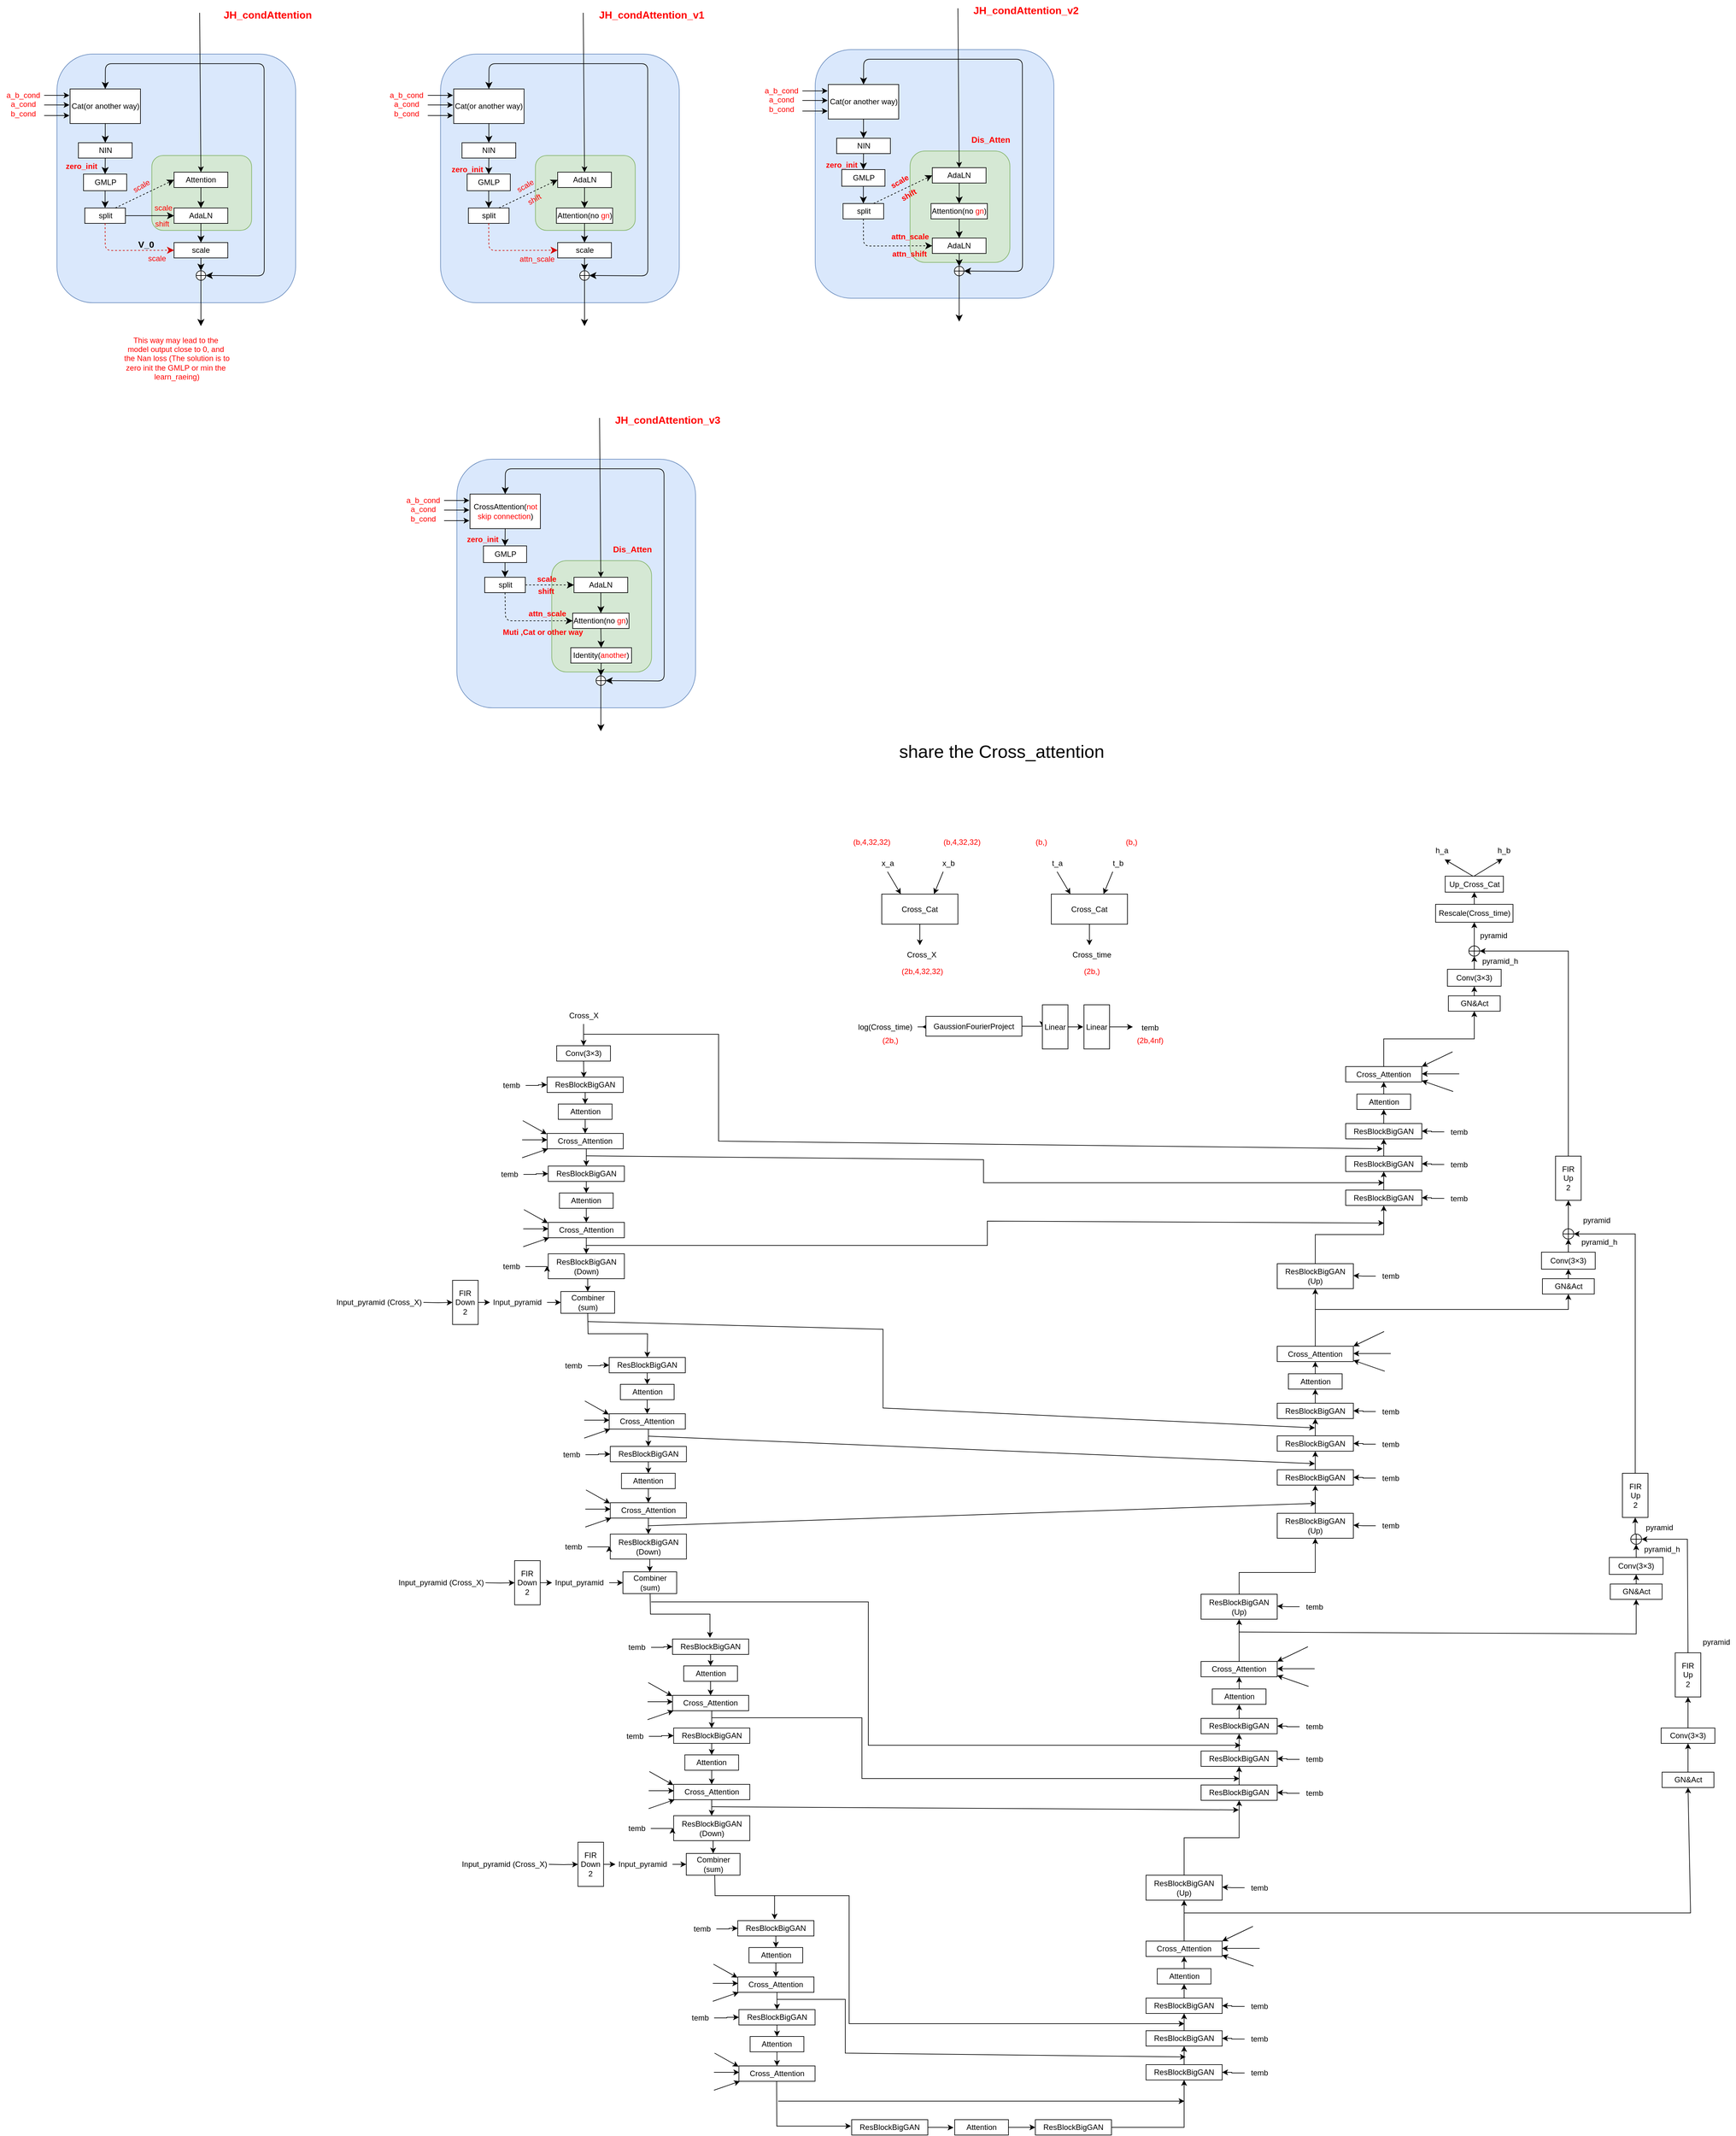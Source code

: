 <mxfile version="24.7.14">
  <diagram name="第 1 页" id="9iuUvMauQ7m_eKBMI4Z7">
    <mxGraphModel dx="2271" dy="3199" grid="0" gridSize="10" guides="1" tooltips="1" connect="1" arrows="1" fold="1" page="0" pageScale="1" pageWidth="827" pageHeight="1169" math="0" shadow="0">
      <root>
        <mxCell id="0" />
        <mxCell id="1" parent="0" />
        <mxCell id="_b-dgAD1gGW91ya-q6Ft-1" value="" style="rounded=1;whiteSpace=wrap;html=1;fillStyle=auto;fillColor=#dae8fc;strokeColor=#6c8ebf;" parent="1" vertex="1">
          <mxGeometry x="-428" y="-2076.53" width="373" height="388.53" as="geometry" />
        </mxCell>
        <mxCell id="mnjYDx06O0Kss37Po_sd-73" style="edgeStyle=orthogonalEdgeStyle;rounded=0;orthogonalLoop=1;jettySize=auto;html=1;exitX=0.5;exitY=1;exitDx=0;exitDy=0;" parent="1" source="mnjYDx06O0Kss37Po_sd-27" edge="1">
          <mxGeometry relative="1" as="geometry">
            <mxPoint x="395.421" y="-477.263" as="targetPoint" />
          </mxGeometry>
        </mxCell>
        <mxCell id="mnjYDx06O0Kss37Po_sd-27" value="Conv(3×3)" style="rounded=0;whiteSpace=wrap;html=1;" parent="1" vertex="1">
          <mxGeometry x="353" y="-527" width="84" height="24" as="geometry" />
        </mxCell>
        <mxCell id="mnjYDx06O0Kss37Po_sd-29" style="edgeStyle=orthogonalEdgeStyle;rounded=0;orthogonalLoop=1;jettySize=auto;html=1;entryX=0.5;entryY=0;entryDx=0;entryDy=0;" parent="1" source="mnjYDx06O0Kss37Po_sd-28" target="mnjYDx06O0Kss37Po_sd-27" edge="1">
          <mxGeometry relative="1" as="geometry" />
        </mxCell>
        <mxCell id="mnjYDx06O0Kss37Po_sd-109" style="edgeStyle=orthogonalEdgeStyle;rounded=0;orthogonalLoop=1;jettySize=auto;html=1;entryX=0;entryY=0.5;entryDx=0;entryDy=0;" parent="1" target="mnjYDx06O0Kss37Po_sd-108" edge="1">
          <mxGeometry relative="1" as="geometry">
            <mxPoint x="144.75" y="-126" as="sourcePoint" />
          </mxGeometry>
        </mxCell>
        <mxCell id="mnjYDx06O0Kss37Po_sd-28" value="Cross_X" style="text;html=1;align=center;verticalAlign=middle;resizable=0;points=[];autosize=1;strokeColor=none;fillColor=none;" parent="1" vertex="1">
          <mxGeometry x="363" y="-587" width="64" height="26" as="geometry" />
        </mxCell>
        <mxCell id="mnjYDx06O0Kss37Po_sd-35" style="edgeStyle=orthogonalEdgeStyle;rounded=0;orthogonalLoop=1;jettySize=auto;html=1;" parent="1" source="mnjYDx06O0Kss37Po_sd-30" edge="1">
          <mxGeometry relative="1" as="geometry">
            <mxPoint x="924.158" y="-556.5" as="targetPoint" />
          </mxGeometry>
        </mxCell>
        <mxCell id="mnjYDx06O0Kss37Po_sd-30" value="log(Cross_time)" style="text;html=1;align=center;verticalAlign=middle;resizable=0;points=[];autosize=1;strokeColor=none;fillColor=none;" parent="1" vertex="1">
          <mxGeometry x="814" y="-569.5" width="103" height="26" as="geometry" />
        </mxCell>
        <mxCell id="mnjYDx06O0Kss37Po_sd-44" style="edgeStyle=orthogonalEdgeStyle;rounded=0;orthogonalLoop=1;jettySize=auto;html=1;exitX=1;exitY=0.5;exitDx=0;exitDy=0;entryX=0;entryY=0.5;entryDx=0;entryDy=0;" parent="1" source="mnjYDx06O0Kss37Po_sd-31" target="mnjYDx06O0Kss37Po_sd-36" edge="1">
          <mxGeometry relative="1" as="geometry" />
        </mxCell>
        <mxCell id="mnjYDx06O0Kss37Po_sd-31" value="GaussionFourierProject" style="rounded=0;whiteSpace=wrap;html=1;" parent="1" vertex="1">
          <mxGeometry x="930" y="-573" width="150" height="31" as="geometry" />
        </mxCell>
        <mxCell id="mnjYDx06O0Kss37Po_sd-34" value="&lt;font color=&quot;#ff0000&quot;&gt;(2b,)&lt;/font&gt;" style="text;html=1;align=center;verticalAlign=middle;resizable=0;points=[];autosize=1;strokeColor=none;fillColor=none;" parent="1" vertex="1">
          <mxGeometry x="852" y="-548" width="43" height="26" as="geometry" />
        </mxCell>
        <mxCell id="mnjYDx06O0Kss37Po_sd-42" style="edgeStyle=orthogonalEdgeStyle;rounded=0;orthogonalLoop=1;jettySize=auto;html=1;exitX=1;exitY=0.5;exitDx=0;exitDy=0;" parent="1" source="mnjYDx06O0Kss37Po_sd-36" edge="1">
          <mxGeometry relative="1" as="geometry">
            <mxPoint x="1175.947" y="-556.737" as="targetPoint" />
          </mxGeometry>
        </mxCell>
        <mxCell id="mnjYDx06O0Kss37Po_sd-36" value="Linear" style="rounded=0;whiteSpace=wrap;html=1;" parent="1" vertex="1">
          <mxGeometry x="1112" y="-591" width="40" height="69" as="geometry" />
        </mxCell>
        <mxCell id="mnjYDx06O0Kss37Po_sd-45" style="edgeStyle=orthogonalEdgeStyle;rounded=0;orthogonalLoop=1;jettySize=auto;html=1;exitX=1;exitY=0.5;exitDx=0;exitDy=0;" parent="1" source="mnjYDx06O0Kss37Po_sd-38" edge="1">
          <mxGeometry relative="1" as="geometry">
            <mxPoint x="1253.421" y="-556.026" as="targetPoint" />
          </mxGeometry>
        </mxCell>
        <mxCell id="mnjYDx06O0Kss37Po_sd-38" value="Linear" style="rounded=0;whiteSpace=wrap;html=1;" parent="1" vertex="1">
          <mxGeometry x="1177" y="-591" width="40" height="69" as="geometry" />
        </mxCell>
        <mxCell id="mnjYDx06O0Kss37Po_sd-46" value="temb" style="text;html=1;align=center;verticalAlign=middle;resizable=0;points=[];autosize=1;strokeColor=none;fillColor=none;" parent="1" vertex="1">
          <mxGeometry x="1257" y="-568" width="45" height="26" as="geometry" />
        </mxCell>
        <mxCell id="mnjYDx06O0Kss37Po_sd-47" value="&lt;font color=&quot;#ff0000&quot;&gt;(2b,4nf)&lt;/font&gt;" style="text;html=1;align=center;verticalAlign=middle;resizable=0;points=[];autosize=1;strokeColor=none;fillColor=none;" parent="1" vertex="1">
          <mxGeometry x="1250.5" y="-548" width="59" height="26" as="geometry" />
        </mxCell>
        <mxCell id="mnjYDx06O0Kss37Po_sd-55" style="edgeStyle=orthogonalEdgeStyle;rounded=0;orthogonalLoop=1;jettySize=auto;html=1;exitX=0.5;exitY=1;exitDx=0;exitDy=0;" parent="1" source="mnjYDx06O0Kss37Po_sd-48" edge="1">
          <mxGeometry relative="1" as="geometry">
            <mxPoint x="920.526" y="-684.105" as="targetPoint" />
          </mxGeometry>
        </mxCell>
        <mxCell id="mnjYDx06O0Kss37Po_sd-48" value="Cross_Cat" style="rounded=0;whiteSpace=wrap;html=1;" parent="1" vertex="1">
          <mxGeometry x="861" y="-764" width="119" height="47" as="geometry" />
        </mxCell>
        <mxCell id="mnjYDx06O0Kss37Po_sd-50" value="x_a" style="text;html=1;align=center;verticalAlign=middle;resizable=0;points=[];autosize=1;strokeColor=none;fillColor=none;" parent="1" vertex="1">
          <mxGeometry x="851" y="-825" width="37" height="26" as="geometry" />
        </mxCell>
        <mxCell id="mnjYDx06O0Kss37Po_sd-51" value="x_b" style="text;html=1;align=center;verticalAlign=middle;resizable=0;points=[];autosize=1;strokeColor=none;fillColor=none;" parent="1" vertex="1">
          <mxGeometry x="946" y="-825" width="37" height="26" as="geometry" />
        </mxCell>
        <mxCell id="mnjYDx06O0Kss37Po_sd-53" value="" style="endArrow=classic;html=1;rounded=0;entryX=0.25;entryY=0;entryDx=0;entryDy=0;" parent="1" target="mnjYDx06O0Kss37Po_sd-48" edge="1">
          <mxGeometry width="50" height="50" relative="1" as="geometry">
            <mxPoint x="870" y="-799" as="sourcePoint" />
            <mxPoint x="920" y="-743" as="targetPoint" />
          </mxGeometry>
        </mxCell>
        <mxCell id="mnjYDx06O0Kss37Po_sd-54" value="" style="endArrow=classic;html=1;rounded=0;entryX=0.686;entryY=-0.002;entryDx=0;entryDy=0;entryPerimeter=0;" parent="1" target="mnjYDx06O0Kss37Po_sd-48" edge="1">
          <mxGeometry width="50" height="50" relative="1" as="geometry">
            <mxPoint x="957" y="-799" as="sourcePoint" />
            <mxPoint x="902" y="-750" as="targetPoint" />
          </mxGeometry>
        </mxCell>
        <mxCell id="mnjYDx06O0Kss37Po_sd-56" value="Cross_X" style="text;html=1;align=center;verticalAlign=middle;resizable=0;points=[];autosize=1;strokeColor=none;fillColor=none;" parent="1" vertex="1">
          <mxGeometry x="891" y="-682" width="64" height="26" as="geometry" />
        </mxCell>
        <mxCell id="mnjYDx06O0Kss37Po_sd-57" value="&lt;font color=&quot;#ff0000&quot;&gt;(b,4,32,32)&lt;/font&gt;" style="text;html=1;align=center;verticalAlign=middle;resizable=0;points=[];autosize=1;strokeColor=none;fillColor=none;" parent="1" vertex="1">
          <mxGeometry x="807" y="-858" width="76" height="26" as="geometry" />
        </mxCell>
        <mxCell id="mnjYDx06O0Kss37Po_sd-60" value="&lt;font color=&quot;#ff0000&quot;&gt;(b,4,32,32)&lt;/font&gt;" style="text;html=1;align=center;verticalAlign=middle;resizable=0;points=[];autosize=1;strokeColor=none;fillColor=none;" parent="1" vertex="1">
          <mxGeometry x="948" y="-858" width="76" height="26" as="geometry" />
        </mxCell>
        <mxCell id="mnjYDx06O0Kss37Po_sd-61" value="&lt;font color=&quot;#ff0000&quot;&gt;(2b,4,32,32)&lt;/font&gt;" style="text;html=1;align=center;verticalAlign=middle;resizable=0;points=[];autosize=1;strokeColor=none;fillColor=none;" parent="1" vertex="1">
          <mxGeometry x="882" y="-656" width="83" height="26" as="geometry" />
        </mxCell>
        <mxCell id="mnjYDx06O0Kss37Po_sd-62" style="edgeStyle=orthogonalEdgeStyle;rounded=0;orthogonalLoop=1;jettySize=auto;html=1;exitX=0.5;exitY=1;exitDx=0;exitDy=0;" parent="1" source="mnjYDx06O0Kss37Po_sd-63" edge="1">
          <mxGeometry relative="1" as="geometry">
            <mxPoint x="1185.526" y="-684.105" as="targetPoint" />
          </mxGeometry>
        </mxCell>
        <mxCell id="mnjYDx06O0Kss37Po_sd-63" value="Cross_Cat" style="rounded=0;whiteSpace=wrap;html=1;" parent="1" vertex="1">
          <mxGeometry x="1126" y="-764" width="119" height="47" as="geometry" />
        </mxCell>
        <mxCell id="mnjYDx06O0Kss37Po_sd-64" value="t_a" style="text;html=1;align=center;verticalAlign=middle;resizable=0;points=[];autosize=1;strokeColor=none;fillColor=none;" parent="1" vertex="1">
          <mxGeometry x="1117" y="-825" width="35" height="26" as="geometry" />
        </mxCell>
        <mxCell id="mnjYDx06O0Kss37Po_sd-65" value="t_b" style="text;html=1;align=center;verticalAlign=middle;resizable=0;points=[];autosize=1;strokeColor=none;fillColor=none;" parent="1" vertex="1">
          <mxGeometry x="1212" y="-825" width="35" height="26" as="geometry" />
        </mxCell>
        <mxCell id="mnjYDx06O0Kss37Po_sd-66" value="" style="endArrow=classic;html=1;rounded=0;entryX=0.25;entryY=0;entryDx=0;entryDy=0;" parent="1" target="mnjYDx06O0Kss37Po_sd-63" edge="1">
          <mxGeometry width="50" height="50" relative="1" as="geometry">
            <mxPoint x="1135" y="-799" as="sourcePoint" />
            <mxPoint x="1185" y="-743" as="targetPoint" />
          </mxGeometry>
        </mxCell>
        <mxCell id="mnjYDx06O0Kss37Po_sd-67" value="" style="endArrow=classic;html=1;rounded=0;entryX=0.686;entryY=-0.002;entryDx=0;entryDy=0;entryPerimeter=0;" parent="1" target="mnjYDx06O0Kss37Po_sd-63" edge="1">
          <mxGeometry width="50" height="50" relative="1" as="geometry">
            <mxPoint x="1222" y="-799" as="sourcePoint" />
            <mxPoint x="1167" y="-750" as="targetPoint" />
          </mxGeometry>
        </mxCell>
        <mxCell id="mnjYDx06O0Kss37Po_sd-68" value="Cross_time" style="text;html=1;align=center;verticalAlign=middle;resizable=0;points=[];autosize=1;strokeColor=none;fillColor=none;" parent="1" vertex="1">
          <mxGeometry x="1149" y="-682" width="79" height="26" as="geometry" />
        </mxCell>
        <mxCell id="mnjYDx06O0Kss37Po_sd-69" value="&lt;font color=&quot;#ff0000&quot;&gt;(b,)&lt;/font&gt;" style="text;html=1;align=center;verticalAlign=middle;resizable=0;points=[];autosize=1;strokeColor=none;fillColor=none;" parent="1" vertex="1">
          <mxGeometry x="1092" y="-858" width="36" height="26" as="geometry" />
        </mxCell>
        <mxCell id="mnjYDx06O0Kss37Po_sd-70" value="&lt;font color=&quot;#ff0000&quot;&gt;(b,)&lt;/font&gt;" style="text;html=1;align=center;verticalAlign=middle;resizable=0;points=[];autosize=1;strokeColor=none;fillColor=none;" parent="1" vertex="1">
          <mxGeometry x="1233" y="-858" width="36" height="26" as="geometry" />
        </mxCell>
        <mxCell id="mnjYDx06O0Kss37Po_sd-71" value="&lt;font color=&quot;#ff0000&quot;&gt;(2b,)&lt;/font&gt;" style="text;html=1;align=center;verticalAlign=middle;resizable=0;points=[];autosize=1;strokeColor=none;fillColor=none;" parent="1" vertex="1">
          <mxGeometry x="1167" y="-656" width="43" height="26" as="geometry" />
        </mxCell>
        <mxCell id="mnjYDx06O0Kss37Po_sd-79" style="edgeStyle=orthogonalEdgeStyle;rounded=0;orthogonalLoop=1;jettySize=auto;html=1;exitX=0.5;exitY=1;exitDx=0;exitDy=0;entryX=0.5;entryY=0;entryDx=0;entryDy=0;" parent="1" source="mnjYDx06O0Kss37Po_sd-72" target="mnjYDx06O0Kss37Po_sd-77" edge="1">
          <mxGeometry relative="1" as="geometry" />
        </mxCell>
        <mxCell id="mnjYDx06O0Kss37Po_sd-72" value="ResBlockBigGAN" style="rounded=0;whiteSpace=wrap;html=1;" parent="1" vertex="1">
          <mxGeometry x="338" y="-478" width="119" height="24" as="geometry" />
        </mxCell>
        <mxCell id="mnjYDx06O0Kss37Po_sd-76" style="edgeStyle=orthogonalEdgeStyle;rounded=0;orthogonalLoop=1;jettySize=auto;html=1;entryX=0;entryY=0.5;entryDx=0;entryDy=0;" parent="1" source="mnjYDx06O0Kss37Po_sd-74" target="mnjYDx06O0Kss37Po_sd-72" edge="1">
          <mxGeometry relative="1" as="geometry" />
        </mxCell>
        <mxCell id="mnjYDx06O0Kss37Po_sd-74" value="temb" style="text;html=1;align=center;verticalAlign=middle;resizable=0;points=[];autosize=1;strokeColor=none;fillColor=none;" parent="1" vertex="1">
          <mxGeometry x="259.5" y="-478" width="45" height="26" as="geometry" />
        </mxCell>
        <mxCell id="mnjYDx06O0Kss37Po_sd-81" style="edgeStyle=orthogonalEdgeStyle;rounded=0;orthogonalLoop=1;jettySize=auto;html=1;exitX=0.5;exitY=1;exitDx=0;exitDy=0;entryX=0.5;entryY=0;entryDx=0;entryDy=0;" parent="1" source="mnjYDx06O0Kss37Po_sd-77" target="mnjYDx06O0Kss37Po_sd-80" edge="1">
          <mxGeometry relative="1" as="geometry" />
        </mxCell>
        <mxCell id="mnjYDx06O0Kss37Po_sd-77" value="Attention" style="rounded=0;whiteSpace=wrap;html=1;" parent="1" vertex="1">
          <mxGeometry x="355.5" y="-436" width="84" height="24" as="geometry" />
        </mxCell>
        <mxCell id="mnjYDx06O0Kss37Po_sd-99" style="edgeStyle=orthogonalEdgeStyle;rounded=0;orthogonalLoop=1;jettySize=auto;html=1;exitX=0.5;exitY=1;exitDx=0;exitDy=0;entryX=0.5;entryY=0;entryDx=0;entryDy=0;" parent="1" source="mnjYDx06O0Kss37Po_sd-80" target="mnjYDx06O0Kss37Po_sd-87" edge="1">
          <mxGeometry relative="1" as="geometry" />
        </mxCell>
        <mxCell id="mnjYDx06O0Kss37Po_sd-80" value="Cross_Attention" style="rounded=0;whiteSpace=wrap;html=1;" parent="1" vertex="1">
          <mxGeometry x="338" y="-390" width="119" height="24" as="geometry" />
        </mxCell>
        <mxCell id="mnjYDx06O0Kss37Po_sd-83" value="" style="endArrow=classic;html=1;rounded=0;" parent="1" edge="1">
          <mxGeometry width="50" height="50" relative="1" as="geometry">
            <mxPoint x="300" y="-410" as="sourcePoint" />
            <mxPoint x="337.5" y="-389" as="targetPoint" />
          </mxGeometry>
        </mxCell>
        <mxCell id="mnjYDx06O0Kss37Po_sd-84" value="" style="endArrow=classic;html=1;rounded=0;" parent="1" edge="1">
          <mxGeometry width="50" height="50" relative="1" as="geometry">
            <mxPoint x="299" y="-380" as="sourcePoint" />
            <mxPoint x="338.5" y="-380" as="targetPoint" />
          </mxGeometry>
        </mxCell>
        <mxCell id="mnjYDx06O0Kss37Po_sd-85" value="" style="endArrow=classic;html=1;rounded=0;" parent="1" edge="1">
          <mxGeometry width="50" height="50" relative="1" as="geometry">
            <mxPoint x="299" y="-352" as="sourcePoint" />
            <mxPoint x="339.5" y="-366" as="targetPoint" />
          </mxGeometry>
        </mxCell>
        <mxCell id="mnjYDx06O0Kss37Po_sd-86" style="edgeStyle=orthogonalEdgeStyle;rounded=0;orthogonalLoop=1;jettySize=auto;html=1;exitX=0.5;exitY=1;exitDx=0;exitDy=0;entryX=0.5;entryY=0;entryDx=0;entryDy=0;" parent="1" source="mnjYDx06O0Kss37Po_sd-87" target="mnjYDx06O0Kss37Po_sd-91" edge="1">
          <mxGeometry relative="1" as="geometry" />
        </mxCell>
        <mxCell id="mnjYDx06O0Kss37Po_sd-87" value="ResBlockBigGAN" style="rounded=0;whiteSpace=wrap;html=1;" parent="1" vertex="1">
          <mxGeometry x="339.75" y="-339" width="119" height="24" as="geometry" />
        </mxCell>
        <mxCell id="mnjYDx06O0Kss37Po_sd-88" style="edgeStyle=orthogonalEdgeStyle;rounded=0;orthogonalLoop=1;jettySize=auto;html=1;entryX=0;entryY=0.5;entryDx=0;entryDy=0;" parent="1" source="mnjYDx06O0Kss37Po_sd-89" target="mnjYDx06O0Kss37Po_sd-87" edge="1">
          <mxGeometry relative="1" as="geometry" />
        </mxCell>
        <mxCell id="mnjYDx06O0Kss37Po_sd-89" value="temb" style="text;html=1;align=center;verticalAlign=middle;resizable=0;points=[];autosize=1;strokeColor=none;fillColor=none;" parent="1" vertex="1">
          <mxGeometry x="256" y="-339" width="45" height="26" as="geometry" />
        </mxCell>
        <mxCell id="mnjYDx06O0Kss37Po_sd-90" style="edgeStyle=orthogonalEdgeStyle;rounded=0;orthogonalLoop=1;jettySize=auto;html=1;exitX=0.5;exitY=1;exitDx=0;exitDy=0;entryX=0.5;entryY=0;entryDx=0;entryDy=0;" parent="1" source="mnjYDx06O0Kss37Po_sd-91" target="mnjYDx06O0Kss37Po_sd-92" edge="1">
          <mxGeometry relative="1" as="geometry" />
        </mxCell>
        <mxCell id="mnjYDx06O0Kss37Po_sd-91" value="Attention" style="rounded=0;whiteSpace=wrap;html=1;" parent="1" vertex="1">
          <mxGeometry x="357.25" y="-297" width="84" height="24" as="geometry" />
        </mxCell>
        <mxCell id="mnjYDx06O0Kss37Po_sd-103" style="edgeStyle=orthogonalEdgeStyle;rounded=0;orthogonalLoop=1;jettySize=auto;html=1;exitX=0.5;exitY=1;exitDx=0;exitDy=0;entryX=0.5;entryY=0;entryDx=0;entryDy=0;" parent="1" source="mnjYDx06O0Kss37Po_sd-92" target="mnjYDx06O0Kss37Po_sd-102" edge="1">
          <mxGeometry relative="1" as="geometry" />
        </mxCell>
        <mxCell id="mnjYDx06O0Kss37Po_sd-92" value="Cross_Attention" style="rounded=0;whiteSpace=wrap;html=1;" parent="1" vertex="1">
          <mxGeometry x="339.75" y="-251" width="119" height="24" as="geometry" />
        </mxCell>
        <mxCell id="mnjYDx06O0Kss37Po_sd-93" value="" style="endArrow=classic;html=1;rounded=0;" parent="1" edge="1">
          <mxGeometry width="50" height="50" relative="1" as="geometry">
            <mxPoint x="301.75" y="-271" as="sourcePoint" />
            <mxPoint x="339.25" y="-250" as="targetPoint" />
          </mxGeometry>
        </mxCell>
        <mxCell id="mnjYDx06O0Kss37Po_sd-94" value="" style="endArrow=classic;html=1;rounded=0;" parent="1" edge="1">
          <mxGeometry width="50" height="50" relative="1" as="geometry">
            <mxPoint x="300.75" y="-241" as="sourcePoint" />
            <mxPoint x="340.25" y="-241" as="targetPoint" />
          </mxGeometry>
        </mxCell>
        <mxCell id="mnjYDx06O0Kss37Po_sd-95" value="" style="endArrow=classic;html=1;rounded=0;" parent="1" edge="1">
          <mxGeometry width="50" height="50" relative="1" as="geometry">
            <mxPoint x="300.75" y="-213" as="sourcePoint" />
            <mxPoint x="341.25" y="-227" as="targetPoint" />
          </mxGeometry>
        </mxCell>
        <mxCell id="mnjYDx06O0Kss37Po_sd-100" value="" style="endArrow=classic;html=1;rounded=0;" parent="1" edge="1">
          <mxGeometry width="50" height="50" relative="1" as="geometry">
            <mxPoint x="399" y="-355" as="sourcePoint" />
            <mxPoint x="1646" y="-313" as="targetPoint" />
            <Array as="points">
              <mxPoint x="1020" y="-349" />
              <mxPoint x="1020" y="-313" />
            </Array>
          </mxGeometry>
        </mxCell>
        <mxCell id="mnjYDx06O0Kss37Po_sd-115" style="edgeStyle=orthogonalEdgeStyle;rounded=0;orthogonalLoop=1;jettySize=auto;html=1;exitX=0.5;exitY=1;exitDx=0;exitDy=0;entryX=0.5;entryY=0;entryDx=0;entryDy=0;" parent="1" source="mnjYDx06O0Kss37Po_sd-102" target="mnjYDx06O0Kss37Po_sd-114" edge="1">
          <mxGeometry relative="1" as="geometry" />
        </mxCell>
        <mxCell id="mnjYDx06O0Kss37Po_sd-102" value="ResBlockBigGAN&lt;div&gt;(Down)&lt;/div&gt;" style="rounded=0;whiteSpace=wrap;html=1;" parent="1" vertex="1">
          <mxGeometry x="339.75" y="-202" width="119" height="39" as="geometry" />
        </mxCell>
        <mxCell id="mnjYDx06O0Kss37Po_sd-106" style="edgeStyle=orthogonalEdgeStyle;rounded=0;orthogonalLoop=1;jettySize=auto;html=1;entryX=0;entryY=0.5;entryDx=0;entryDy=0;" parent="1" edge="1">
          <mxGeometry relative="1" as="geometry">
            <mxPoint x="304" y="-182.03" as="sourcePoint" />
            <mxPoint x="338" y="-183.03" as="targetPoint" />
          </mxGeometry>
        </mxCell>
        <mxCell id="mnjYDx06O0Kss37Po_sd-107" value="temb" style="text;html=1;align=center;verticalAlign=middle;resizable=0;points=[];autosize=1;strokeColor=none;fillColor=none;" parent="1" vertex="1">
          <mxGeometry x="259.5" y="-195.5" width="45" height="26" as="geometry" />
        </mxCell>
        <mxCell id="mnjYDx06O0Kss37Po_sd-111" style="edgeStyle=orthogonalEdgeStyle;rounded=0;orthogonalLoop=1;jettySize=auto;html=1;exitX=1;exitY=0.5;exitDx=0;exitDy=0;" parent="1" source="mnjYDx06O0Kss37Po_sd-108" edge="1">
          <mxGeometry relative="1" as="geometry">
            <mxPoint x="248.75" y="-126" as="targetPoint" />
          </mxGeometry>
        </mxCell>
        <mxCell id="mnjYDx06O0Kss37Po_sd-108" value="FIR&lt;div&gt;Down&lt;/div&gt;&lt;div&gt;2&lt;/div&gt;" style="rounded=0;whiteSpace=wrap;html=1;" parent="1" vertex="1">
          <mxGeometry x="190.25" y="-160.5" width="40" height="69" as="geometry" />
        </mxCell>
        <mxCell id="mnjYDx06O0Kss37Po_sd-112" value="Input_pyramid (Cross_X)" style="text;html=1;align=center;verticalAlign=middle;resizable=0;points=[];autosize=1;strokeColor=none;fillColor=none;" parent="1" vertex="1">
          <mxGeometry x="-1" y="-139" width="151" height="26" as="geometry" />
        </mxCell>
        <mxCell id="mnjYDx06O0Kss37Po_sd-113" value="" style="endArrow=classic;html=1;rounded=0;" parent="1" edge="1">
          <mxGeometry width="50" height="50" relative="1" as="geometry">
            <mxPoint x="398.5" y="-215" as="sourcePoint" />
            <mxPoint x="1646" y="-250" as="targetPoint" />
            <Array as="points">
              <mxPoint x="1026" y="-215" />
              <mxPoint x="1026" y="-253" />
            </Array>
          </mxGeometry>
        </mxCell>
        <mxCell id="mnjYDx06O0Kss37Po_sd-114" value="Combiner&lt;div&gt;(sum)&lt;/div&gt;" style="rounded=0;whiteSpace=wrap;html=1;" parent="1" vertex="1">
          <mxGeometry x="359.5" y="-143" width="84" height="34" as="geometry" />
        </mxCell>
        <mxCell id="mnjYDx06O0Kss37Po_sd-117" style="edgeStyle=orthogonalEdgeStyle;rounded=0;orthogonalLoop=1;jettySize=auto;html=1;entryX=0;entryY=0.5;entryDx=0;entryDy=0;" parent="1" source="mnjYDx06O0Kss37Po_sd-116" target="mnjYDx06O0Kss37Po_sd-114" edge="1">
          <mxGeometry relative="1" as="geometry" />
        </mxCell>
        <mxCell id="mnjYDx06O0Kss37Po_sd-116" value="Input_pyramid" style="text;html=1;align=center;verticalAlign=middle;resizable=0;points=[];autosize=1;strokeColor=none;fillColor=none;" parent="1" vertex="1">
          <mxGeometry x="244" y="-139" width="94" height="26" as="geometry" />
        </mxCell>
        <mxCell id="mnjYDx06O0Kss37Po_sd-122" style="edgeStyle=orthogonalEdgeStyle;rounded=0;orthogonalLoop=1;jettySize=auto;html=1;entryX=0;entryY=0.5;entryDx=0;entryDy=0;" parent="1" target="mnjYDx06O0Kss37Po_sd-151" edge="1">
          <mxGeometry relative="1" as="geometry">
            <mxPoint x="241.75" y="312" as="sourcePoint" />
          </mxGeometry>
        </mxCell>
        <mxCell id="mnjYDx06O0Kss37Po_sd-123" style="edgeStyle=orthogonalEdgeStyle;rounded=0;orthogonalLoop=1;jettySize=auto;html=1;exitX=0.5;exitY=1;exitDx=0;exitDy=0;entryX=0.5;entryY=0;entryDx=0;entryDy=0;" parent="1" source="mnjYDx06O0Kss37Po_sd-124" target="mnjYDx06O0Kss37Po_sd-128" edge="1">
          <mxGeometry relative="1" as="geometry" />
        </mxCell>
        <mxCell id="mnjYDx06O0Kss37Po_sd-124" value="ResBlockBigGAN" style="rounded=0;whiteSpace=wrap;html=1;" parent="1" vertex="1">
          <mxGeometry x="435" y="-40" width="119" height="24" as="geometry" />
        </mxCell>
        <mxCell id="mnjYDx06O0Kss37Po_sd-125" style="edgeStyle=orthogonalEdgeStyle;rounded=0;orthogonalLoop=1;jettySize=auto;html=1;entryX=0;entryY=0.5;entryDx=0;entryDy=0;" parent="1" source="mnjYDx06O0Kss37Po_sd-126" target="mnjYDx06O0Kss37Po_sd-124" edge="1">
          <mxGeometry relative="1" as="geometry" />
        </mxCell>
        <mxCell id="mnjYDx06O0Kss37Po_sd-126" value="temb" style="text;html=1;align=center;verticalAlign=middle;resizable=0;points=[];autosize=1;strokeColor=none;fillColor=none;" parent="1" vertex="1">
          <mxGeometry x="356.5" y="-40" width="45" height="26" as="geometry" />
        </mxCell>
        <mxCell id="mnjYDx06O0Kss37Po_sd-127" style="edgeStyle=orthogonalEdgeStyle;rounded=0;orthogonalLoop=1;jettySize=auto;html=1;exitX=0.5;exitY=1;exitDx=0;exitDy=0;entryX=0.5;entryY=0;entryDx=0;entryDy=0;" parent="1" source="mnjYDx06O0Kss37Po_sd-128" target="mnjYDx06O0Kss37Po_sd-130" edge="1">
          <mxGeometry relative="1" as="geometry" />
        </mxCell>
        <mxCell id="mnjYDx06O0Kss37Po_sd-128" value="Attention" style="rounded=0;whiteSpace=wrap;html=1;" parent="1" vertex="1">
          <mxGeometry x="452.5" y="2" width="84" height="24" as="geometry" />
        </mxCell>
        <mxCell id="mnjYDx06O0Kss37Po_sd-129" style="edgeStyle=orthogonalEdgeStyle;rounded=0;orthogonalLoop=1;jettySize=auto;html=1;exitX=0.5;exitY=1;exitDx=0;exitDy=0;entryX=0.5;entryY=0;entryDx=0;entryDy=0;" parent="1" source="mnjYDx06O0Kss37Po_sd-130" target="mnjYDx06O0Kss37Po_sd-135" edge="1">
          <mxGeometry relative="1" as="geometry" />
        </mxCell>
        <mxCell id="mnjYDx06O0Kss37Po_sd-130" value="Cross_Attention" style="rounded=0;whiteSpace=wrap;html=1;" parent="1" vertex="1">
          <mxGeometry x="435" y="48" width="119" height="24" as="geometry" />
        </mxCell>
        <mxCell id="mnjYDx06O0Kss37Po_sd-131" value="" style="endArrow=classic;html=1;rounded=0;" parent="1" edge="1">
          <mxGeometry width="50" height="50" relative="1" as="geometry">
            <mxPoint x="397" y="28" as="sourcePoint" />
            <mxPoint x="434.5" y="49" as="targetPoint" />
          </mxGeometry>
        </mxCell>
        <mxCell id="mnjYDx06O0Kss37Po_sd-132" value="" style="endArrow=classic;html=1;rounded=0;" parent="1" edge="1">
          <mxGeometry width="50" height="50" relative="1" as="geometry">
            <mxPoint x="396" y="58" as="sourcePoint" />
            <mxPoint x="435.5" y="58" as="targetPoint" />
          </mxGeometry>
        </mxCell>
        <mxCell id="mnjYDx06O0Kss37Po_sd-133" value="" style="endArrow=classic;html=1;rounded=0;" parent="1" edge="1">
          <mxGeometry width="50" height="50" relative="1" as="geometry">
            <mxPoint x="396" y="86" as="sourcePoint" />
            <mxPoint x="436.5" y="72" as="targetPoint" />
          </mxGeometry>
        </mxCell>
        <mxCell id="mnjYDx06O0Kss37Po_sd-134" style="edgeStyle=orthogonalEdgeStyle;rounded=0;orthogonalLoop=1;jettySize=auto;html=1;exitX=0.5;exitY=1;exitDx=0;exitDy=0;entryX=0.5;entryY=0;entryDx=0;entryDy=0;" parent="1" source="mnjYDx06O0Kss37Po_sd-135" target="mnjYDx06O0Kss37Po_sd-139" edge="1">
          <mxGeometry relative="1" as="geometry" />
        </mxCell>
        <mxCell id="mnjYDx06O0Kss37Po_sd-135" value="ResBlockBigGAN" style="rounded=0;whiteSpace=wrap;html=1;" parent="1" vertex="1">
          <mxGeometry x="436.75" y="99" width="119" height="24" as="geometry" />
        </mxCell>
        <mxCell id="mnjYDx06O0Kss37Po_sd-136" style="edgeStyle=orthogonalEdgeStyle;rounded=0;orthogonalLoop=1;jettySize=auto;html=1;entryX=0;entryY=0.5;entryDx=0;entryDy=0;" parent="1" source="mnjYDx06O0Kss37Po_sd-137" target="mnjYDx06O0Kss37Po_sd-135" edge="1">
          <mxGeometry relative="1" as="geometry" />
        </mxCell>
        <mxCell id="mnjYDx06O0Kss37Po_sd-137" value="temb" style="text;html=1;align=center;verticalAlign=middle;resizable=0;points=[];autosize=1;strokeColor=none;fillColor=none;" parent="1" vertex="1">
          <mxGeometry x="353" y="99" width="45" height="26" as="geometry" />
        </mxCell>
        <mxCell id="mnjYDx06O0Kss37Po_sd-138" style="edgeStyle=orthogonalEdgeStyle;rounded=0;orthogonalLoop=1;jettySize=auto;html=1;exitX=0.5;exitY=1;exitDx=0;exitDy=0;entryX=0.5;entryY=0;entryDx=0;entryDy=0;" parent="1" source="mnjYDx06O0Kss37Po_sd-139" target="mnjYDx06O0Kss37Po_sd-141" edge="1">
          <mxGeometry relative="1" as="geometry" />
        </mxCell>
        <mxCell id="mnjYDx06O0Kss37Po_sd-139" value="Attention" style="rounded=0;whiteSpace=wrap;html=1;" parent="1" vertex="1">
          <mxGeometry x="454.25" y="141" width="84" height="24" as="geometry" />
        </mxCell>
        <mxCell id="mnjYDx06O0Kss37Po_sd-140" style="edgeStyle=orthogonalEdgeStyle;rounded=0;orthogonalLoop=1;jettySize=auto;html=1;exitX=0.5;exitY=1;exitDx=0;exitDy=0;entryX=0.5;entryY=0;entryDx=0;entryDy=0;" parent="1" source="mnjYDx06O0Kss37Po_sd-141" target="mnjYDx06O0Kss37Po_sd-147" edge="1">
          <mxGeometry relative="1" as="geometry" />
        </mxCell>
        <mxCell id="mnjYDx06O0Kss37Po_sd-141" value="Cross_Attention" style="rounded=0;whiteSpace=wrap;html=1;" parent="1" vertex="1">
          <mxGeometry x="436.75" y="187" width="119" height="24" as="geometry" />
        </mxCell>
        <mxCell id="mnjYDx06O0Kss37Po_sd-142" value="" style="endArrow=classic;html=1;rounded=0;" parent="1" edge="1">
          <mxGeometry width="50" height="50" relative="1" as="geometry">
            <mxPoint x="398.75" y="167" as="sourcePoint" />
            <mxPoint x="436.25" y="188" as="targetPoint" />
          </mxGeometry>
        </mxCell>
        <mxCell id="mnjYDx06O0Kss37Po_sd-143" value="" style="endArrow=classic;html=1;rounded=0;" parent="1" edge="1">
          <mxGeometry width="50" height="50" relative="1" as="geometry">
            <mxPoint x="397.75" y="197" as="sourcePoint" />
            <mxPoint x="437.25" y="197" as="targetPoint" />
          </mxGeometry>
        </mxCell>
        <mxCell id="mnjYDx06O0Kss37Po_sd-144" value="" style="endArrow=classic;html=1;rounded=0;" parent="1" edge="1">
          <mxGeometry width="50" height="50" relative="1" as="geometry">
            <mxPoint x="397.75" y="225" as="sourcePoint" />
            <mxPoint x="438.25" y="211" as="targetPoint" />
          </mxGeometry>
        </mxCell>
        <mxCell id="mnjYDx06O0Kss37Po_sd-145" value="" style="endArrow=classic;html=1;rounded=0;" parent="1" edge="1">
          <mxGeometry width="50" height="50" relative="1" as="geometry">
            <mxPoint x="496" y="83" as="sourcePoint" />
            <mxPoint x="1538" y="126" as="targetPoint" />
          </mxGeometry>
        </mxCell>
        <mxCell id="mnjYDx06O0Kss37Po_sd-146" style="edgeStyle=orthogonalEdgeStyle;rounded=0;orthogonalLoop=1;jettySize=auto;html=1;exitX=0.5;exitY=1;exitDx=0;exitDy=0;entryX=0.5;entryY=0;entryDx=0;entryDy=0;" parent="1" source="mnjYDx06O0Kss37Po_sd-147" target="mnjYDx06O0Kss37Po_sd-154" edge="1">
          <mxGeometry relative="1" as="geometry" />
        </mxCell>
        <mxCell id="mnjYDx06O0Kss37Po_sd-147" value="ResBlockBigGAN&lt;div&gt;(Down)&lt;/div&gt;" style="rounded=0;whiteSpace=wrap;html=1;" parent="1" vertex="1">
          <mxGeometry x="436.75" y="236" width="119" height="39" as="geometry" />
        </mxCell>
        <mxCell id="mnjYDx06O0Kss37Po_sd-148" style="edgeStyle=orthogonalEdgeStyle;rounded=0;orthogonalLoop=1;jettySize=auto;html=1;entryX=0;entryY=0.5;entryDx=0;entryDy=0;" parent="1" edge="1">
          <mxGeometry relative="1" as="geometry">
            <mxPoint x="401" y="255.97" as="sourcePoint" />
            <mxPoint x="435" y="254.97" as="targetPoint" />
          </mxGeometry>
        </mxCell>
        <mxCell id="mnjYDx06O0Kss37Po_sd-149" value="temb" style="text;html=1;align=center;verticalAlign=middle;resizable=0;points=[];autosize=1;strokeColor=none;fillColor=none;" parent="1" vertex="1">
          <mxGeometry x="356.5" y="242.5" width="45" height="26" as="geometry" />
        </mxCell>
        <mxCell id="mnjYDx06O0Kss37Po_sd-150" style="edgeStyle=orthogonalEdgeStyle;rounded=0;orthogonalLoop=1;jettySize=auto;html=1;exitX=1;exitY=0.5;exitDx=0;exitDy=0;" parent="1" source="mnjYDx06O0Kss37Po_sd-151" edge="1">
          <mxGeometry relative="1" as="geometry">
            <mxPoint x="345.75" y="312" as="targetPoint" />
          </mxGeometry>
        </mxCell>
        <mxCell id="mnjYDx06O0Kss37Po_sd-151" value="FIR&lt;div&gt;Down&lt;/div&gt;&lt;div&gt;2&lt;/div&gt;" style="rounded=0;whiteSpace=wrap;html=1;" parent="1" vertex="1">
          <mxGeometry x="287.25" y="277.5" width="40" height="69" as="geometry" />
        </mxCell>
        <mxCell id="mnjYDx06O0Kss37Po_sd-152" value="Input_pyramid (Cross_X)" style="text;html=1;align=center;verticalAlign=middle;resizable=0;points=[];autosize=1;strokeColor=none;fillColor=none;" parent="1" vertex="1">
          <mxGeometry x="96" y="299" width="151" height="26" as="geometry" />
        </mxCell>
        <mxCell id="mnjYDx06O0Kss37Po_sd-153" value="" style="endArrow=classic;html=1;rounded=0;" parent="1" edge="1">
          <mxGeometry width="50" height="50" relative="1" as="geometry">
            <mxPoint x="495.5" y="223" as="sourcePoint" />
            <mxPoint x="1540" y="188" as="targetPoint" />
          </mxGeometry>
        </mxCell>
        <mxCell id="mnjYDx06O0Kss37Po_sd-154" value="Combiner&lt;div&gt;(sum)&lt;/div&gt;" style="rounded=0;whiteSpace=wrap;html=1;" parent="1" vertex="1">
          <mxGeometry x="456.5" y="295" width="84" height="34" as="geometry" />
        </mxCell>
        <mxCell id="mnjYDx06O0Kss37Po_sd-155" style="edgeStyle=orthogonalEdgeStyle;rounded=0;orthogonalLoop=1;jettySize=auto;html=1;entryX=0;entryY=0.5;entryDx=0;entryDy=0;" parent="1" source="mnjYDx06O0Kss37Po_sd-156" target="mnjYDx06O0Kss37Po_sd-154" edge="1">
          <mxGeometry relative="1" as="geometry" />
        </mxCell>
        <mxCell id="mnjYDx06O0Kss37Po_sd-156" value="Input_pyramid" style="text;html=1;align=center;verticalAlign=middle;resizable=0;points=[];autosize=1;strokeColor=none;fillColor=none;" parent="1" vertex="1">
          <mxGeometry x="341" y="299" width="94" height="26" as="geometry" />
        </mxCell>
        <mxCell id="mnjYDx06O0Kss37Po_sd-157" value="" style="endArrow=classic;html=1;rounded=0;entryX=0.5;entryY=0;entryDx=0;entryDy=0;" parent="1" target="mnjYDx06O0Kss37Po_sd-124" edge="1">
          <mxGeometry width="50" height="50" relative="1" as="geometry">
            <mxPoint x="401.5" y="-109" as="sourcePoint" />
            <mxPoint x="533" y="-77" as="targetPoint" />
            <Array as="points">
              <mxPoint x="402" y="-77" />
              <mxPoint x="495" y="-77" />
            </Array>
          </mxGeometry>
        </mxCell>
        <mxCell id="mnjYDx06O0Kss37Po_sd-158" value="" style="endArrow=classic;html=1;rounded=0;" parent="1" edge="1">
          <mxGeometry width="50" height="50" relative="1" as="geometry">
            <mxPoint x="401.5" y="-96" as="sourcePoint" />
            <mxPoint x="1538" y="70" as="targetPoint" />
            <Array as="points">
              <mxPoint x="863" y="-84" />
              <mxPoint x="863" y="39" />
            </Array>
          </mxGeometry>
        </mxCell>
        <mxCell id="mnjYDx06O0Kss37Po_sd-159" style="edgeStyle=orthogonalEdgeStyle;rounded=0;orthogonalLoop=1;jettySize=auto;html=1;entryX=0;entryY=0.5;entryDx=0;entryDy=0;" parent="1" target="mnjYDx06O0Kss37Po_sd-188" edge="1">
          <mxGeometry relative="1" as="geometry">
            <mxPoint x="340.75" y="752" as="sourcePoint" />
          </mxGeometry>
        </mxCell>
        <mxCell id="mnjYDx06O0Kss37Po_sd-160" style="edgeStyle=orthogonalEdgeStyle;rounded=0;orthogonalLoop=1;jettySize=auto;html=1;exitX=0.5;exitY=1;exitDx=0;exitDy=0;entryX=0.5;entryY=0;entryDx=0;entryDy=0;" parent="1" source="mnjYDx06O0Kss37Po_sd-161" target="mnjYDx06O0Kss37Po_sd-165" edge="1">
          <mxGeometry relative="1" as="geometry" />
        </mxCell>
        <mxCell id="mnjYDx06O0Kss37Po_sd-161" value="ResBlockBigGAN" style="rounded=0;whiteSpace=wrap;html=1;" parent="1" vertex="1">
          <mxGeometry x="534" y="400" width="119" height="24" as="geometry" />
        </mxCell>
        <mxCell id="mnjYDx06O0Kss37Po_sd-162" style="edgeStyle=orthogonalEdgeStyle;rounded=0;orthogonalLoop=1;jettySize=auto;html=1;entryX=0;entryY=0.5;entryDx=0;entryDy=0;" parent="1" source="mnjYDx06O0Kss37Po_sd-163" target="mnjYDx06O0Kss37Po_sd-161" edge="1">
          <mxGeometry relative="1" as="geometry" />
        </mxCell>
        <mxCell id="mnjYDx06O0Kss37Po_sd-163" value="temb" style="text;html=1;align=center;verticalAlign=middle;resizable=0;points=[];autosize=1;strokeColor=none;fillColor=none;" parent="1" vertex="1">
          <mxGeometry x="455.5" y="400" width="45" height="26" as="geometry" />
        </mxCell>
        <mxCell id="mnjYDx06O0Kss37Po_sd-164" style="edgeStyle=orthogonalEdgeStyle;rounded=0;orthogonalLoop=1;jettySize=auto;html=1;exitX=0.5;exitY=1;exitDx=0;exitDy=0;entryX=0.5;entryY=0;entryDx=0;entryDy=0;" parent="1" source="mnjYDx06O0Kss37Po_sd-165" target="mnjYDx06O0Kss37Po_sd-167" edge="1">
          <mxGeometry relative="1" as="geometry" />
        </mxCell>
        <mxCell id="mnjYDx06O0Kss37Po_sd-165" value="Attention" style="rounded=0;whiteSpace=wrap;html=1;" parent="1" vertex="1">
          <mxGeometry x="551.5" y="442" width="84" height="24" as="geometry" />
        </mxCell>
        <mxCell id="mnjYDx06O0Kss37Po_sd-166" style="edgeStyle=orthogonalEdgeStyle;rounded=0;orthogonalLoop=1;jettySize=auto;html=1;exitX=0.5;exitY=1;exitDx=0;exitDy=0;entryX=0.5;entryY=0;entryDx=0;entryDy=0;" parent="1" source="mnjYDx06O0Kss37Po_sd-167" target="mnjYDx06O0Kss37Po_sd-172" edge="1">
          <mxGeometry relative="1" as="geometry" />
        </mxCell>
        <mxCell id="mnjYDx06O0Kss37Po_sd-167" value="Cross_Attention" style="rounded=0;whiteSpace=wrap;html=1;" parent="1" vertex="1">
          <mxGeometry x="534" y="488" width="119" height="24" as="geometry" />
        </mxCell>
        <mxCell id="mnjYDx06O0Kss37Po_sd-168" value="" style="endArrow=classic;html=1;rounded=0;" parent="1" edge="1">
          <mxGeometry width="50" height="50" relative="1" as="geometry">
            <mxPoint x="496" y="468" as="sourcePoint" />
            <mxPoint x="533.5" y="489" as="targetPoint" />
          </mxGeometry>
        </mxCell>
        <mxCell id="mnjYDx06O0Kss37Po_sd-169" value="" style="endArrow=classic;html=1;rounded=0;" parent="1" edge="1">
          <mxGeometry width="50" height="50" relative="1" as="geometry">
            <mxPoint x="495" y="498" as="sourcePoint" />
            <mxPoint x="534.5" y="498" as="targetPoint" />
          </mxGeometry>
        </mxCell>
        <mxCell id="mnjYDx06O0Kss37Po_sd-170" value="" style="endArrow=classic;html=1;rounded=0;" parent="1" edge="1">
          <mxGeometry width="50" height="50" relative="1" as="geometry">
            <mxPoint x="495" y="526" as="sourcePoint" />
            <mxPoint x="535.5" y="512" as="targetPoint" />
          </mxGeometry>
        </mxCell>
        <mxCell id="mnjYDx06O0Kss37Po_sd-171" style="edgeStyle=orthogonalEdgeStyle;rounded=0;orthogonalLoop=1;jettySize=auto;html=1;exitX=0.5;exitY=1;exitDx=0;exitDy=0;entryX=0.5;entryY=0;entryDx=0;entryDy=0;" parent="1" source="mnjYDx06O0Kss37Po_sd-172" target="mnjYDx06O0Kss37Po_sd-176" edge="1">
          <mxGeometry relative="1" as="geometry" />
        </mxCell>
        <mxCell id="mnjYDx06O0Kss37Po_sd-172" value="ResBlockBigGAN" style="rounded=0;whiteSpace=wrap;html=1;" parent="1" vertex="1">
          <mxGeometry x="535.75" y="539" width="119" height="24" as="geometry" />
        </mxCell>
        <mxCell id="mnjYDx06O0Kss37Po_sd-173" style="edgeStyle=orthogonalEdgeStyle;rounded=0;orthogonalLoop=1;jettySize=auto;html=1;entryX=0;entryY=0.5;entryDx=0;entryDy=0;" parent="1" source="mnjYDx06O0Kss37Po_sd-174" target="mnjYDx06O0Kss37Po_sd-172" edge="1">
          <mxGeometry relative="1" as="geometry" />
        </mxCell>
        <mxCell id="mnjYDx06O0Kss37Po_sd-174" value="temb" style="text;html=1;align=center;verticalAlign=middle;resizable=0;points=[];autosize=1;strokeColor=none;fillColor=none;" parent="1" vertex="1">
          <mxGeometry x="452" y="539" width="45" height="26" as="geometry" />
        </mxCell>
        <mxCell id="mnjYDx06O0Kss37Po_sd-175" style="edgeStyle=orthogonalEdgeStyle;rounded=0;orthogonalLoop=1;jettySize=auto;html=1;exitX=0.5;exitY=1;exitDx=0;exitDy=0;entryX=0.5;entryY=0;entryDx=0;entryDy=0;" parent="1" source="mnjYDx06O0Kss37Po_sd-176" target="mnjYDx06O0Kss37Po_sd-178" edge="1">
          <mxGeometry relative="1" as="geometry" />
        </mxCell>
        <mxCell id="mnjYDx06O0Kss37Po_sd-176" value="Attention" style="rounded=0;whiteSpace=wrap;html=1;" parent="1" vertex="1">
          <mxGeometry x="553.25" y="581" width="84" height="24" as="geometry" />
        </mxCell>
        <mxCell id="mnjYDx06O0Kss37Po_sd-177" style="edgeStyle=orthogonalEdgeStyle;rounded=0;orthogonalLoop=1;jettySize=auto;html=1;exitX=0.5;exitY=1;exitDx=0;exitDy=0;entryX=0.5;entryY=0;entryDx=0;entryDy=0;" parent="1" source="mnjYDx06O0Kss37Po_sd-178" target="mnjYDx06O0Kss37Po_sd-184" edge="1">
          <mxGeometry relative="1" as="geometry" />
        </mxCell>
        <mxCell id="mnjYDx06O0Kss37Po_sd-178" value="Cross_Attention" style="rounded=0;whiteSpace=wrap;html=1;" parent="1" vertex="1">
          <mxGeometry x="535.75" y="627" width="119" height="24" as="geometry" />
        </mxCell>
        <mxCell id="mnjYDx06O0Kss37Po_sd-179" value="" style="endArrow=classic;html=1;rounded=0;" parent="1" edge="1">
          <mxGeometry width="50" height="50" relative="1" as="geometry">
            <mxPoint x="497.75" y="607" as="sourcePoint" />
            <mxPoint x="535.25" y="628" as="targetPoint" />
          </mxGeometry>
        </mxCell>
        <mxCell id="mnjYDx06O0Kss37Po_sd-180" value="" style="endArrow=classic;html=1;rounded=0;" parent="1" edge="1">
          <mxGeometry width="50" height="50" relative="1" as="geometry">
            <mxPoint x="496.75" y="637" as="sourcePoint" />
            <mxPoint x="536.25" y="637" as="targetPoint" />
          </mxGeometry>
        </mxCell>
        <mxCell id="mnjYDx06O0Kss37Po_sd-181" value="" style="endArrow=classic;html=1;rounded=0;" parent="1" edge="1">
          <mxGeometry width="50" height="50" relative="1" as="geometry">
            <mxPoint x="496.75" y="665" as="sourcePoint" />
            <mxPoint x="537.25" y="651" as="targetPoint" />
          </mxGeometry>
        </mxCell>
        <mxCell id="mnjYDx06O0Kss37Po_sd-182" value="" style="endArrow=classic;html=1;rounded=0;" parent="1" edge="1">
          <mxGeometry width="50" height="50" relative="1" as="geometry">
            <mxPoint x="595" y="523" as="sourcePoint" />
            <mxPoint x="1420" y="618" as="targetPoint" />
            <Array as="points">
              <mxPoint x="830" y="523" />
              <mxPoint x="830" y="618" />
            </Array>
          </mxGeometry>
        </mxCell>
        <mxCell id="mnjYDx06O0Kss37Po_sd-183" style="edgeStyle=orthogonalEdgeStyle;rounded=0;orthogonalLoop=1;jettySize=auto;html=1;exitX=0.5;exitY=1;exitDx=0;exitDy=0;entryX=0.5;entryY=0;entryDx=0;entryDy=0;" parent="1" source="mnjYDx06O0Kss37Po_sd-184" target="mnjYDx06O0Kss37Po_sd-191" edge="1">
          <mxGeometry relative="1" as="geometry" />
        </mxCell>
        <mxCell id="mnjYDx06O0Kss37Po_sd-184" value="ResBlockBigGAN&lt;div&gt;(Down)&lt;/div&gt;" style="rounded=0;whiteSpace=wrap;html=1;" parent="1" vertex="1">
          <mxGeometry x="535.75" y="676" width="119" height="39" as="geometry" />
        </mxCell>
        <mxCell id="mnjYDx06O0Kss37Po_sd-185" style="edgeStyle=orthogonalEdgeStyle;rounded=0;orthogonalLoop=1;jettySize=auto;html=1;entryX=0;entryY=0.5;entryDx=0;entryDy=0;" parent="1" edge="1">
          <mxGeometry relative="1" as="geometry">
            <mxPoint x="500" y="695.97" as="sourcePoint" />
            <mxPoint x="534" y="694.97" as="targetPoint" />
          </mxGeometry>
        </mxCell>
        <mxCell id="mnjYDx06O0Kss37Po_sd-186" value="temb" style="text;html=1;align=center;verticalAlign=middle;resizable=0;points=[];autosize=1;strokeColor=none;fillColor=none;" parent="1" vertex="1">
          <mxGeometry x="455.5" y="682.5" width="45" height="26" as="geometry" />
        </mxCell>
        <mxCell id="mnjYDx06O0Kss37Po_sd-187" style="edgeStyle=orthogonalEdgeStyle;rounded=0;orthogonalLoop=1;jettySize=auto;html=1;exitX=1;exitY=0.5;exitDx=0;exitDy=0;" parent="1" source="mnjYDx06O0Kss37Po_sd-188" edge="1">
          <mxGeometry relative="1" as="geometry">
            <mxPoint x="444.75" y="752" as="targetPoint" />
          </mxGeometry>
        </mxCell>
        <mxCell id="mnjYDx06O0Kss37Po_sd-188" value="FIR&lt;div&gt;Down&lt;/div&gt;&lt;div&gt;2&lt;/div&gt;" style="rounded=0;whiteSpace=wrap;html=1;" parent="1" vertex="1">
          <mxGeometry x="386.25" y="717.5" width="40" height="69" as="geometry" />
        </mxCell>
        <mxCell id="mnjYDx06O0Kss37Po_sd-189" value="Input_pyramid (Cross_X)" style="text;html=1;align=center;verticalAlign=middle;resizable=0;points=[];autosize=1;strokeColor=none;fillColor=none;" parent="1" vertex="1">
          <mxGeometry x="195" y="739" width="151" height="26" as="geometry" />
        </mxCell>
        <mxCell id="mnjYDx06O0Kss37Po_sd-191" value="Combiner&lt;div&gt;(sum)&lt;/div&gt;" style="rounded=0;whiteSpace=wrap;html=1;" parent="1" vertex="1">
          <mxGeometry x="555.5" y="735" width="84" height="34" as="geometry" />
        </mxCell>
        <mxCell id="mnjYDx06O0Kss37Po_sd-192" style="edgeStyle=orthogonalEdgeStyle;rounded=0;orthogonalLoop=1;jettySize=auto;html=1;entryX=0;entryY=0.5;entryDx=0;entryDy=0;" parent="1" source="mnjYDx06O0Kss37Po_sd-193" target="mnjYDx06O0Kss37Po_sd-191" edge="1">
          <mxGeometry relative="1" as="geometry" />
        </mxCell>
        <mxCell id="mnjYDx06O0Kss37Po_sd-193" value="Input_pyramid" style="text;html=1;align=center;verticalAlign=middle;resizable=0;points=[];autosize=1;strokeColor=none;fillColor=none;" parent="1" vertex="1">
          <mxGeometry x="440" y="739" width="94" height="26" as="geometry" />
        </mxCell>
        <mxCell id="mnjYDx06O0Kss37Po_sd-194" value="" style="endArrow=classic;html=1;rounded=0;entryX=0.5;entryY=0;entryDx=0;entryDy=0;" parent="1" edge="1">
          <mxGeometry width="50" height="50" relative="1" as="geometry">
            <mxPoint x="499" y="329" as="sourcePoint" />
            <mxPoint x="592.5" y="398" as="targetPoint" />
            <Array as="points">
              <mxPoint x="499.5" y="361" />
              <mxPoint x="592.5" y="361" />
            </Array>
          </mxGeometry>
        </mxCell>
        <mxCell id="mnjYDx06O0Kss37Po_sd-195" value="" style="endArrow=classic;html=1;rounded=0;" parent="1" edge="1">
          <mxGeometry width="50" height="50" relative="1" as="geometry">
            <mxPoint x="500.5" y="342" as="sourcePoint" />
            <mxPoint x="1422" y="566" as="targetPoint" />
            <Array as="points">
              <mxPoint x="840" y="342" />
              <mxPoint x="840" y="566" />
            </Array>
          </mxGeometry>
        </mxCell>
        <mxCell id="mnjYDx06O0Kss37Po_sd-197" style="edgeStyle=orthogonalEdgeStyle;rounded=0;orthogonalLoop=1;jettySize=auto;html=1;exitX=0.5;exitY=1;exitDx=0;exitDy=0;entryX=0.5;entryY=0;entryDx=0;entryDy=0;" parent="1" source="mnjYDx06O0Kss37Po_sd-198" target="mnjYDx06O0Kss37Po_sd-202" edge="1">
          <mxGeometry relative="1" as="geometry" />
        </mxCell>
        <mxCell id="mnjYDx06O0Kss37Po_sd-198" value="ResBlockBigGAN" style="rounded=0;whiteSpace=wrap;html=1;" parent="1" vertex="1">
          <mxGeometry x="636" y="840" width="119" height="24" as="geometry" />
        </mxCell>
        <mxCell id="mnjYDx06O0Kss37Po_sd-199" style="edgeStyle=orthogonalEdgeStyle;rounded=0;orthogonalLoop=1;jettySize=auto;html=1;entryX=0;entryY=0.5;entryDx=0;entryDy=0;" parent="1" source="mnjYDx06O0Kss37Po_sd-200" target="mnjYDx06O0Kss37Po_sd-198" edge="1">
          <mxGeometry relative="1" as="geometry" />
        </mxCell>
        <mxCell id="mnjYDx06O0Kss37Po_sd-200" value="temb" style="text;html=1;align=center;verticalAlign=middle;resizable=0;points=[];autosize=1;strokeColor=none;fillColor=none;" parent="1" vertex="1">
          <mxGeometry x="557.5" y="840" width="45" height="26" as="geometry" />
        </mxCell>
        <mxCell id="mnjYDx06O0Kss37Po_sd-201" style="edgeStyle=orthogonalEdgeStyle;rounded=0;orthogonalLoop=1;jettySize=auto;html=1;exitX=0.5;exitY=1;exitDx=0;exitDy=0;entryX=0.5;entryY=0;entryDx=0;entryDy=0;" parent="1" source="mnjYDx06O0Kss37Po_sd-202" target="mnjYDx06O0Kss37Po_sd-204" edge="1">
          <mxGeometry relative="1" as="geometry" />
        </mxCell>
        <mxCell id="mnjYDx06O0Kss37Po_sd-202" value="Attention" style="rounded=0;whiteSpace=wrap;html=1;" parent="1" vertex="1">
          <mxGeometry x="653.5" y="882" width="84" height="24" as="geometry" />
        </mxCell>
        <mxCell id="mnjYDx06O0Kss37Po_sd-203" style="edgeStyle=orthogonalEdgeStyle;rounded=0;orthogonalLoop=1;jettySize=auto;html=1;exitX=0.5;exitY=1;exitDx=0;exitDy=0;entryX=0.5;entryY=0;entryDx=0;entryDy=0;" parent="1" source="mnjYDx06O0Kss37Po_sd-204" target="mnjYDx06O0Kss37Po_sd-209" edge="1">
          <mxGeometry relative="1" as="geometry" />
        </mxCell>
        <mxCell id="mnjYDx06O0Kss37Po_sd-204" value="Cross_Attention" style="rounded=0;whiteSpace=wrap;html=1;" parent="1" vertex="1">
          <mxGeometry x="636" y="928" width="119" height="24" as="geometry" />
        </mxCell>
        <mxCell id="mnjYDx06O0Kss37Po_sd-205" value="" style="endArrow=classic;html=1;rounded=0;" parent="1" edge="1">
          <mxGeometry width="50" height="50" relative="1" as="geometry">
            <mxPoint x="598" y="908" as="sourcePoint" />
            <mxPoint x="635.5" y="929" as="targetPoint" />
          </mxGeometry>
        </mxCell>
        <mxCell id="mnjYDx06O0Kss37Po_sd-206" value="" style="endArrow=classic;html=1;rounded=0;" parent="1" edge="1">
          <mxGeometry width="50" height="50" relative="1" as="geometry">
            <mxPoint x="597" y="938" as="sourcePoint" />
            <mxPoint x="636.5" y="938" as="targetPoint" />
          </mxGeometry>
        </mxCell>
        <mxCell id="mnjYDx06O0Kss37Po_sd-207" value="" style="endArrow=classic;html=1;rounded=0;" parent="1" edge="1">
          <mxGeometry width="50" height="50" relative="1" as="geometry">
            <mxPoint x="597" y="966" as="sourcePoint" />
            <mxPoint x="637.5" y="952" as="targetPoint" />
          </mxGeometry>
        </mxCell>
        <mxCell id="mnjYDx06O0Kss37Po_sd-208" style="edgeStyle=orthogonalEdgeStyle;rounded=0;orthogonalLoop=1;jettySize=auto;html=1;exitX=0.5;exitY=1;exitDx=0;exitDy=0;entryX=0.5;entryY=0;entryDx=0;entryDy=0;" parent="1" source="mnjYDx06O0Kss37Po_sd-209" target="mnjYDx06O0Kss37Po_sd-213" edge="1">
          <mxGeometry relative="1" as="geometry" />
        </mxCell>
        <mxCell id="mnjYDx06O0Kss37Po_sd-209" value="ResBlockBigGAN" style="rounded=0;whiteSpace=wrap;html=1;" parent="1" vertex="1">
          <mxGeometry x="637.75" y="979" width="119" height="24" as="geometry" />
        </mxCell>
        <mxCell id="mnjYDx06O0Kss37Po_sd-210" style="edgeStyle=orthogonalEdgeStyle;rounded=0;orthogonalLoop=1;jettySize=auto;html=1;entryX=0;entryY=0.5;entryDx=0;entryDy=0;" parent="1" source="mnjYDx06O0Kss37Po_sd-211" target="mnjYDx06O0Kss37Po_sd-209" edge="1">
          <mxGeometry relative="1" as="geometry" />
        </mxCell>
        <mxCell id="mnjYDx06O0Kss37Po_sd-211" value="temb" style="text;html=1;align=center;verticalAlign=middle;resizable=0;points=[];autosize=1;strokeColor=none;fillColor=none;" parent="1" vertex="1">
          <mxGeometry x="554" y="979" width="45" height="26" as="geometry" />
        </mxCell>
        <mxCell id="mnjYDx06O0Kss37Po_sd-212" style="edgeStyle=orthogonalEdgeStyle;rounded=0;orthogonalLoop=1;jettySize=auto;html=1;exitX=0.5;exitY=1;exitDx=0;exitDy=0;entryX=0.5;entryY=0;entryDx=0;entryDy=0;" parent="1" source="mnjYDx06O0Kss37Po_sd-213" target="mnjYDx06O0Kss37Po_sd-215" edge="1">
          <mxGeometry relative="1" as="geometry" />
        </mxCell>
        <mxCell id="mnjYDx06O0Kss37Po_sd-213" value="Attention" style="rounded=0;whiteSpace=wrap;html=1;" parent="1" vertex="1">
          <mxGeometry x="655.25" y="1021" width="84" height="24" as="geometry" />
        </mxCell>
        <mxCell id="mnjYDx06O0Kss37Po_sd-215" value="Cross_Attention" style="rounded=0;whiteSpace=wrap;html=1;" parent="1" vertex="1">
          <mxGeometry x="637.75" y="1067" width="119" height="24" as="geometry" />
        </mxCell>
        <mxCell id="mnjYDx06O0Kss37Po_sd-216" value="" style="endArrow=classic;html=1;rounded=0;" parent="1" edge="1">
          <mxGeometry width="50" height="50" relative="1" as="geometry">
            <mxPoint x="599.75" y="1047" as="sourcePoint" />
            <mxPoint x="637.25" y="1068" as="targetPoint" />
          </mxGeometry>
        </mxCell>
        <mxCell id="mnjYDx06O0Kss37Po_sd-217" value="" style="endArrow=classic;html=1;rounded=0;" parent="1" edge="1">
          <mxGeometry width="50" height="50" relative="1" as="geometry">
            <mxPoint x="598.75" y="1077" as="sourcePoint" />
            <mxPoint x="638.25" y="1077" as="targetPoint" />
          </mxGeometry>
        </mxCell>
        <mxCell id="mnjYDx06O0Kss37Po_sd-218" value="" style="endArrow=classic;html=1;rounded=0;" parent="1" edge="1">
          <mxGeometry width="50" height="50" relative="1" as="geometry">
            <mxPoint x="598.75" y="1105" as="sourcePoint" />
            <mxPoint x="639.25" y="1091" as="targetPoint" />
          </mxGeometry>
        </mxCell>
        <mxCell id="mnjYDx06O0Kss37Po_sd-219" value="" style="endArrow=classic;html=1;rounded=0;" parent="1" edge="1">
          <mxGeometry width="50" height="50" relative="1" as="geometry">
            <mxPoint x="697" y="963" as="sourcePoint" />
            <mxPoint x="1336" y="1053" as="targetPoint" />
            <Array as="points">
              <mxPoint x="804" y="963" />
              <mxPoint x="804" y="1047" />
            </Array>
          </mxGeometry>
        </mxCell>
        <mxCell id="mnjYDx06O0Kss37Po_sd-227" value="" style="endArrow=classic;html=1;rounded=0;" parent="1" edge="1">
          <mxGeometry width="50" height="50" relative="1" as="geometry">
            <mxPoint x="699" y="1122" as="sourcePoint" />
            <mxPoint x="1334" y="1122" as="targetPoint" />
          </mxGeometry>
        </mxCell>
        <mxCell id="mnjYDx06O0Kss37Po_sd-231" value="" style="endArrow=classic;html=1;rounded=0;entryX=0.5;entryY=0;entryDx=0;entryDy=0;" parent="1" edge="1">
          <mxGeometry width="50" height="50" relative="1" as="geometry">
            <mxPoint x="600" y="769" as="sourcePoint" />
            <mxPoint x="693.5" y="838" as="targetPoint" />
            <Array as="points">
              <mxPoint x="600.5" y="801" />
              <mxPoint x="693.5" y="801" />
            </Array>
          </mxGeometry>
        </mxCell>
        <mxCell id="mnjYDx06O0Kss37Po_sd-233" value="" style="endArrow=classic;html=1;rounded=0;" parent="1" edge="1">
          <mxGeometry width="50" height="50" relative="1" as="geometry">
            <mxPoint x="694" y="801" as="sourcePoint" />
            <mxPoint x="1334" y="1001" as="targetPoint" />
            <Array as="points">
              <mxPoint x="810" y="801" />
              <mxPoint x="810" y="1001" />
            </Array>
          </mxGeometry>
        </mxCell>
        <mxCell id="mnjYDx06O0Kss37Po_sd-234" value="" style="endArrow=classic;html=1;rounded=0;" parent="1" edge="1">
          <mxGeometry width="50" height="50" relative="1" as="geometry">
            <mxPoint x="696.72" y="1091" as="sourcePoint" />
            <mxPoint x="813" y="1161" as="targetPoint" />
            <Array as="points">
              <mxPoint x="697" y="1161" />
            </Array>
          </mxGeometry>
        </mxCell>
        <mxCell id="mnjYDx06O0Kss37Po_sd-237" style="edgeStyle=orthogonalEdgeStyle;rounded=0;orthogonalLoop=1;jettySize=auto;html=1;exitX=1;exitY=0.5;exitDx=0;exitDy=0;" parent="1" source="mnjYDx06O0Kss37Po_sd-235" edge="1">
          <mxGeometry relative="1" as="geometry">
            <mxPoint x="973.158" y="1163.421" as="targetPoint" />
          </mxGeometry>
        </mxCell>
        <mxCell id="mnjYDx06O0Kss37Po_sd-235" value="ResBlockBigGAN" style="rounded=0;whiteSpace=wrap;html=1;" parent="1" vertex="1">
          <mxGeometry x="814" y="1151" width="119" height="24" as="geometry" />
        </mxCell>
        <mxCell id="mnjYDx06O0Kss37Po_sd-239" style="edgeStyle=orthogonalEdgeStyle;rounded=0;orthogonalLoop=1;jettySize=auto;html=1;exitX=1;exitY=0.5;exitDx=0;exitDy=0;entryX=0;entryY=0.5;entryDx=0;entryDy=0;" parent="1" source="mnjYDx06O0Kss37Po_sd-236" target="mnjYDx06O0Kss37Po_sd-238" edge="1">
          <mxGeometry relative="1" as="geometry" />
        </mxCell>
        <mxCell id="mnjYDx06O0Kss37Po_sd-236" value="Attention" style="rounded=0;whiteSpace=wrap;html=1;" parent="1" vertex="1">
          <mxGeometry x="975" y="1151" width="84" height="24" as="geometry" />
        </mxCell>
        <mxCell id="mnjYDx06O0Kss37Po_sd-303" style="edgeStyle=orthogonalEdgeStyle;rounded=0;orthogonalLoop=1;jettySize=auto;html=1;exitX=1;exitY=0.5;exitDx=0;exitDy=0;entryX=0.5;entryY=1;entryDx=0;entryDy=0;" parent="1" source="mnjYDx06O0Kss37Po_sd-238" target="mnjYDx06O0Kss37Po_sd-275" edge="1">
          <mxGeometry relative="1" as="geometry">
            <mxPoint x="1416.0" y="1162.75" as="targetPoint" />
          </mxGeometry>
        </mxCell>
        <mxCell id="mnjYDx06O0Kss37Po_sd-238" value="ResBlockBigGAN" style="rounded=0;whiteSpace=wrap;html=1;" parent="1" vertex="1">
          <mxGeometry x="1101" y="1151" width="119" height="24" as="geometry" />
        </mxCell>
        <mxCell id="mnjYDx06O0Kss37Po_sd-240" value="" style="endArrow=classic;html=1;rounded=0;" parent="1" edge="1">
          <mxGeometry width="50" height="50" relative="1" as="geometry">
            <mxPoint x="395" y="-545" as="sourcePoint" />
            <mxPoint x="1644" y="-366" as="targetPoint" />
            <Array as="points">
              <mxPoint x="606" y="-545" />
              <mxPoint x="606" y="-378" />
            </Array>
          </mxGeometry>
        </mxCell>
        <mxCell id="mnjYDx06O0Kss37Po_sd-274" style="edgeStyle=orthogonalEdgeStyle;rounded=0;orthogonalLoop=1;jettySize=auto;html=1;exitX=0.5;exitY=0;exitDx=0;exitDy=0;entryX=0.5;entryY=1;entryDx=0;entryDy=0;" parent="1" source="mnjYDx06O0Kss37Po_sd-275" target="mnjYDx06O0Kss37Po_sd-279" edge="1">
          <mxGeometry relative="1" as="geometry" />
        </mxCell>
        <mxCell id="mnjYDx06O0Kss37Po_sd-275" value="ResBlockBigGAN" style="rounded=0;whiteSpace=wrap;html=1;" parent="1" vertex="1">
          <mxGeometry x="1274" y="1065" width="119" height="24" as="geometry" />
        </mxCell>
        <mxCell id="mnjYDx06O0Kss37Po_sd-276" style="edgeStyle=orthogonalEdgeStyle;rounded=0;orthogonalLoop=1;jettySize=auto;html=1;entryX=1;entryY=0.5;entryDx=0;entryDy=0;" parent="1" source="mnjYDx06O0Kss37Po_sd-277" target="mnjYDx06O0Kss37Po_sd-275" edge="1">
          <mxGeometry relative="1" as="geometry" />
        </mxCell>
        <mxCell id="mnjYDx06O0Kss37Po_sd-277" value="temb" style="text;html=1;align=center;verticalAlign=middle;resizable=0;points=[];autosize=1;strokeColor=none;fillColor=none;" parent="1" vertex="1">
          <mxGeometry x="1428" y="1065" width="45" height="26" as="geometry" />
        </mxCell>
        <mxCell id="mnjYDx06O0Kss37Po_sd-278" style="edgeStyle=orthogonalEdgeStyle;rounded=0;orthogonalLoop=1;jettySize=auto;html=1;exitX=0.5;exitY=0;exitDx=0;exitDy=0;entryX=0.5;entryY=1;entryDx=0;entryDy=0;" parent="1" source="mnjYDx06O0Kss37Po_sd-279" target="mnjYDx06O0Kss37Po_sd-283" edge="1">
          <mxGeometry relative="1" as="geometry" />
        </mxCell>
        <mxCell id="mnjYDx06O0Kss37Po_sd-279" value="ResBlockBigGAN" style="rounded=0;whiteSpace=wrap;html=1;" parent="1" vertex="1">
          <mxGeometry x="1274" y="1012" width="119" height="24" as="geometry" />
        </mxCell>
        <mxCell id="mnjYDx06O0Kss37Po_sd-280" style="edgeStyle=orthogonalEdgeStyle;rounded=0;orthogonalLoop=1;jettySize=auto;html=1;entryX=1;entryY=0.5;entryDx=0;entryDy=0;" parent="1" source="mnjYDx06O0Kss37Po_sd-281" target="mnjYDx06O0Kss37Po_sd-279" edge="1">
          <mxGeometry relative="1" as="geometry" />
        </mxCell>
        <mxCell id="mnjYDx06O0Kss37Po_sd-281" value="temb" style="text;html=1;align=center;verticalAlign=middle;resizable=0;points=[];autosize=1;strokeColor=none;fillColor=none;" parent="1" vertex="1">
          <mxGeometry x="1428" y="1012" width="45" height="26" as="geometry" />
        </mxCell>
        <mxCell id="mnjYDx06O0Kss37Po_sd-282" style="edgeStyle=orthogonalEdgeStyle;rounded=0;orthogonalLoop=1;jettySize=auto;html=1;exitX=0.5;exitY=0;exitDx=0;exitDy=0;entryX=0.5;entryY=1;entryDx=0;entryDy=0;" parent="1" source="mnjYDx06O0Kss37Po_sd-283" target="mnjYDx06O0Kss37Po_sd-287" edge="1">
          <mxGeometry relative="1" as="geometry" />
        </mxCell>
        <mxCell id="mnjYDx06O0Kss37Po_sd-283" value="ResBlockBigGAN" style="rounded=0;whiteSpace=wrap;html=1;" parent="1" vertex="1">
          <mxGeometry x="1274" y="961" width="119" height="24" as="geometry" />
        </mxCell>
        <mxCell id="mnjYDx06O0Kss37Po_sd-284" style="edgeStyle=orthogonalEdgeStyle;rounded=0;orthogonalLoop=1;jettySize=auto;html=1;entryX=1;entryY=0.5;entryDx=0;entryDy=0;" parent="1" source="mnjYDx06O0Kss37Po_sd-285" target="mnjYDx06O0Kss37Po_sd-283" edge="1">
          <mxGeometry relative="1" as="geometry" />
        </mxCell>
        <mxCell id="mnjYDx06O0Kss37Po_sd-285" value="temb" style="text;html=1;align=center;verticalAlign=middle;resizable=0;points=[];autosize=1;strokeColor=none;fillColor=none;" parent="1" vertex="1">
          <mxGeometry x="1428" y="961" width="45" height="26" as="geometry" />
        </mxCell>
        <mxCell id="mnjYDx06O0Kss37Po_sd-286" style="edgeStyle=orthogonalEdgeStyle;rounded=0;orthogonalLoop=1;jettySize=auto;html=1;exitX=0.5;exitY=0;exitDx=0;exitDy=0;entryX=0.5;entryY=1;entryDx=0;entryDy=0;" parent="1" source="mnjYDx06O0Kss37Po_sd-287" target="mnjYDx06O0Kss37Po_sd-289" edge="1">
          <mxGeometry relative="1" as="geometry" />
        </mxCell>
        <mxCell id="mnjYDx06O0Kss37Po_sd-287" value="Attention" style="rounded=0;whiteSpace=wrap;html=1;" parent="1" vertex="1">
          <mxGeometry x="1291.5" y="915" width="84" height="24" as="geometry" />
        </mxCell>
        <mxCell id="mnjYDx06O0Kss37Po_sd-288" style="edgeStyle=orthogonalEdgeStyle;rounded=0;orthogonalLoop=1;jettySize=auto;html=1;exitX=0.5;exitY=0;exitDx=0;exitDy=0;entryX=0.5;entryY=1;entryDx=0;entryDy=0;" parent="1" source="mnjYDx06O0Kss37Po_sd-289" target="mnjYDx06O0Kss37Po_sd-299" edge="1">
          <mxGeometry relative="1" as="geometry">
            <mxPoint x="1333.25" y="753.0" as="targetPoint" />
          </mxGeometry>
        </mxCell>
        <mxCell id="mnjYDx06O0Kss37Po_sd-289" value="Cross_Attention" style="rounded=0;whiteSpace=wrap;html=1;" parent="1" vertex="1">
          <mxGeometry x="1274" y="872" width="119" height="24" as="geometry" />
        </mxCell>
        <mxCell id="mnjYDx06O0Kss37Po_sd-290" value="" style="endArrow=classic;html=1;rounded=0;" parent="1" edge="1">
          <mxGeometry width="50" height="50" relative="1" as="geometry">
            <mxPoint x="1441" y="849" as="sourcePoint" />
            <mxPoint x="1393" y="872" as="targetPoint" />
          </mxGeometry>
        </mxCell>
        <mxCell id="mnjYDx06O0Kss37Po_sd-291" value="" style="endArrow=classic;html=1;rounded=0;" parent="1" edge="1">
          <mxGeometry width="50" height="50" relative="1" as="geometry">
            <mxPoint x="1451.5" y="883.37" as="sourcePoint" />
            <mxPoint x="1393" y="883.37" as="targetPoint" />
          </mxGeometry>
        </mxCell>
        <mxCell id="mnjYDx06O0Kss37Po_sd-292" value="" style="endArrow=classic;html=1;rounded=0;" parent="1" edge="1">
          <mxGeometry width="50" height="50" relative="1" as="geometry">
            <mxPoint x="1442" y="911" as="sourcePoint" />
            <mxPoint x="1393" y="894" as="targetPoint" />
          </mxGeometry>
        </mxCell>
        <mxCell id="mnjYDx06O0Kss37Po_sd-293" value="" style="endArrow=classic;html=1;rounded=0;entryX=0.5;entryY=1;entryDx=0;entryDy=0;" parent="1" target="mnjYDx06O0Kss37Po_sd-295" edge="1">
          <mxGeometry width="50" height="50" relative="1" as="geometry">
            <mxPoint x="1334" y="828" as="sourcePoint" />
            <mxPoint x="1582" y="828" as="targetPoint" />
            <Array as="points">
              <mxPoint x="2125" y="828" />
            </Array>
          </mxGeometry>
        </mxCell>
        <mxCell id="mnjYDx06O0Kss37Po_sd-349" style="edgeStyle=orthogonalEdgeStyle;rounded=0;orthogonalLoop=1;jettySize=auto;html=1;exitX=0.5;exitY=0;exitDx=0;exitDy=0;entryX=0.5;entryY=1;entryDx=0;entryDy=0;" parent="1" source="mnjYDx06O0Kss37Po_sd-295" target="mnjYDx06O0Kss37Po_sd-346" edge="1">
          <mxGeometry relative="1" as="geometry" />
        </mxCell>
        <mxCell id="mnjYDx06O0Kss37Po_sd-295" value="GN&amp;amp;Act" style="rounded=0;whiteSpace=wrap;html=1;" parent="1" vertex="1">
          <mxGeometry x="2080.5" y="608" width="81" height="24" as="geometry" />
        </mxCell>
        <mxCell id="mnjYDx06O0Kss37Po_sd-333" style="edgeStyle=orthogonalEdgeStyle;rounded=0;orthogonalLoop=1;jettySize=auto;html=1;exitX=0.5;exitY=0;exitDx=0;exitDy=0;entryX=0.5;entryY=1;entryDx=0;entryDy=0;" parent="1" source="mnjYDx06O0Kss37Po_sd-299" target="mnjYDx06O0Kss37Po_sd-306" edge="1">
          <mxGeometry relative="1" as="geometry" />
        </mxCell>
        <mxCell id="mnjYDx06O0Kss37Po_sd-299" value="ResBlockBigGAN&lt;div&gt;(Up)&lt;/div&gt;" style="rounded=0;whiteSpace=wrap;html=1;" parent="1" vertex="1">
          <mxGeometry x="1274" y="769" width="119" height="39" as="geometry" />
        </mxCell>
        <mxCell id="mnjYDx06O0Kss37Po_sd-300" style="edgeStyle=orthogonalEdgeStyle;rounded=0;orthogonalLoop=1;jettySize=auto;html=1;entryX=1;entryY=0.5;entryDx=0;entryDy=0;" parent="1" source="mnjYDx06O0Kss37Po_sd-301" edge="1">
          <mxGeometry relative="1" as="geometry">
            <mxPoint x="1393" y="787.5" as="targetPoint" />
          </mxGeometry>
        </mxCell>
        <mxCell id="mnjYDx06O0Kss37Po_sd-301" value="temb" style="text;html=1;align=center;verticalAlign=middle;resizable=0;points=[];autosize=1;strokeColor=none;fillColor=none;" parent="1" vertex="1">
          <mxGeometry x="1428" y="775.5" width="45" height="26" as="geometry" />
        </mxCell>
        <mxCell id="mnjYDx06O0Kss37Po_sd-305" style="edgeStyle=orthogonalEdgeStyle;rounded=0;orthogonalLoop=1;jettySize=auto;html=1;exitX=0.5;exitY=0;exitDx=0;exitDy=0;entryX=0.5;entryY=1;entryDx=0;entryDy=0;" parent="1" source="mnjYDx06O0Kss37Po_sd-306" target="mnjYDx06O0Kss37Po_sd-310" edge="1">
          <mxGeometry relative="1" as="geometry" />
        </mxCell>
        <mxCell id="mnjYDx06O0Kss37Po_sd-306" value="ResBlockBigGAN" style="rounded=0;whiteSpace=wrap;html=1;" parent="1" vertex="1">
          <mxGeometry x="1360" y="628" width="119" height="24" as="geometry" />
        </mxCell>
        <mxCell id="mnjYDx06O0Kss37Po_sd-307" style="edgeStyle=orthogonalEdgeStyle;rounded=0;orthogonalLoop=1;jettySize=auto;html=1;entryX=1;entryY=0.5;entryDx=0;entryDy=0;" parent="1" source="mnjYDx06O0Kss37Po_sd-308" target="mnjYDx06O0Kss37Po_sd-306" edge="1">
          <mxGeometry relative="1" as="geometry" />
        </mxCell>
        <mxCell id="mnjYDx06O0Kss37Po_sd-308" value="temb" style="text;html=1;align=center;verticalAlign=middle;resizable=0;points=[];autosize=1;strokeColor=none;fillColor=none;" parent="1" vertex="1">
          <mxGeometry x="1514" y="628" width="45" height="26" as="geometry" />
        </mxCell>
        <mxCell id="mnjYDx06O0Kss37Po_sd-309" style="edgeStyle=orthogonalEdgeStyle;rounded=0;orthogonalLoop=1;jettySize=auto;html=1;exitX=0.5;exitY=0;exitDx=0;exitDy=0;entryX=0.5;entryY=1;entryDx=0;entryDy=0;" parent="1" source="mnjYDx06O0Kss37Po_sd-310" target="mnjYDx06O0Kss37Po_sd-314" edge="1">
          <mxGeometry relative="1" as="geometry" />
        </mxCell>
        <mxCell id="mnjYDx06O0Kss37Po_sd-310" value="ResBlockBigGAN" style="rounded=0;whiteSpace=wrap;html=1;" parent="1" vertex="1">
          <mxGeometry x="1360" y="575" width="119" height="24" as="geometry" />
        </mxCell>
        <mxCell id="mnjYDx06O0Kss37Po_sd-311" style="edgeStyle=orthogonalEdgeStyle;rounded=0;orthogonalLoop=1;jettySize=auto;html=1;entryX=1;entryY=0.5;entryDx=0;entryDy=0;" parent="1" source="mnjYDx06O0Kss37Po_sd-312" target="mnjYDx06O0Kss37Po_sd-310" edge="1">
          <mxGeometry relative="1" as="geometry" />
        </mxCell>
        <mxCell id="mnjYDx06O0Kss37Po_sd-312" value="temb" style="text;html=1;align=center;verticalAlign=middle;resizable=0;points=[];autosize=1;strokeColor=none;fillColor=none;" parent="1" vertex="1">
          <mxGeometry x="1514" y="575" width="45" height="26" as="geometry" />
        </mxCell>
        <mxCell id="mnjYDx06O0Kss37Po_sd-313" style="edgeStyle=orthogonalEdgeStyle;rounded=0;orthogonalLoop=1;jettySize=auto;html=1;exitX=0.5;exitY=0;exitDx=0;exitDy=0;entryX=0.5;entryY=1;entryDx=0;entryDy=0;" parent="1" source="mnjYDx06O0Kss37Po_sd-314" target="mnjYDx06O0Kss37Po_sd-318" edge="1">
          <mxGeometry relative="1" as="geometry" />
        </mxCell>
        <mxCell id="mnjYDx06O0Kss37Po_sd-314" value="ResBlockBigGAN" style="rounded=0;whiteSpace=wrap;html=1;" parent="1" vertex="1">
          <mxGeometry x="1360" y="524" width="119" height="24" as="geometry" />
        </mxCell>
        <mxCell id="mnjYDx06O0Kss37Po_sd-315" style="edgeStyle=orthogonalEdgeStyle;rounded=0;orthogonalLoop=1;jettySize=auto;html=1;entryX=1;entryY=0.5;entryDx=0;entryDy=0;" parent="1" source="mnjYDx06O0Kss37Po_sd-316" target="mnjYDx06O0Kss37Po_sd-314" edge="1">
          <mxGeometry relative="1" as="geometry" />
        </mxCell>
        <mxCell id="mnjYDx06O0Kss37Po_sd-316" value="temb" style="text;html=1;align=center;verticalAlign=middle;resizable=0;points=[];autosize=1;strokeColor=none;fillColor=none;" parent="1" vertex="1">
          <mxGeometry x="1514" y="524" width="45" height="26" as="geometry" />
        </mxCell>
        <mxCell id="mnjYDx06O0Kss37Po_sd-317" style="edgeStyle=orthogonalEdgeStyle;rounded=0;orthogonalLoop=1;jettySize=auto;html=1;exitX=0.5;exitY=0;exitDx=0;exitDy=0;entryX=0.5;entryY=1;entryDx=0;entryDy=0;" parent="1" source="mnjYDx06O0Kss37Po_sd-318" target="mnjYDx06O0Kss37Po_sd-320" edge="1">
          <mxGeometry relative="1" as="geometry" />
        </mxCell>
        <mxCell id="mnjYDx06O0Kss37Po_sd-318" value="Attention" style="rounded=0;whiteSpace=wrap;html=1;" parent="1" vertex="1">
          <mxGeometry x="1377.5" y="478" width="84" height="24" as="geometry" />
        </mxCell>
        <mxCell id="mnjYDx06O0Kss37Po_sd-319" style="edgeStyle=orthogonalEdgeStyle;rounded=0;orthogonalLoop=1;jettySize=auto;html=1;exitX=0.5;exitY=0;exitDx=0;exitDy=0;entryX=0.5;entryY=1;entryDx=0;entryDy=0;" parent="1" source="mnjYDx06O0Kss37Po_sd-320" target="mnjYDx06O0Kss37Po_sd-330" edge="1">
          <mxGeometry relative="1" as="geometry">
            <mxPoint x="1419.25" y="316.0" as="targetPoint" />
          </mxGeometry>
        </mxCell>
        <mxCell id="mnjYDx06O0Kss37Po_sd-320" value="Cross_Attention" style="rounded=0;whiteSpace=wrap;html=1;" parent="1" vertex="1">
          <mxGeometry x="1360" y="435" width="119" height="24" as="geometry" />
        </mxCell>
        <mxCell id="mnjYDx06O0Kss37Po_sd-321" value="" style="endArrow=classic;html=1;rounded=0;" parent="1" edge="1">
          <mxGeometry width="50" height="50" relative="1" as="geometry">
            <mxPoint x="1527" y="412" as="sourcePoint" />
            <mxPoint x="1479" y="435" as="targetPoint" />
          </mxGeometry>
        </mxCell>
        <mxCell id="mnjYDx06O0Kss37Po_sd-322" value="" style="endArrow=classic;html=1;rounded=0;" parent="1" edge="1">
          <mxGeometry width="50" height="50" relative="1" as="geometry">
            <mxPoint x="1537.5" y="446.37" as="sourcePoint" />
            <mxPoint x="1479" y="446.37" as="targetPoint" />
          </mxGeometry>
        </mxCell>
        <mxCell id="mnjYDx06O0Kss37Po_sd-323" value="" style="endArrow=classic;html=1;rounded=0;" parent="1" edge="1">
          <mxGeometry width="50" height="50" relative="1" as="geometry">
            <mxPoint x="1528" y="474" as="sourcePoint" />
            <mxPoint x="1479" y="457" as="targetPoint" />
          </mxGeometry>
        </mxCell>
        <mxCell id="mnjYDx06O0Kss37Po_sd-340" style="edgeStyle=orthogonalEdgeStyle;rounded=0;orthogonalLoop=1;jettySize=auto;html=1;exitX=0.5;exitY=0;exitDx=0;exitDy=0;entryX=0.5;entryY=1;entryDx=0;entryDy=0;" parent="1" source="mnjYDx06O0Kss37Po_sd-326" target="mnjYDx06O0Kss37Po_sd-328" edge="1">
          <mxGeometry relative="1" as="geometry" />
        </mxCell>
        <mxCell id="mnjYDx06O0Kss37Po_sd-326" value="GN&amp;amp;Act" style="rounded=0;whiteSpace=wrap;html=1;" parent="1" vertex="1">
          <mxGeometry x="1999.5" y="314" width="81" height="24" as="geometry" />
        </mxCell>
        <mxCell id="mnjYDx06O0Kss37Po_sd-343" style="edgeStyle=orthogonalEdgeStyle;rounded=0;orthogonalLoop=1;jettySize=auto;html=1;exitX=0.5;exitY=0;exitDx=0;exitDy=0;entryX=0.5;entryY=1;entryDx=0;entryDy=0;" parent="1" source="mnjYDx06O0Kss37Po_sd-328" target="mnjYDx06O0Kss37Po_sd-342" edge="1">
          <mxGeometry relative="1" as="geometry" />
        </mxCell>
        <mxCell id="mnjYDx06O0Kss37Po_sd-328" value="Conv(3×3)" style="rounded=0;whiteSpace=wrap;html=1;" parent="1" vertex="1">
          <mxGeometry x="1998" y="272.5" width="84" height="26.5" as="geometry" />
        </mxCell>
        <mxCell id="mnjYDx06O0Kss37Po_sd-329" value="pyramid_h" style="text;html=1;align=center;verticalAlign=middle;resizable=0;points=[];autosize=1;strokeColor=none;fillColor=none;" parent="1" vertex="1">
          <mxGeometry x="2043" y="246.5" width="74" height="26" as="geometry" />
        </mxCell>
        <mxCell id="mnjYDx06O0Kss37Po_sd-399" style="edgeStyle=orthogonalEdgeStyle;rounded=0;orthogonalLoop=1;jettySize=auto;html=1;exitX=0.5;exitY=0;exitDx=0;exitDy=0;entryX=0.5;entryY=1;entryDx=0;entryDy=0;" parent="1" source="mnjYDx06O0Kss37Po_sd-330" target="mnjYDx06O0Kss37Po_sd-359" edge="1">
          <mxGeometry relative="1" as="geometry">
            <mxPoint x="1534.471" y="254.823" as="targetPoint" />
            <Array as="points">
              <mxPoint x="1420" y="296" />
              <mxPoint x="1538" y="296" />
            </Array>
          </mxGeometry>
        </mxCell>
        <mxCell id="mnjYDx06O0Kss37Po_sd-330" value="ResBlockBigGAN&lt;div&gt;(Up)&lt;/div&gt;" style="rounded=0;whiteSpace=wrap;html=1;" parent="1" vertex="1">
          <mxGeometry x="1360" y="330" width="119" height="39" as="geometry" />
        </mxCell>
        <mxCell id="mnjYDx06O0Kss37Po_sd-331" style="edgeStyle=orthogonalEdgeStyle;rounded=0;orthogonalLoop=1;jettySize=auto;html=1;entryX=1;entryY=0.5;entryDx=0;entryDy=0;" parent="1" source="mnjYDx06O0Kss37Po_sd-332" edge="1">
          <mxGeometry relative="1" as="geometry">
            <mxPoint x="1479" y="348.5" as="targetPoint" />
          </mxGeometry>
        </mxCell>
        <mxCell id="mnjYDx06O0Kss37Po_sd-332" value="temb" style="text;html=1;align=center;verticalAlign=middle;resizable=0;points=[];autosize=1;strokeColor=none;fillColor=none;" parent="1" vertex="1">
          <mxGeometry x="1514" y="336.5" width="45" height="26" as="geometry" />
        </mxCell>
        <mxCell id="mnjYDx06O0Kss37Po_sd-449" style="edgeStyle=orthogonalEdgeStyle;rounded=0;orthogonalLoop=1;jettySize=auto;html=1;exitX=0.5;exitY=0;exitDx=0;exitDy=0;entryX=0.5;entryY=1;entryDx=0;entryDy=0;" parent="1" source="mnjYDx06O0Kss37Po_sd-342" target="mnjYDx06O0Kss37Po_sd-401" edge="1">
          <mxGeometry relative="1" as="geometry" />
        </mxCell>
        <mxCell id="mnjYDx06O0Kss37Po_sd-342" value="" style="shape=orEllipse;perimeter=ellipsePerimeter;whiteSpace=wrap;html=1;backgroundOutline=1;rounded=0;" parent="1" vertex="1">
          <mxGeometry x="2031.5" y="236" width="17" height="16" as="geometry" />
        </mxCell>
        <mxCell id="mnjYDx06O0Kss37Po_sd-345" value="FIR&lt;div&gt;Up&lt;/div&gt;&lt;div&gt;2&lt;/div&gt;" style="rounded=0;whiteSpace=wrap;html=1;" parent="1" vertex="1">
          <mxGeometry x="2101" y="421.5" width="40" height="69" as="geometry" />
        </mxCell>
        <mxCell id="mnjYDx06O0Kss37Po_sd-351" style="edgeStyle=orthogonalEdgeStyle;rounded=0;orthogonalLoop=1;jettySize=auto;html=1;exitX=0.5;exitY=0;exitDx=0;exitDy=0;entryX=0.5;entryY=1;entryDx=0;entryDy=0;" parent="1" source="mnjYDx06O0Kss37Po_sd-346" target="mnjYDx06O0Kss37Po_sd-345" edge="1">
          <mxGeometry relative="1" as="geometry" />
        </mxCell>
        <mxCell id="mnjYDx06O0Kss37Po_sd-346" value="Conv(3×3)" style="rounded=0;whiteSpace=wrap;html=1;" parent="1" vertex="1">
          <mxGeometry x="2079" y="539" width="84" height="24" as="geometry" />
        </mxCell>
        <mxCell id="mnjYDx06O0Kss37Po_sd-353" value="" style="endArrow=classic;html=1;rounded=0;entryX=1;entryY=0.5;entryDx=0;entryDy=0;exitX=0.5;exitY=0;exitDx=0;exitDy=0;" parent="1" source="mnjYDx06O0Kss37Po_sd-345" target="mnjYDx06O0Kss37Po_sd-342" edge="1">
          <mxGeometry width="50" height="50" relative="1" as="geometry">
            <mxPoint x="2120" y="419.5" as="sourcePoint" />
            <mxPoint x="2152" y="266.5" as="targetPoint" />
            <Array as="points">
              <mxPoint x="2120" y="244" />
            </Array>
          </mxGeometry>
        </mxCell>
        <mxCell id="mnjYDx06O0Kss37Po_sd-358" style="edgeStyle=orthogonalEdgeStyle;rounded=0;orthogonalLoop=1;jettySize=auto;html=1;exitX=0.5;exitY=0;exitDx=0;exitDy=0;entryX=0.5;entryY=1;entryDx=0;entryDy=0;" parent="1" source="mnjYDx06O0Kss37Po_sd-359" target="mnjYDx06O0Kss37Po_sd-363" edge="1">
          <mxGeometry relative="1" as="geometry" />
        </mxCell>
        <mxCell id="mnjYDx06O0Kss37Po_sd-359" value="ResBlockBigGAN&lt;div&gt;(Up)&lt;/div&gt;" style="rounded=0;whiteSpace=wrap;html=1;" parent="1" vertex="1">
          <mxGeometry x="1479" y="203.5" width="119" height="39" as="geometry" />
        </mxCell>
        <mxCell id="mnjYDx06O0Kss37Po_sd-360" style="edgeStyle=orthogonalEdgeStyle;rounded=0;orthogonalLoop=1;jettySize=auto;html=1;entryX=1;entryY=0.5;entryDx=0;entryDy=0;" parent="1" source="mnjYDx06O0Kss37Po_sd-361" edge="1">
          <mxGeometry relative="1" as="geometry">
            <mxPoint x="1598" y="222" as="targetPoint" />
          </mxGeometry>
        </mxCell>
        <mxCell id="mnjYDx06O0Kss37Po_sd-361" value="temb" style="text;html=1;align=center;verticalAlign=middle;resizable=0;points=[];autosize=1;strokeColor=none;fillColor=none;" parent="1" vertex="1">
          <mxGeometry x="1633" y="210" width="45" height="26" as="geometry" />
        </mxCell>
        <mxCell id="mnjYDx06O0Kss37Po_sd-362" style="edgeStyle=orthogonalEdgeStyle;rounded=0;orthogonalLoop=1;jettySize=auto;html=1;exitX=0.5;exitY=0;exitDx=0;exitDy=0;entryX=0.5;entryY=1;entryDx=0;entryDy=0;" parent="1" source="mnjYDx06O0Kss37Po_sd-363" target="mnjYDx06O0Kss37Po_sd-367" edge="1">
          <mxGeometry relative="1" as="geometry" />
        </mxCell>
        <mxCell id="mnjYDx06O0Kss37Po_sd-363" value="ResBlockBigGAN" style="rounded=0;whiteSpace=wrap;html=1;" parent="1" vertex="1">
          <mxGeometry x="1479" y="135.5" width="119" height="24" as="geometry" />
        </mxCell>
        <mxCell id="mnjYDx06O0Kss37Po_sd-364" style="edgeStyle=orthogonalEdgeStyle;rounded=0;orthogonalLoop=1;jettySize=auto;html=1;entryX=1;entryY=0.5;entryDx=0;entryDy=0;" parent="1" source="mnjYDx06O0Kss37Po_sd-365" target="mnjYDx06O0Kss37Po_sd-363" edge="1">
          <mxGeometry relative="1" as="geometry" />
        </mxCell>
        <mxCell id="mnjYDx06O0Kss37Po_sd-365" value="temb" style="text;html=1;align=center;verticalAlign=middle;resizable=0;points=[];autosize=1;strokeColor=none;fillColor=none;" parent="1" vertex="1">
          <mxGeometry x="1633" y="135.5" width="45" height="26" as="geometry" />
        </mxCell>
        <mxCell id="mnjYDx06O0Kss37Po_sd-366" style="edgeStyle=orthogonalEdgeStyle;rounded=0;orthogonalLoop=1;jettySize=auto;html=1;exitX=0.5;exitY=0;exitDx=0;exitDy=0;entryX=0.5;entryY=1;entryDx=0;entryDy=0;" parent="1" source="mnjYDx06O0Kss37Po_sd-367" target="mnjYDx06O0Kss37Po_sd-371" edge="1">
          <mxGeometry relative="1" as="geometry" />
        </mxCell>
        <mxCell id="mnjYDx06O0Kss37Po_sd-367" value="ResBlockBigGAN" style="rounded=0;whiteSpace=wrap;html=1;" parent="1" vertex="1">
          <mxGeometry x="1479" y="82.5" width="119" height="24" as="geometry" />
        </mxCell>
        <mxCell id="mnjYDx06O0Kss37Po_sd-368" style="edgeStyle=orthogonalEdgeStyle;rounded=0;orthogonalLoop=1;jettySize=auto;html=1;entryX=1;entryY=0.5;entryDx=0;entryDy=0;" parent="1" source="mnjYDx06O0Kss37Po_sd-369" target="mnjYDx06O0Kss37Po_sd-367" edge="1">
          <mxGeometry relative="1" as="geometry" />
        </mxCell>
        <mxCell id="mnjYDx06O0Kss37Po_sd-369" value="temb" style="text;html=1;align=center;verticalAlign=middle;resizable=0;points=[];autosize=1;strokeColor=none;fillColor=none;" parent="1" vertex="1">
          <mxGeometry x="1633" y="82.5" width="45" height="26" as="geometry" />
        </mxCell>
        <mxCell id="mnjYDx06O0Kss37Po_sd-370" style="edgeStyle=orthogonalEdgeStyle;rounded=0;orthogonalLoop=1;jettySize=auto;html=1;exitX=0.5;exitY=0;exitDx=0;exitDy=0;entryX=0.5;entryY=1;entryDx=0;entryDy=0;" parent="1" source="mnjYDx06O0Kss37Po_sd-371" target="mnjYDx06O0Kss37Po_sd-375" edge="1">
          <mxGeometry relative="1" as="geometry" />
        </mxCell>
        <mxCell id="mnjYDx06O0Kss37Po_sd-371" value="ResBlockBigGAN" style="rounded=0;whiteSpace=wrap;html=1;" parent="1" vertex="1">
          <mxGeometry x="1479" y="31.5" width="119" height="24" as="geometry" />
        </mxCell>
        <mxCell id="mnjYDx06O0Kss37Po_sd-372" style="edgeStyle=orthogonalEdgeStyle;rounded=0;orthogonalLoop=1;jettySize=auto;html=1;entryX=1;entryY=0.5;entryDx=0;entryDy=0;" parent="1" source="mnjYDx06O0Kss37Po_sd-373" target="mnjYDx06O0Kss37Po_sd-371" edge="1">
          <mxGeometry relative="1" as="geometry" />
        </mxCell>
        <mxCell id="mnjYDx06O0Kss37Po_sd-373" value="temb" style="text;html=1;align=center;verticalAlign=middle;resizable=0;points=[];autosize=1;strokeColor=none;fillColor=none;" parent="1" vertex="1">
          <mxGeometry x="1633" y="31.5" width="45" height="26" as="geometry" />
        </mxCell>
        <mxCell id="mnjYDx06O0Kss37Po_sd-374" style="edgeStyle=orthogonalEdgeStyle;rounded=0;orthogonalLoop=1;jettySize=auto;html=1;exitX=0.5;exitY=0;exitDx=0;exitDy=0;entryX=0.5;entryY=1;entryDx=0;entryDy=0;" parent="1" source="mnjYDx06O0Kss37Po_sd-375" target="mnjYDx06O0Kss37Po_sd-377" edge="1">
          <mxGeometry relative="1" as="geometry" />
        </mxCell>
        <mxCell id="mnjYDx06O0Kss37Po_sd-375" value="Attention" style="rounded=0;whiteSpace=wrap;html=1;" parent="1" vertex="1">
          <mxGeometry x="1496.5" y="-14.5" width="84" height="24" as="geometry" />
        </mxCell>
        <mxCell id="mnjYDx06O0Kss37Po_sd-376" style="edgeStyle=orthogonalEdgeStyle;rounded=0;orthogonalLoop=1;jettySize=auto;html=1;exitX=0.5;exitY=0;exitDx=0;exitDy=0;entryX=0.5;entryY=1;entryDx=0;entryDy=0;" parent="1" source="mnjYDx06O0Kss37Po_sd-377" target="mnjYDx06O0Kss37Po_sd-387" edge="1">
          <mxGeometry relative="1" as="geometry">
            <mxPoint x="1538.25" y="-176.5" as="targetPoint" />
          </mxGeometry>
        </mxCell>
        <mxCell id="mnjYDx06O0Kss37Po_sd-377" value="Cross_Attention" style="rounded=0;whiteSpace=wrap;html=1;" parent="1" vertex="1">
          <mxGeometry x="1479" y="-57.5" width="119" height="24" as="geometry" />
        </mxCell>
        <mxCell id="mnjYDx06O0Kss37Po_sd-378" value="" style="endArrow=classic;html=1;rounded=0;" parent="1" edge="1">
          <mxGeometry width="50" height="50" relative="1" as="geometry">
            <mxPoint x="1646" y="-80.5" as="sourcePoint" />
            <mxPoint x="1598" y="-57.5" as="targetPoint" />
          </mxGeometry>
        </mxCell>
        <mxCell id="mnjYDx06O0Kss37Po_sd-379" value="" style="endArrow=classic;html=1;rounded=0;" parent="1" edge="1">
          <mxGeometry width="50" height="50" relative="1" as="geometry">
            <mxPoint x="1656.5" y="-46.13" as="sourcePoint" />
            <mxPoint x="1598" y="-46.13" as="targetPoint" />
          </mxGeometry>
        </mxCell>
        <mxCell id="mnjYDx06O0Kss37Po_sd-380" value="" style="endArrow=classic;html=1;rounded=0;" parent="1" edge="1">
          <mxGeometry width="50" height="50" relative="1" as="geometry">
            <mxPoint x="1647" y="-18.5" as="sourcePoint" />
            <mxPoint x="1598" y="-35.5" as="targetPoint" />
          </mxGeometry>
        </mxCell>
        <mxCell id="mnjYDx06O0Kss37Po_sd-382" style="edgeStyle=orthogonalEdgeStyle;rounded=0;orthogonalLoop=1;jettySize=auto;html=1;exitX=0.5;exitY=0;exitDx=0;exitDy=0;entryX=0.5;entryY=1;entryDx=0;entryDy=0;" parent="1" source="mnjYDx06O0Kss37Po_sd-383" target="mnjYDx06O0Kss37Po_sd-385" edge="1">
          <mxGeometry relative="1" as="geometry" />
        </mxCell>
        <mxCell id="mnjYDx06O0Kss37Po_sd-383" value="GN&amp;amp;Act" style="rounded=0;whiteSpace=wrap;html=1;" parent="1" vertex="1">
          <mxGeometry x="1893.5" y="-163" width="81" height="24" as="geometry" />
        </mxCell>
        <mxCell id="mnjYDx06O0Kss37Po_sd-384" style="edgeStyle=orthogonalEdgeStyle;rounded=0;orthogonalLoop=1;jettySize=auto;html=1;exitX=0.5;exitY=0;exitDx=0;exitDy=0;entryX=0.5;entryY=1;entryDx=0;entryDy=0;" parent="1" source="mnjYDx06O0Kss37Po_sd-385" target="mnjYDx06O0Kss37Po_sd-390" edge="1">
          <mxGeometry relative="1" as="geometry" />
        </mxCell>
        <mxCell id="mnjYDx06O0Kss37Po_sd-385" value="Conv(3×3)" style="rounded=0;whiteSpace=wrap;html=1;" parent="1" vertex="1">
          <mxGeometry x="1892" y="-204.5" width="84" height="26.5" as="geometry" />
        </mxCell>
        <mxCell id="mnjYDx06O0Kss37Po_sd-386" value="pyramid_h" style="text;html=1;align=center;verticalAlign=middle;resizable=0;points=[];autosize=1;strokeColor=none;fillColor=none;" parent="1" vertex="1">
          <mxGeometry x="1944.5" y="-233" width="74" height="26" as="geometry" />
        </mxCell>
        <mxCell id="mnjYDx06O0Kss37Po_sd-442" style="edgeStyle=orthogonalEdgeStyle;rounded=0;orthogonalLoop=1;jettySize=auto;html=1;exitX=0.5;exitY=0;exitDx=0;exitDy=0;entryX=0.5;entryY=1;entryDx=0;entryDy=0;" parent="1" source="mnjYDx06O0Kss37Po_sd-387" target="mnjYDx06O0Kss37Po_sd-411" edge="1">
          <mxGeometry relative="1" as="geometry" />
        </mxCell>
        <mxCell id="mnjYDx06O0Kss37Po_sd-387" value="ResBlockBigGAN&lt;div&gt;(Up)&lt;/div&gt;" style="rounded=0;whiteSpace=wrap;html=1;" parent="1" vertex="1">
          <mxGeometry x="1479" y="-186.5" width="119" height="39" as="geometry" />
        </mxCell>
        <mxCell id="mnjYDx06O0Kss37Po_sd-388" style="edgeStyle=orthogonalEdgeStyle;rounded=0;orthogonalLoop=1;jettySize=auto;html=1;entryX=1;entryY=0.5;entryDx=0;entryDy=0;" parent="1" source="mnjYDx06O0Kss37Po_sd-389" edge="1">
          <mxGeometry relative="1" as="geometry">
            <mxPoint x="1598" y="-168" as="targetPoint" />
          </mxGeometry>
        </mxCell>
        <mxCell id="mnjYDx06O0Kss37Po_sd-389" value="temb" style="text;html=1;align=center;verticalAlign=middle;resizable=0;points=[];autosize=1;strokeColor=none;fillColor=none;" parent="1" vertex="1">
          <mxGeometry x="1633" y="-180" width="45" height="26" as="geometry" />
        </mxCell>
        <mxCell id="mnjYDx06O0Kss37Po_sd-465" style="edgeStyle=orthogonalEdgeStyle;rounded=0;orthogonalLoop=1;jettySize=auto;html=1;exitX=0.5;exitY=0;exitDx=0;exitDy=0;entryX=0.5;entryY=1;entryDx=0;entryDy=0;" parent="1" source="mnjYDx06O0Kss37Po_sd-390" target="mnjYDx06O0Kss37Po_sd-464" edge="1">
          <mxGeometry relative="1" as="geometry" />
        </mxCell>
        <mxCell id="mnjYDx06O0Kss37Po_sd-390" value="" style="shape=orEllipse;perimeter=ellipsePerimeter;whiteSpace=wrap;html=1;backgroundOutline=1;rounded=0;" parent="1" vertex="1">
          <mxGeometry x="1925.5" y="-241" width="17" height="16" as="geometry" />
        </mxCell>
        <mxCell id="mnjYDx06O0Kss37Po_sd-396" value="" style="endArrow=classic;html=1;rounded=0;" parent="1" edge="1">
          <mxGeometry width="50" height="50" relative="1" as="geometry">
            <mxPoint x="595" y="662" as="sourcePoint" />
            <mxPoint x="1419" y="667" as="targetPoint" />
          </mxGeometry>
        </mxCell>
        <mxCell id="mnjYDx06O0Kss37Po_sd-398" value="" style="endArrow=classic;html=1;rounded=0;entryX=0.5;entryY=1;entryDx=0;entryDy=0;" parent="1" target="mnjYDx06O0Kss37Po_sd-326" edge="1">
          <mxGeometry width="50" height="50" relative="1" as="geometry">
            <mxPoint x="1419" y="389" as="sourcePoint" />
            <mxPoint x="1788" y="350" as="targetPoint" />
            <Array as="points">
              <mxPoint x="2040" y="392" />
            </Array>
          </mxGeometry>
        </mxCell>
        <mxCell id="mnjYDx06O0Kss37Po_sd-400" value="pyramid" style="text;html=1;align=center;verticalAlign=middle;resizable=0;points=[];autosize=1;strokeColor=none;fillColor=none;" parent="1" vertex="1">
          <mxGeometry x="2045" y="213" width="61" height="26" as="geometry" />
        </mxCell>
        <mxCell id="mnjYDx06O0Kss37Po_sd-447" style="edgeStyle=orthogonalEdgeStyle;rounded=0;orthogonalLoop=1;jettySize=auto;html=1;exitX=0.5;exitY=0;exitDx=0;exitDy=0;entryX=1;entryY=0.5;entryDx=0;entryDy=0;" parent="1" source="mnjYDx06O0Kss37Po_sd-401" target="mnjYDx06O0Kss37Po_sd-390" edge="1">
          <mxGeometry relative="1" as="geometry" />
        </mxCell>
        <mxCell id="mnjYDx06O0Kss37Po_sd-401" value="FIR&lt;div&gt;Up&lt;/div&gt;&lt;div&gt;2&lt;/div&gt;" style="rounded=0;whiteSpace=wrap;html=1;" parent="1" vertex="1">
          <mxGeometry x="2018.5" y="141" width="40" height="69" as="geometry" />
        </mxCell>
        <mxCell id="mnjYDx06O0Kss37Po_sd-404" style="edgeStyle=orthogonalEdgeStyle;rounded=0;orthogonalLoop=1;jettySize=auto;html=1;entryX=0.5;entryY=1;entryDx=0;entryDy=0;" parent="1" target="mnjYDx06O0Kss37Po_sd-383" edge="1">
          <mxGeometry relative="1" as="geometry">
            <mxPoint x="1538" y="-115" as="sourcePoint" />
            <mxPoint x="1586" y="-139" as="targetPoint" />
            <Array as="points">
              <mxPoint x="1549" y="-115" />
              <mxPoint x="1773" y="-115" />
            </Array>
          </mxGeometry>
        </mxCell>
        <mxCell id="mnjYDx06O0Kss37Po_sd-410" style="edgeStyle=orthogonalEdgeStyle;rounded=0;orthogonalLoop=1;jettySize=auto;html=1;exitX=0.5;exitY=0;exitDx=0;exitDy=0;entryX=0.5;entryY=1;entryDx=0;entryDy=0;" parent="1" source="mnjYDx06O0Kss37Po_sd-411" target="mnjYDx06O0Kss37Po_sd-415" edge="1">
          <mxGeometry relative="1" as="geometry" />
        </mxCell>
        <mxCell id="mnjYDx06O0Kss37Po_sd-411" value="ResBlockBigGAN" style="rounded=0;whiteSpace=wrap;html=1;" parent="1" vertex="1">
          <mxGeometry x="1586" y="-301.5" width="119" height="24" as="geometry" />
        </mxCell>
        <mxCell id="mnjYDx06O0Kss37Po_sd-412" style="edgeStyle=orthogonalEdgeStyle;rounded=0;orthogonalLoop=1;jettySize=auto;html=1;entryX=1;entryY=0.5;entryDx=0;entryDy=0;" parent="1" source="mnjYDx06O0Kss37Po_sd-413" target="mnjYDx06O0Kss37Po_sd-411" edge="1">
          <mxGeometry relative="1" as="geometry" />
        </mxCell>
        <mxCell id="mnjYDx06O0Kss37Po_sd-413" value="temb" style="text;html=1;align=center;verticalAlign=middle;resizable=0;points=[];autosize=1;strokeColor=none;fillColor=none;" parent="1" vertex="1">
          <mxGeometry x="1740" y="-301.5" width="45" height="26" as="geometry" />
        </mxCell>
        <mxCell id="mnjYDx06O0Kss37Po_sd-414" style="edgeStyle=orthogonalEdgeStyle;rounded=0;orthogonalLoop=1;jettySize=auto;html=1;exitX=0.5;exitY=0;exitDx=0;exitDy=0;entryX=0.5;entryY=1;entryDx=0;entryDy=0;" parent="1" source="mnjYDx06O0Kss37Po_sd-415" target="mnjYDx06O0Kss37Po_sd-419" edge="1">
          <mxGeometry relative="1" as="geometry" />
        </mxCell>
        <mxCell id="mnjYDx06O0Kss37Po_sd-415" value="ResBlockBigGAN" style="rounded=0;whiteSpace=wrap;html=1;" parent="1" vertex="1">
          <mxGeometry x="1586" y="-354.5" width="119" height="24" as="geometry" />
        </mxCell>
        <mxCell id="mnjYDx06O0Kss37Po_sd-416" style="edgeStyle=orthogonalEdgeStyle;rounded=0;orthogonalLoop=1;jettySize=auto;html=1;entryX=1;entryY=0.5;entryDx=0;entryDy=0;" parent="1" source="mnjYDx06O0Kss37Po_sd-417" target="mnjYDx06O0Kss37Po_sd-415" edge="1">
          <mxGeometry relative="1" as="geometry" />
        </mxCell>
        <mxCell id="mnjYDx06O0Kss37Po_sd-417" value="temb" style="text;html=1;align=center;verticalAlign=middle;resizable=0;points=[];autosize=1;strokeColor=none;fillColor=none;" parent="1" vertex="1">
          <mxGeometry x="1740" y="-354.5" width="45" height="26" as="geometry" />
        </mxCell>
        <mxCell id="mnjYDx06O0Kss37Po_sd-418" style="edgeStyle=orthogonalEdgeStyle;rounded=0;orthogonalLoop=1;jettySize=auto;html=1;exitX=0.5;exitY=0;exitDx=0;exitDy=0;entryX=0.5;entryY=1;entryDx=0;entryDy=0;" parent="1" source="mnjYDx06O0Kss37Po_sd-419" target="mnjYDx06O0Kss37Po_sd-423" edge="1">
          <mxGeometry relative="1" as="geometry" />
        </mxCell>
        <mxCell id="mnjYDx06O0Kss37Po_sd-419" value="ResBlockBigGAN" style="rounded=0;whiteSpace=wrap;html=1;" parent="1" vertex="1">
          <mxGeometry x="1586" y="-405.5" width="119" height="24" as="geometry" />
        </mxCell>
        <mxCell id="mnjYDx06O0Kss37Po_sd-420" style="edgeStyle=orthogonalEdgeStyle;rounded=0;orthogonalLoop=1;jettySize=auto;html=1;entryX=1;entryY=0.5;entryDx=0;entryDy=0;" parent="1" source="mnjYDx06O0Kss37Po_sd-421" target="mnjYDx06O0Kss37Po_sd-419" edge="1">
          <mxGeometry relative="1" as="geometry" />
        </mxCell>
        <mxCell id="mnjYDx06O0Kss37Po_sd-421" value="temb" style="text;html=1;align=center;verticalAlign=middle;resizable=0;points=[];autosize=1;strokeColor=none;fillColor=none;" parent="1" vertex="1">
          <mxGeometry x="1740" y="-405.5" width="45" height="26" as="geometry" />
        </mxCell>
        <mxCell id="mnjYDx06O0Kss37Po_sd-422" style="edgeStyle=orthogonalEdgeStyle;rounded=0;orthogonalLoop=1;jettySize=auto;html=1;exitX=0.5;exitY=0;exitDx=0;exitDy=0;entryX=0.5;entryY=1;entryDx=0;entryDy=0;" parent="1" source="mnjYDx06O0Kss37Po_sd-423" target="mnjYDx06O0Kss37Po_sd-425" edge="1">
          <mxGeometry relative="1" as="geometry" />
        </mxCell>
        <mxCell id="mnjYDx06O0Kss37Po_sd-423" value="Attention" style="rounded=0;whiteSpace=wrap;html=1;" parent="1" vertex="1">
          <mxGeometry x="1603.5" y="-451.5" width="84" height="24" as="geometry" />
        </mxCell>
        <mxCell id="mnjYDx06O0Kss37Po_sd-443" style="edgeStyle=orthogonalEdgeStyle;rounded=0;orthogonalLoop=1;jettySize=auto;html=1;exitX=0.5;exitY=0;exitDx=0;exitDy=0;entryX=0.5;entryY=1;entryDx=0;entryDy=0;" parent="1" source="mnjYDx06O0Kss37Po_sd-425" target="mnjYDx06O0Kss37Po_sd-430" edge="1">
          <mxGeometry relative="1" as="geometry" />
        </mxCell>
        <mxCell id="mnjYDx06O0Kss37Po_sd-425" value="Cross_Attention" style="rounded=0;whiteSpace=wrap;html=1;" parent="1" vertex="1">
          <mxGeometry x="1586" y="-494.5" width="119" height="24" as="geometry" />
        </mxCell>
        <mxCell id="mnjYDx06O0Kss37Po_sd-426" value="" style="endArrow=classic;html=1;rounded=0;" parent="1" edge="1">
          <mxGeometry width="50" height="50" relative="1" as="geometry">
            <mxPoint x="1753" y="-517.5" as="sourcePoint" />
            <mxPoint x="1705" y="-494.5" as="targetPoint" />
          </mxGeometry>
        </mxCell>
        <mxCell id="mnjYDx06O0Kss37Po_sd-427" value="" style="endArrow=classic;html=1;rounded=0;" parent="1" edge="1">
          <mxGeometry width="50" height="50" relative="1" as="geometry">
            <mxPoint x="1763.5" y="-483.13" as="sourcePoint" />
            <mxPoint x="1705" y="-483.13" as="targetPoint" />
          </mxGeometry>
        </mxCell>
        <mxCell id="mnjYDx06O0Kss37Po_sd-428" value="" style="endArrow=classic;html=1;rounded=0;" parent="1" edge="1">
          <mxGeometry width="50" height="50" relative="1" as="geometry">
            <mxPoint x="1754" y="-455.5" as="sourcePoint" />
            <mxPoint x="1705" y="-472.5" as="targetPoint" />
          </mxGeometry>
        </mxCell>
        <mxCell id="mnjYDx06O0Kss37Po_sd-429" style="edgeStyle=orthogonalEdgeStyle;rounded=0;orthogonalLoop=1;jettySize=auto;html=1;exitX=0.5;exitY=0;exitDx=0;exitDy=0;entryX=0.5;entryY=1;entryDx=0;entryDy=0;" parent="1" source="mnjYDx06O0Kss37Po_sd-430" target="mnjYDx06O0Kss37Po_sd-432" edge="1">
          <mxGeometry relative="1" as="geometry" />
        </mxCell>
        <mxCell id="mnjYDx06O0Kss37Po_sd-430" value="GN&amp;amp;Act" style="rounded=0;whiteSpace=wrap;html=1;" parent="1" vertex="1">
          <mxGeometry x="1746.5" y="-605" width="81" height="24" as="geometry" />
        </mxCell>
        <mxCell id="mnjYDx06O0Kss37Po_sd-431" style="edgeStyle=orthogonalEdgeStyle;rounded=0;orthogonalLoop=1;jettySize=auto;html=1;exitX=0.5;exitY=0;exitDx=0;exitDy=0;entryX=0.5;entryY=1;entryDx=0;entryDy=0;" parent="1" source="mnjYDx06O0Kss37Po_sd-432" target="mnjYDx06O0Kss37Po_sd-437" edge="1">
          <mxGeometry relative="1" as="geometry" />
        </mxCell>
        <mxCell id="mnjYDx06O0Kss37Po_sd-432" value="Conv(3×3)" style="rounded=0;whiteSpace=wrap;html=1;" parent="1" vertex="1">
          <mxGeometry x="1745" y="-646.5" width="84" height="26.5" as="geometry" />
        </mxCell>
        <mxCell id="mnjYDx06O0Kss37Po_sd-433" value="pyramid_h" style="text;html=1;align=center;verticalAlign=middle;resizable=0;points=[];autosize=1;strokeColor=none;fillColor=none;" parent="1" vertex="1">
          <mxGeometry x="1790" y="-672.5" width="74" height="26" as="geometry" />
        </mxCell>
        <mxCell id="mnjYDx06O0Kss37Po_sd-451" style="edgeStyle=orthogonalEdgeStyle;rounded=0;orthogonalLoop=1;jettySize=auto;html=1;exitX=0.5;exitY=0;exitDx=0;exitDy=0;entryX=0.5;entryY=1;entryDx=0;entryDy=0;" parent="1" source="mnjYDx06O0Kss37Po_sd-437" target="mnjYDx06O0Kss37Po_sd-454" edge="1">
          <mxGeometry relative="1" as="geometry">
            <mxPoint x="1787" y="-714" as="targetPoint" />
          </mxGeometry>
        </mxCell>
        <mxCell id="mnjYDx06O0Kss37Po_sd-437" value="" style="shape=orEllipse;perimeter=ellipsePerimeter;whiteSpace=wrap;html=1;backgroundOutline=1;rounded=0;" parent="1" vertex="1">
          <mxGeometry x="1778.5" y="-683" width="17" height="16" as="geometry" />
        </mxCell>
        <mxCell id="mnjYDx06O0Kss37Po_sd-450" value="pyramid" style="text;html=1;align=center;verticalAlign=middle;resizable=0;points=[];autosize=1;strokeColor=none;fillColor=none;" parent="1" vertex="1">
          <mxGeometry x="1947" y="-267" width="61" height="26" as="geometry" />
        </mxCell>
        <mxCell id="mnjYDx06O0Kss37Po_sd-453" value="pyramid" style="text;html=1;align=center;verticalAlign=middle;resizable=0;points=[];autosize=1;strokeColor=none;fillColor=none;" parent="1" vertex="1">
          <mxGeometry x="1786.5" y="-712" width="61" height="26" as="geometry" />
        </mxCell>
        <mxCell id="mnjYDx06O0Kss37Po_sd-457" style="edgeStyle=orthogonalEdgeStyle;rounded=0;orthogonalLoop=1;jettySize=auto;html=1;exitX=0.5;exitY=0;exitDx=0;exitDy=0;entryX=0.5;entryY=1;entryDx=0;entryDy=0;" parent="1" source="mnjYDx06O0Kss37Po_sd-454" target="mnjYDx06O0Kss37Po_sd-456" edge="1">
          <mxGeometry relative="1" as="geometry" />
        </mxCell>
        <mxCell id="mnjYDx06O0Kss37Po_sd-454" value="Rescale(Cross_time)" style="rounded=0;whiteSpace=wrap;html=1;" parent="1" vertex="1">
          <mxGeometry x="1726.5" y="-748" width="121" height="28" as="geometry" />
        </mxCell>
        <mxCell id="mnjYDx06O0Kss37Po_sd-456" value="Up_Cross_Cat" style="rounded=0;whiteSpace=wrap;html=1;" parent="1" vertex="1">
          <mxGeometry x="1741.5" y="-792" width="91" height="25" as="geometry" />
        </mxCell>
        <mxCell id="mnjYDx06O0Kss37Po_sd-458" value="h_a" style="text;html=1;align=center;verticalAlign=middle;resizable=0;points=[];autosize=1;strokeColor=none;fillColor=none;" parent="1" vertex="1">
          <mxGeometry x="1717" y="-845" width="38" height="26" as="geometry" />
        </mxCell>
        <mxCell id="mnjYDx06O0Kss37Po_sd-459" value="h_b" style="text;html=1;align=center;verticalAlign=middle;resizable=0;points=[];autosize=1;strokeColor=none;fillColor=none;" parent="1" vertex="1">
          <mxGeometry x="1813.5" y="-845" width="38" height="26" as="geometry" />
        </mxCell>
        <mxCell id="mnjYDx06O0Kss37Po_sd-461" value="" style="endArrow=classic;html=1;rounded=0;entryX=0.624;entryY=1.032;entryDx=0;entryDy=0;entryPerimeter=0;" parent="1" target="mnjYDx06O0Kss37Po_sd-458" edge="1">
          <mxGeometry width="50" height="50" relative="1" as="geometry">
            <mxPoint x="1785" y="-792" as="sourcePoint" />
            <mxPoint x="1745" y="-830" as="targetPoint" />
          </mxGeometry>
        </mxCell>
        <mxCell id="mnjYDx06O0Kss37Po_sd-463" value="" style="endArrow=classic;html=1;rounded=0;entryX=0.459;entryY=1;entryDx=0;entryDy=0;entryPerimeter=0;" parent="1" target="mnjYDx06O0Kss37Po_sd-459" edge="1">
          <mxGeometry width="50" height="50" relative="1" as="geometry">
            <mxPoint x="1786.5" y="-792" as="sourcePoint" />
            <mxPoint x="1836.5" y="-842" as="targetPoint" />
          </mxGeometry>
        </mxCell>
        <mxCell id="mnjYDx06O0Kss37Po_sd-466" style="edgeStyle=orthogonalEdgeStyle;rounded=0;orthogonalLoop=1;jettySize=auto;html=1;exitX=0.5;exitY=0;exitDx=0;exitDy=0;entryX=1;entryY=0.5;entryDx=0;entryDy=0;" parent="1" source="mnjYDx06O0Kss37Po_sd-464" target="mnjYDx06O0Kss37Po_sd-437" edge="1">
          <mxGeometry relative="1" as="geometry" />
        </mxCell>
        <mxCell id="mnjYDx06O0Kss37Po_sd-464" value="FIR&lt;div&gt;Up&lt;/div&gt;&lt;div&gt;2&lt;/div&gt;" style="rounded=0;whiteSpace=wrap;html=1;" parent="1" vertex="1">
          <mxGeometry x="1914" y="-354.5" width="40" height="69" as="geometry" />
        </mxCell>
        <mxCell id="mnjYDx06O0Kss37Po_sd-468" value="&lt;span style=&quot;font-size: 28px;&quot;&gt;share the Cross_attention&lt;/span&gt;" style="text;html=1;align=center;verticalAlign=middle;resizable=0;points=[];autosize=1;strokeColor=none;fillColor=none;" parent="1" vertex="1">
          <mxGeometry x="878" y="-1010" width="339" height="46" as="geometry" />
        </mxCell>
        <mxCell id="_b-dgAD1gGW91ya-q6Ft-29" value="" style="rounded=1;whiteSpace=wrap;html=1;fillColor=#d5e8d4;strokeColor=#82b366;" parent="1" vertex="1">
          <mxGeometry x="-279.75" y="-1918" width="156" height="117" as="geometry" />
        </mxCell>
        <mxCell id="_b-dgAD1gGW91ya-q6Ft-2" value="&lt;font style=&quot;font-size: 16px;&quot; color=&quot;#ff0000&quot;&gt;&lt;b&gt;JH_condAttention&lt;/b&gt;&lt;/font&gt;" style="text;html=1;align=center;verticalAlign=middle;resizable=0;points=[];autosize=1;strokeColor=none;fillColor=none;fontSize=16;" parent="1" vertex="1">
          <mxGeometry x="-177" y="-2154" width="156" height="31" as="geometry" />
        </mxCell>
        <mxCell id="_b-dgAD1gGW91ya-q6Ft-4" value="" style="endArrow=classic;html=1;rounded=0;entryX=0.5;entryY=0;entryDx=0;entryDy=0;" parent="1" target="_b-dgAD1gGW91ya-q6Ft-5" edge="1">
          <mxGeometry width="50" height="50" relative="1" as="geometry">
            <mxPoint x="-205" y="-2141" as="sourcePoint" />
            <mxPoint x="-205" y="-2026" as="targetPoint" />
          </mxGeometry>
        </mxCell>
        <mxCell id="_b-dgAD1gGW91ya-q6Ft-27" style="edgeStyle=none;curved=1;rounded=0;orthogonalLoop=1;jettySize=auto;html=1;exitX=0.5;exitY=1;exitDx=0;exitDy=0;fontSize=12;startSize=8;endSize=8;entryX=0.5;entryY=0;entryDx=0;entryDy=0;" parent="1" source="_b-dgAD1gGW91ya-q6Ft-5" target="_b-dgAD1gGW91ya-q6Ft-31" edge="1">
          <mxGeometry relative="1" as="geometry">
            <mxPoint x="-203" y="-1848" as="targetPoint" />
          </mxGeometry>
        </mxCell>
        <mxCell id="_b-dgAD1gGW91ya-q6Ft-5" value="Attention" style="rounded=0;whiteSpace=wrap;html=1;" parent="1" vertex="1">
          <mxGeometry x="-245" y="-1892" width="84" height="24" as="geometry" />
        </mxCell>
        <mxCell id="_b-dgAD1gGW91ya-q6Ft-7" value="" style="edgeStyle=none;orthogonalLoop=1;jettySize=auto;html=1;rounded=1;fontSize=12;startSize=8;endSize=8;curved=0;entryX=0.5;entryY=0;entryDx=0;entryDy=0;" parent="1" target="_b-dgAD1gGW91ya-q6Ft-9" edge="1">
          <mxGeometry width="140" relative="1" as="geometry">
            <mxPoint x="-204.25" y="-2061.53" as="sourcePoint" />
            <mxPoint x="-330.25" y="-2006" as="targetPoint" />
            <Array as="points">
              <mxPoint x="-352.25" y="-2061.53" />
            </Array>
          </mxGeometry>
        </mxCell>
        <mxCell id="_b-dgAD1gGW91ya-q6Ft-61" style="edgeStyle=none;curved=1;rounded=0;orthogonalLoop=1;jettySize=auto;html=1;exitX=0.5;exitY=1;exitDx=0;exitDy=0;entryX=0.5;entryY=0;entryDx=0;entryDy=0;fontSize=12;startSize=8;endSize=8;" parent="1" source="_b-dgAD1gGW91ya-q6Ft-8" target="_b-dgAD1gGW91ya-q6Ft-22" edge="1">
          <mxGeometry relative="1" as="geometry" />
        </mxCell>
        <mxCell id="_b-dgAD1gGW91ya-q6Ft-8" value="GMLP" style="rounded=0;whiteSpace=wrap;html=1;" parent="1" vertex="1">
          <mxGeometry x="-386.5" y="-1889" width="67.5" height="26" as="geometry" />
        </mxCell>
        <mxCell id="_b-dgAD1gGW91ya-q6Ft-40" style="edgeStyle=none;curved=1;rounded=0;orthogonalLoop=1;jettySize=auto;html=1;exitX=0.5;exitY=1;exitDx=0;exitDy=0;entryX=0.5;entryY=0;entryDx=0;entryDy=0;fontSize=12;startSize=8;endSize=8;" parent="1" source="_b-dgAD1gGW91ya-q6Ft-9" target="_b-dgAD1gGW91ya-q6Ft-37" edge="1">
          <mxGeometry relative="1" as="geometry" />
        </mxCell>
        <mxCell id="_b-dgAD1gGW91ya-q6Ft-9" value="Cat(or another way)" style="rounded=0;whiteSpace=wrap;html=1;" parent="1" vertex="1">
          <mxGeometry x="-407.5" y="-2022" width="110" height="54" as="geometry" />
        </mxCell>
        <mxCell id="_b-dgAD1gGW91ya-q6Ft-13" value="" style="endArrow=classic;html=1;rounded=0;" parent="1" edge="1">
          <mxGeometry width="50" height="50" relative="1" as="geometry">
            <mxPoint x="-448" y="-1997" as="sourcePoint" />
            <mxPoint x="-408.5" y="-1997" as="targetPoint" />
          </mxGeometry>
        </mxCell>
        <mxCell id="_b-dgAD1gGW91ya-q6Ft-19" value="&lt;font color=&quot;#ff0000&quot;&gt;a_b_cond&lt;/font&gt;&lt;div&gt;&lt;div&gt;&lt;font color=&quot;#ff0000&quot;&gt;a_cond&lt;/font&gt;&lt;/div&gt;&lt;div&gt;&lt;font color=&quot;#ff0000&quot;&gt;b_cond&lt;/font&gt;&lt;/div&gt;&lt;/div&gt;" style="text;html=1;align=center;verticalAlign=middle;resizable=0;points=[];autosize=1;strokeColor=none;fillColor=none;" parent="1" vertex="1">
          <mxGeometry x="-517" y="-2026" width="71" height="55" as="geometry" />
        </mxCell>
        <mxCell id="_b-dgAD1gGW91ya-q6Ft-32" style="edgeStyle=none;curved=1;rounded=0;orthogonalLoop=1;jettySize=auto;html=1;exitX=1;exitY=0.5;exitDx=0;exitDy=0;entryX=0;entryY=0.5;entryDx=0;entryDy=0;fontSize=12;startSize=8;endSize=8;" parent="1" source="_b-dgAD1gGW91ya-q6Ft-22" target="_b-dgAD1gGW91ya-q6Ft-31" edge="1">
          <mxGeometry relative="1" as="geometry" />
        </mxCell>
        <mxCell id="_b-dgAD1gGW91ya-q6Ft-71" style="edgeStyle=none;curved=0;rounded=1;orthogonalLoop=1;jettySize=auto;html=1;exitX=0.75;exitY=0;exitDx=0;exitDy=0;entryX=0;entryY=0.5;entryDx=0;entryDy=0;fontSize=12;startSize=8;endSize=8;dashed=1;" parent="1" source="_b-dgAD1gGW91ya-q6Ft-22" target="_b-dgAD1gGW91ya-q6Ft-5" edge="1">
          <mxGeometry relative="1" as="geometry" />
        </mxCell>
        <mxCell id="_b-dgAD1gGW91ya-q6Ft-22" value="split" style="rounded=0;whiteSpace=wrap;html=1;" parent="1" vertex="1">
          <mxGeometry x="-384.5" y="-1836" width="63.5" height="24" as="geometry" />
        </mxCell>
        <mxCell id="_b-dgAD1gGW91ya-q6Ft-47" style="edgeStyle=none;curved=1;rounded=0;orthogonalLoop=1;jettySize=auto;html=1;exitX=0.5;exitY=1;exitDx=0;exitDy=0;entryX=0.5;entryY=0;entryDx=0;entryDy=0;fontSize=12;startSize=8;endSize=8;" parent="1" source="_b-dgAD1gGW91ya-q6Ft-31" target="_b-dgAD1gGW91ya-q6Ft-45" edge="1">
          <mxGeometry relative="1" as="geometry" />
        </mxCell>
        <mxCell id="_b-dgAD1gGW91ya-q6Ft-31" value="AdaLN" style="rounded=0;whiteSpace=wrap;html=1;" parent="1" vertex="1">
          <mxGeometry x="-245" y="-1836" width="84" height="24" as="geometry" />
        </mxCell>
        <mxCell id="_b-dgAD1gGW91ya-q6Ft-33" value="" style="endArrow=classic;html=1;rounded=0;" parent="1" edge="1">
          <mxGeometry width="50" height="50" relative="1" as="geometry">
            <mxPoint x="-448" y="-2012" as="sourcePoint" />
            <mxPoint x="-408.5" y="-2012" as="targetPoint" />
          </mxGeometry>
        </mxCell>
        <mxCell id="_b-dgAD1gGW91ya-q6Ft-34" value="" style="endArrow=classic;html=1;rounded=0;" parent="1" edge="1">
          <mxGeometry width="50" height="50" relative="1" as="geometry">
            <mxPoint x="-448" y="-1980.5" as="sourcePoint" />
            <mxPoint x="-408.5" y="-1980.5" as="targetPoint" />
          </mxGeometry>
        </mxCell>
        <mxCell id="_b-dgAD1gGW91ya-q6Ft-35" value="&lt;font color=&quot;#ff0000&quot;&gt;scale&lt;/font&gt;" style="text;html=1;align=center;verticalAlign=middle;resizable=0;points=[];autosize=1;strokeColor=none;fillColor=none;" parent="1" vertex="1">
          <mxGeometry x="-285" y="-1849" width="46" height="26" as="geometry" />
        </mxCell>
        <mxCell id="_b-dgAD1gGW91ya-q6Ft-36" value="&lt;font color=&quot;#ff0000&quot;&gt;shift&lt;/font&gt;" style="text;html=1;align=center;verticalAlign=middle;resizable=0;points=[];autosize=1;strokeColor=none;fillColor=none;" parent="1" vertex="1">
          <mxGeometry x="-284.5" y="-1824" width="40" height="26" as="geometry" />
        </mxCell>
        <mxCell id="_b-dgAD1gGW91ya-q6Ft-60" style="edgeStyle=none;curved=1;rounded=0;orthogonalLoop=1;jettySize=auto;html=1;exitX=0.5;exitY=1;exitDx=0;exitDy=0;entryX=0.5;entryY=0;entryDx=0;entryDy=0;fontSize=12;startSize=8;endSize=8;" parent="1" source="_b-dgAD1gGW91ya-q6Ft-37" target="_b-dgAD1gGW91ya-q6Ft-8" edge="1">
          <mxGeometry relative="1" as="geometry" />
        </mxCell>
        <mxCell id="_b-dgAD1gGW91ya-q6Ft-37" value="NIN" style="rounded=0;whiteSpace=wrap;html=1;" parent="1" vertex="1">
          <mxGeometry x="-394.5" y="-1938" width="84" height="24" as="geometry" />
        </mxCell>
        <mxCell id="_b-dgAD1gGW91ya-q6Ft-45" value="scale" style="rounded=0;whiteSpace=wrap;html=1;" parent="1" vertex="1">
          <mxGeometry x="-245" y="-1782" width="84" height="24" as="geometry" />
        </mxCell>
        <mxCell id="_b-dgAD1gGW91ya-q6Ft-63" style="edgeStyle=none;curved=1;rounded=0;orthogonalLoop=1;jettySize=auto;html=1;exitX=0.5;exitY=1;exitDx=0;exitDy=0;exitPerimeter=0;fontSize=12;startSize=8;endSize=8;" parent="1" source="_b-dgAD1gGW91ya-q6Ft-48" edge="1">
          <mxGeometry relative="1" as="geometry">
            <mxPoint x="-203" y="-1651.534" as="targetPoint" />
          </mxGeometry>
        </mxCell>
        <mxCell id="_b-dgAD1gGW91ya-q6Ft-48" value="" style="verticalLabelPosition=bottom;verticalAlign=top;html=1;shape=mxgraph.flowchart.summing_function;" parent="1" vertex="1">
          <mxGeometry x="-210.5" y="-1738" width="15" height="15" as="geometry" />
        </mxCell>
        <mxCell id="_b-dgAD1gGW91ya-q6Ft-49" style="edgeStyle=none;curved=1;rounded=0;orthogonalLoop=1;jettySize=auto;html=1;exitX=0.5;exitY=1;exitDx=0;exitDy=0;entryX=0.5;entryY=0;entryDx=0;entryDy=0;entryPerimeter=0;fontSize=12;startSize=8;endSize=8;" parent="1" source="_b-dgAD1gGW91ya-q6Ft-45" target="_b-dgAD1gGW91ya-q6Ft-48" edge="1">
          <mxGeometry relative="1" as="geometry" />
        </mxCell>
        <mxCell id="_b-dgAD1gGW91ya-q6Ft-50" value="" style="endArrow=classic;html=1;rounded=1;fontSize=12;startSize=8;endSize=8;curved=0;entryX=1;entryY=0.5;entryDx=0;entryDy=0;entryPerimeter=0;" parent="1" target="_b-dgAD1gGW91ya-q6Ft-48" edge="1">
          <mxGeometry width="50" height="50" relative="1" as="geometry">
            <mxPoint x="-204.25" y="-2061.53" as="sourcePoint" />
            <mxPoint x="30.5" y="-2154" as="targetPoint" />
            <Array as="points">
              <mxPoint x="-104.25" y="-2061.53" />
              <mxPoint x="-104" y="-1730" />
            </Array>
          </mxGeometry>
        </mxCell>
        <mxCell id="_b-dgAD1gGW91ya-q6Ft-62" style="edgeStyle=none;curved=0;rounded=1;orthogonalLoop=1;jettySize=auto;html=1;exitX=0.5;exitY=1;exitDx=0;exitDy=0;entryX=0;entryY=0.5;entryDx=0;entryDy=0;fontSize=12;startSize=8;endSize=8;dashed=1;strokeColor=#d50707;" parent="1" source="_b-dgAD1gGW91ya-q6Ft-22" target="_b-dgAD1gGW91ya-q6Ft-45" edge="1">
          <mxGeometry relative="1" as="geometry">
            <Array as="points">
              <mxPoint x="-352.5" y="-1769.53" />
            </Array>
          </mxGeometry>
        </mxCell>
        <mxCell id="_b-dgAD1gGW91ya-q6Ft-64" value="&lt;font color=&quot;#ff0000&quot;&gt;scale&lt;/font&gt;" style="text;html=1;align=center;verticalAlign=middle;resizable=0;points=[];autosize=1;strokeColor=none;fillColor=none;" parent="1" vertex="1">
          <mxGeometry x="-295.5" y="-1769.53" width="46" height="26" as="geometry" />
        </mxCell>
        <mxCell id="_b-dgAD1gGW91ya-q6Ft-72" value="&lt;font color=&quot;#ff0000&quot;&gt;scale&lt;/font&gt;" style="text;html=1;align=center;verticalAlign=middle;resizable=0;points=[];autosize=1;strokeColor=none;fillColor=none;rotation=-30;" parent="1" vertex="1">
          <mxGeometry x="-319" y="-1882.53" width="46" height="26" as="geometry" />
        </mxCell>
        <mxCell id="_b-dgAD1gGW91ya-q6Ft-73" value="pyramid" style="text;html=1;align=center;verticalAlign=middle;resizable=0;points=[];autosize=1;strokeColor=none;fillColor=none;rotation=0;" parent="1" vertex="1">
          <mxGeometry x="2134" y="392" width="61" height="26" as="geometry" />
        </mxCell>
        <mxCell id="lidNru_K4iT7q1CjeZGk-1" value="" style="rounded=1;whiteSpace=wrap;html=1;fillStyle=auto;fillColor=#dae8fc;strokeColor=#6c8ebf;" vertex="1" parent="1">
          <mxGeometry x="171.5" y="-2076.53" width="373" height="388.53" as="geometry" />
        </mxCell>
        <mxCell id="lidNru_K4iT7q1CjeZGk-2" value="" style="rounded=1;whiteSpace=wrap;html=1;fillColor=#d5e8d4;strokeColor=#82b366;" vertex="1" parent="1">
          <mxGeometry x="319.75" y="-1918" width="156" height="117" as="geometry" />
        </mxCell>
        <mxCell id="lidNru_K4iT7q1CjeZGk-3" value="&lt;font style=&quot;font-size: 16px;&quot; color=&quot;#ff0000&quot;&gt;&lt;b&gt;JH_condAttention_v1&lt;/b&gt;&lt;/font&gt;" style="text;html=1;align=center;verticalAlign=middle;resizable=0;points=[];autosize=1;strokeColor=none;fillColor=none;fontSize=16;" vertex="1" parent="1">
          <mxGeometry x="409.5" y="-2154" width="182" height="31" as="geometry" />
        </mxCell>
        <mxCell id="lidNru_K4iT7q1CjeZGk-4" value="" style="endArrow=classic;html=1;rounded=0;entryX=0.5;entryY=0;entryDx=0;entryDy=0;" edge="1" parent="1" target="lidNru_K4iT7q1CjeZGk-6">
          <mxGeometry width="50" height="50" relative="1" as="geometry">
            <mxPoint x="394.5" y="-2141" as="sourcePoint" />
            <mxPoint x="394.5" y="-2026" as="targetPoint" />
          </mxGeometry>
        </mxCell>
        <mxCell id="lidNru_K4iT7q1CjeZGk-5" style="edgeStyle=none;curved=1;rounded=0;orthogonalLoop=1;jettySize=auto;html=1;exitX=0.5;exitY=1;exitDx=0;exitDy=0;fontSize=12;startSize=8;endSize=8;entryX=0.5;entryY=0;entryDx=0;entryDy=0;" edge="1" parent="1" source="lidNru_K4iT7q1CjeZGk-6" target="lidNru_K4iT7q1CjeZGk-18">
          <mxGeometry relative="1" as="geometry">
            <mxPoint x="396.5" y="-1848" as="targetPoint" />
          </mxGeometry>
        </mxCell>
        <mxCell id="lidNru_K4iT7q1CjeZGk-6" value="AdaLN" style="rounded=0;whiteSpace=wrap;html=1;" vertex="1" parent="1">
          <mxGeometry x="354.5" y="-1892" width="84" height="24" as="geometry" />
        </mxCell>
        <mxCell id="lidNru_K4iT7q1CjeZGk-7" value="" style="edgeStyle=none;orthogonalLoop=1;jettySize=auto;html=1;rounded=1;fontSize=12;startSize=8;endSize=8;curved=0;entryX=0.5;entryY=0;entryDx=0;entryDy=0;" edge="1" parent="1" target="lidNru_K4iT7q1CjeZGk-11">
          <mxGeometry width="140" relative="1" as="geometry">
            <mxPoint x="395.25" y="-2061.53" as="sourcePoint" />
            <mxPoint x="269.25" y="-2006" as="targetPoint" />
            <Array as="points">
              <mxPoint x="247.25" y="-2061.53" />
            </Array>
          </mxGeometry>
        </mxCell>
        <mxCell id="lidNru_K4iT7q1CjeZGk-8" style="edgeStyle=none;curved=1;rounded=0;orthogonalLoop=1;jettySize=auto;html=1;exitX=0.5;exitY=1;exitDx=0;exitDy=0;entryX=0.5;entryY=0;entryDx=0;entryDy=0;fontSize=12;startSize=8;endSize=8;" edge="1" parent="1" source="lidNru_K4iT7q1CjeZGk-9" target="lidNru_K4iT7q1CjeZGk-16">
          <mxGeometry relative="1" as="geometry" />
        </mxCell>
        <mxCell id="lidNru_K4iT7q1CjeZGk-9" value="GMLP" style="rounded=0;whiteSpace=wrap;html=1;" vertex="1" parent="1">
          <mxGeometry x="213" y="-1889" width="67.5" height="26" as="geometry" />
        </mxCell>
        <mxCell id="lidNru_K4iT7q1CjeZGk-10" style="edgeStyle=none;curved=1;rounded=0;orthogonalLoop=1;jettySize=auto;html=1;exitX=0.5;exitY=1;exitDx=0;exitDy=0;entryX=0.5;entryY=0;entryDx=0;entryDy=0;fontSize=12;startSize=8;endSize=8;" edge="1" parent="1" source="lidNru_K4iT7q1CjeZGk-11" target="lidNru_K4iT7q1CjeZGk-24">
          <mxGeometry relative="1" as="geometry" />
        </mxCell>
        <mxCell id="lidNru_K4iT7q1CjeZGk-11" value="Cat(or another way)" style="rounded=0;whiteSpace=wrap;html=1;" vertex="1" parent="1">
          <mxGeometry x="192" y="-2022" width="110" height="54" as="geometry" />
        </mxCell>
        <mxCell id="lidNru_K4iT7q1CjeZGk-12" value="" style="endArrow=classic;html=1;rounded=0;" edge="1" parent="1">
          <mxGeometry width="50" height="50" relative="1" as="geometry">
            <mxPoint x="151.5" y="-1997" as="sourcePoint" />
            <mxPoint x="191" y="-1997" as="targetPoint" />
          </mxGeometry>
        </mxCell>
        <mxCell id="lidNru_K4iT7q1CjeZGk-13" value="&lt;font color=&quot;#ff0000&quot;&gt;a_b_cond&lt;/font&gt;&lt;div&gt;&lt;div&gt;&lt;font color=&quot;#ff0000&quot;&gt;a_cond&lt;/font&gt;&lt;/div&gt;&lt;div&gt;&lt;font color=&quot;#ff0000&quot;&gt;b_cond&lt;/font&gt;&lt;/div&gt;&lt;/div&gt;" style="text;html=1;align=center;verticalAlign=middle;resizable=0;points=[];autosize=1;strokeColor=none;fillColor=none;" vertex="1" parent="1">
          <mxGeometry x="82.5" y="-2026" width="71" height="55" as="geometry" />
        </mxCell>
        <mxCell id="lidNru_K4iT7q1CjeZGk-15" style="edgeStyle=none;curved=0;rounded=1;orthogonalLoop=1;jettySize=auto;html=1;exitX=0.75;exitY=0;exitDx=0;exitDy=0;entryX=0;entryY=0.5;entryDx=0;entryDy=0;fontSize=12;startSize=8;endSize=8;dashed=1;" edge="1" parent="1" source="lidNru_K4iT7q1CjeZGk-16" target="lidNru_K4iT7q1CjeZGk-6">
          <mxGeometry relative="1" as="geometry" />
        </mxCell>
        <mxCell id="lidNru_K4iT7q1CjeZGk-16" value="split" style="rounded=0;whiteSpace=wrap;html=1;" vertex="1" parent="1">
          <mxGeometry x="215" y="-1836" width="63.5" height="24" as="geometry" />
        </mxCell>
        <mxCell id="lidNru_K4iT7q1CjeZGk-17" style="edgeStyle=none;curved=1;rounded=0;orthogonalLoop=1;jettySize=auto;html=1;exitX=0.5;exitY=1;exitDx=0;exitDy=0;entryX=0.5;entryY=0;entryDx=0;entryDy=0;fontSize=12;startSize=8;endSize=8;" edge="1" parent="1" source="lidNru_K4iT7q1CjeZGk-18" target="lidNru_K4iT7q1CjeZGk-25">
          <mxGeometry relative="1" as="geometry" />
        </mxCell>
        <mxCell id="lidNru_K4iT7q1CjeZGk-18" value="Attention(no &lt;font color=&quot;#ff0000&quot;&gt;gn&lt;/font&gt;)" style="rounded=0;whiteSpace=wrap;html=1;" vertex="1" parent="1">
          <mxGeometry x="352.5" y="-1836" width="88" height="24" as="geometry" />
        </mxCell>
        <mxCell id="lidNru_K4iT7q1CjeZGk-19" value="" style="endArrow=classic;html=1;rounded=0;" edge="1" parent="1">
          <mxGeometry width="50" height="50" relative="1" as="geometry">
            <mxPoint x="151.5" y="-2012" as="sourcePoint" />
            <mxPoint x="191" y="-2012" as="targetPoint" />
          </mxGeometry>
        </mxCell>
        <mxCell id="lidNru_K4iT7q1CjeZGk-20" value="" style="endArrow=classic;html=1;rounded=0;" edge="1" parent="1">
          <mxGeometry width="50" height="50" relative="1" as="geometry">
            <mxPoint x="151.5" y="-1980.5" as="sourcePoint" />
            <mxPoint x="191" y="-1980.5" as="targetPoint" />
          </mxGeometry>
        </mxCell>
        <mxCell id="lidNru_K4iT7q1CjeZGk-22" value="&lt;font color=&quot;#ff0000&quot;&gt;shift&lt;/font&gt;" style="text;html=1;align=center;verticalAlign=middle;resizable=0;points=[];autosize=1;strokeColor=none;fillColor=none;rotation=-30;" vertex="1" parent="1">
          <mxGeometry x="297.5" y="-1862" width="40" height="26" as="geometry" />
        </mxCell>
        <mxCell id="lidNru_K4iT7q1CjeZGk-23" style="edgeStyle=none;curved=1;rounded=0;orthogonalLoop=1;jettySize=auto;html=1;exitX=0.5;exitY=1;exitDx=0;exitDy=0;entryX=0.5;entryY=0;entryDx=0;entryDy=0;fontSize=12;startSize=8;endSize=8;" edge="1" parent="1" source="lidNru_K4iT7q1CjeZGk-24" target="lidNru_K4iT7q1CjeZGk-9">
          <mxGeometry relative="1" as="geometry" />
        </mxCell>
        <mxCell id="lidNru_K4iT7q1CjeZGk-24" value="NIN" style="rounded=0;whiteSpace=wrap;html=1;" vertex="1" parent="1">
          <mxGeometry x="205" y="-1938" width="84" height="24" as="geometry" />
        </mxCell>
        <mxCell id="lidNru_K4iT7q1CjeZGk-25" value="scale" style="rounded=0;whiteSpace=wrap;html=1;" vertex="1" parent="1">
          <mxGeometry x="354.5" y="-1782" width="84" height="24" as="geometry" />
        </mxCell>
        <mxCell id="lidNru_K4iT7q1CjeZGk-26" style="edgeStyle=none;curved=1;rounded=0;orthogonalLoop=1;jettySize=auto;html=1;exitX=0.5;exitY=1;exitDx=0;exitDy=0;exitPerimeter=0;fontSize=12;startSize=8;endSize=8;" edge="1" parent="1" source="lidNru_K4iT7q1CjeZGk-27">
          <mxGeometry relative="1" as="geometry">
            <mxPoint x="396.5" y="-1651.534" as="targetPoint" />
          </mxGeometry>
        </mxCell>
        <mxCell id="lidNru_K4iT7q1CjeZGk-27" value="" style="verticalLabelPosition=bottom;verticalAlign=top;html=1;shape=mxgraph.flowchart.summing_function;" vertex="1" parent="1">
          <mxGeometry x="389" y="-1738" width="15" height="15" as="geometry" />
        </mxCell>
        <mxCell id="lidNru_K4iT7q1CjeZGk-28" style="edgeStyle=none;curved=1;rounded=0;orthogonalLoop=1;jettySize=auto;html=1;exitX=0.5;exitY=1;exitDx=0;exitDy=0;entryX=0.5;entryY=0;entryDx=0;entryDy=0;entryPerimeter=0;fontSize=12;startSize=8;endSize=8;" edge="1" parent="1" source="lidNru_K4iT7q1CjeZGk-25" target="lidNru_K4iT7q1CjeZGk-27">
          <mxGeometry relative="1" as="geometry" />
        </mxCell>
        <mxCell id="lidNru_K4iT7q1CjeZGk-29" value="" style="endArrow=classic;html=1;rounded=1;fontSize=12;startSize=8;endSize=8;curved=0;entryX=1;entryY=0.5;entryDx=0;entryDy=0;entryPerimeter=0;" edge="1" parent="1" target="lidNru_K4iT7q1CjeZGk-27">
          <mxGeometry width="50" height="50" relative="1" as="geometry">
            <mxPoint x="395.25" y="-2061.53" as="sourcePoint" />
            <mxPoint x="630" y="-2154" as="targetPoint" />
            <Array as="points">
              <mxPoint x="495.25" y="-2061.53" />
              <mxPoint x="495.5" y="-1730" />
            </Array>
          </mxGeometry>
        </mxCell>
        <mxCell id="lidNru_K4iT7q1CjeZGk-30" style="edgeStyle=none;curved=0;rounded=1;orthogonalLoop=1;jettySize=auto;html=1;exitX=0.5;exitY=1;exitDx=0;exitDy=0;entryX=0;entryY=0.5;entryDx=0;entryDy=0;fontSize=12;startSize=8;endSize=8;dashed=1;strokeColor=#d50707;" edge="1" parent="1" source="lidNru_K4iT7q1CjeZGk-16" target="lidNru_K4iT7q1CjeZGk-25">
          <mxGeometry relative="1" as="geometry">
            <Array as="points">
              <mxPoint x="247" y="-1769.53" />
            </Array>
          </mxGeometry>
        </mxCell>
        <mxCell id="lidNru_K4iT7q1CjeZGk-31" value="&lt;font color=&quot;#ff0000&quot;&gt;attn_scale&lt;/font&gt;" style="text;html=1;align=center;verticalAlign=middle;resizable=0;points=[];autosize=1;strokeColor=none;fillColor=none;" vertex="1" parent="1">
          <mxGeometry x="285.5" y="-1769.5" width="73" height="26" as="geometry" />
        </mxCell>
        <mxCell id="lidNru_K4iT7q1CjeZGk-32" value="&lt;font color=&quot;#ff0000&quot;&gt;scale&lt;/font&gt;" style="text;html=1;align=center;verticalAlign=middle;resizable=0;points=[];autosize=1;strokeColor=none;fillColor=none;rotation=-30;" vertex="1" parent="1">
          <mxGeometry x="280.5" y="-1882.53" width="46" height="26" as="geometry" />
        </mxCell>
        <mxCell id="lidNru_K4iT7q1CjeZGk-37" value="&lt;font color=&quot;#ff0000&quot;&gt;zero_init&lt;/font&gt;" style="text;html=1;align=center;verticalAlign=middle;resizable=0;points=[];autosize=1;strokeColor=none;fillColor=none;fontStyle=1" vertex="1" parent="1">
          <mxGeometry x="181" y="-1908.53" width="63" height="26" as="geometry" />
        </mxCell>
        <mxCell id="lidNru_K4iT7q1CjeZGk-72" value="&lt;font color=&quot;#ff0000&quot;&gt;This way may lead to the&amp;nbsp;&lt;/font&gt;&lt;div&gt;&lt;font color=&quot;#ff0000&quot;&gt;model output close to 0, and&amp;nbsp;&lt;/font&gt;&lt;/div&gt;&lt;div&gt;&lt;font color=&quot;#ff0000&quot;&gt;the Nan loss (The solution is to&lt;/font&gt;&lt;/div&gt;&lt;div&gt;&lt;font color=&quot;#ff0000&quot;&gt;zero init the GMLP or min the&amp;nbsp;&lt;/font&gt;&lt;/div&gt;&lt;div&gt;&lt;font color=&quot;#ff0000&quot;&gt;learn_raeing)&lt;/font&gt;&lt;/div&gt;" style="text;html=1;align=center;verticalAlign=middle;resizable=0;points=[];autosize=1;strokeColor=none;fillColor=none;" vertex="1" parent="1">
          <mxGeometry x="-333" y="-1643" width="183" height="84" as="geometry" />
        </mxCell>
        <mxCell id="lidNru_K4iT7q1CjeZGk-73" value="" style="rounded=1;whiteSpace=wrap;html=1;fillStyle=auto;fillColor=#dae8fc;strokeColor=#6c8ebf;" vertex="1" parent="1">
          <mxGeometry x="757" y="-2083.53" width="373" height="388.53" as="geometry" />
        </mxCell>
        <mxCell id="lidNru_K4iT7q1CjeZGk-74" value="" style="rounded=1;whiteSpace=wrap;html=1;fillColor=#d5e8d4;strokeColor=#82b366;" vertex="1" parent="1">
          <mxGeometry x="905.25" y="-1925" width="156" height="174" as="geometry" />
        </mxCell>
        <mxCell id="lidNru_K4iT7q1CjeZGk-75" value="&lt;font style=&quot;font-size: 16px;&quot; color=&quot;#ff0000&quot;&gt;&lt;b&gt;JH_condAttention_v2&lt;/b&gt;&lt;/font&gt;" style="text;html=1;align=center;verticalAlign=middle;resizable=0;points=[];autosize=1;strokeColor=none;fillColor=none;fontSize=16;" vertex="1" parent="1">
          <mxGeometry x="995" y="-2161" width="182" height="31" as="geometry" />
        </mxCell>
        <mxCell id="lidNru_K4iT7q1CjeZGk-76" value="" style="endArrow=classic;html=1;rounded=0;entryX=0.5;entryY=0;entryDx=0;entryDy=0;" edge="1" parent="1" target="lidNru_K4iT7q1CjeZGk-78">
          <mxGeometry width="50" height="50" relative="1" as="geometry">
            <mxPoint x="980" y="-2148" as="sourcePoint" />
            <mxPoint x="980" y="-2033" as="targetPoint" />
          </mxGeometry>
        </mxCell>
        <mxCell id="lidNru_K4iT7q1CjeZGk-77" style="edgeStyle=none;curved=1;rounded=0;orthogonalLoop=1;jettySize=auto;html=1;exitX=0.5;exitY=1;exitDx=0;exitDy=0;fontSize=12;startSize=8;endSize=8;entryX=0.5;entryY=0;entryDx=0;entryDy=0;" edge="1" parent="1" source="lidNru_K4iT7q1CjeZGk-78" target="lidNru_K4iT7q1CjeZGk-89">
          <mxGeometry relative="1" as="geometry">
            <mxPoint x="982" y="-1855" as="targetPoint" />
          </mxGeometry>
        </mxCell>
        <mxCell id="lidNru_K4iT7q1CjeZGk-78" value="AdaLN" style="rounded=0;whiteSpace=wrap;html=1;" vertex="1" parent="1">
          <mxGeometry x="940" y="-1899" width="84" height="24" as="geometry" />
        </mxCell>
        <mxCell id="lidNru_K4iT7q1CjeZGk-79" value="" style="edgeStyle=none;orthogonalLoop=1;jettySize=auto;html=1;rounded=1;fontSize=12;startSize=8;endSize=8;curved=0;entryX=0.5;entryY=0;entryDx=0;entryDy=0;" edge="1" parent="1" target="lidNru_K4iT7q1CjeZGk-83">
          <mxGeometry width="140" relative="1" as="geometry">
            <mxPoint x="980.75" y="-2068.53" as="sourcePoint" />
            <mxPoint x="854.75" y="-2013" as="targetPoint" />
            <Array as="points">
              <mxPoint x="832.75" y="-2068.53" />
            </Array>
          </mxGeometry>
        </mxCell>
        <mxCell id="lidNru_K4iT7q1CjeZGk-80" style="edgeStyle=none;curved=1;rounded=0;orthogonalLoop=1;jettySize=auto;html=1;exitX=0.5;exitY=1;exitDx=0;exitDy=0;entryX=0.5;entryY=0;entryDx=0;entryDy=0;fontSize=12;startSize=8;endSize=8;" edge="1" parent="1" source="lidNru_K4iT7q1CjeZGk-81" target="lidNru_K4iT7q1CjeZGk-87">
          <mxGeometry relative="1" as="geometry" />
        </mxCell>
        <mxCell id="lidNru_K4iT7q1CjeZGk-81" value="GMLP" style="rounded=0;whiteSpace=wrap;html=1;" vertex="1" parent="1">
          <mxGeometry x="798.5" y="-1896" width="67.5" height="26" as="geometry" />
        </mxCell>
        <mxCell id="lidNru_K4iT7q1CjeZGk-82" style="edgeStyle=none;curved=1;rounded=0;orthogonalLoop=1;jettySize=auto;html=1;exitX=0.5;exitY=1;exitDx=0;exitDy=0;entryX=0.5;entryY=0;entryDx=0;entryDy=0;fontSize=12;startSize=8;endSize=8;" edge="1" parent="1" source="lidNru_K4iT7q1CjeZGk-83" target="lidNru_K4iT7q1CjeZGk-94">
          <mxGeometry relative="1" as="geometry" />
        </mxCell>
        <mxCell id="lidNru_K4iT7q1CjeZGk-83" value="Cat(or another way)" style="rounded=0;whiteSpace=wrap;html=1;" vertex="1" parent="1">
          <mxGeometry x="777.5" y="-2029" width="110" height="54" as="geometry" />
        </mxCell>
        <mxCell id="lidNru_K4iT7q1CjeZGk-84" value="" style="endArrow=classic;html=1;rounded=0;" edge="1" parent="1">
          <mxGeometry width="50" height="50" relative="1" as="geometry">
            <mxPoint x="737" y="-2004" as="sourcePoint" />
            <mxPoint x="776.5" y="-2004" as="targetPoint" />
          </mxGeometry>
        </mxCell>
        <mxCell id="lidNru_K4iT7q1CjeZGk-85" value="&lt;font color=&quot;#ff0000&quot;&gt;a_b_cond&lt;/font&gt;&lt;div&gt;&lt;div&gt;&lt;font color=&quot;#ff0000&quot;&gt;a_cond&lt;/font&gt;&lt;/div&gt;&lt;div&gt;&lt;font color=&quot;#ff0000&quot;&gt;b_cond&lt;/font&gt;&lt;/div&gt;&lt;/div&gt;" style="text;html=1;align=center;verticalAlign=middle;resizable=0;points=[];autosize=1;strokeColor=none;fillColor=none;" vertex="1" parent="1">
          <mxGeometry x="668" y="-2033" width="71" height="55" as="geometry" />
        </mxCell>
        <mxCell id="lidNru_K4iT7q1CjeZGk-86" style="edgeStyle=none;curved=0;rounded=1;orthogonalLoop=1;jettySize=auto;html=1;exitX=0.75;exitY=0;exitDx=0;exitDy=0;entryX=0;entryY=0.5;entryDx=0;entryDy=0;fontSize=12;startSize=8;endSize=8;dashed=1;" edge="1" parent="1" source="lidNru_K4iT7q1CjeZGk-87" target="lidNru_K4iT7q1CjeZGk-78">
          <mxGeometry relative="1" as="geometry" />
        </mxCell>
        <mxCell id="lidNru_K4iT7q1CjeZGk-87" value="split" style="rounded=0;whiteSpace=wrap;html=1;" vertex="1" parent="1">
          <mxGeometry x="800.5" y="-1843" width="63.5" height="24" as="geometry" />
        </mxCell>
        <mxCell id="lidNru_K4iT7q1CjeZGk-88" style="edgeStyle=none;curved=1;rounded=0;orthogonalLoop=1;jettySize=auto;html=1;exitX=0.5;exitY=1;exitDx=0;exitDy=0;entryX=0.5;entryY=0;entryDx=0;entryDy=0;fontSize=12;startSize=8;endSize=8;" edge="1" parent="1" source="lidNru_K4iT7q1CjeZGk-89" target="lidNru_K4iT7q1CjeZGk-95">
          <mxGeometry relative="1" as="geometry" />
        </mxCell>
        <mxCell id="lidNru_K4iT7q1CjeZGk-89" value="Attention(no &lt;font color=&quot;#ff0000&quot;&gt;gn&lt;/font&gt;)" style="rounded=0;whiteSpace=wrap;html=1;" vertex="1" parent="1">
          <mxGeometry x="938" y="-1843" width="88" height="24" as="geometry" />
        </mxCell>
        <mxCell id="lidNru_K4iT7q1CjeZGk-90" value="" style="endArrow=classic;html=1;rounded=0;" edge="1" parent="1">
          <mxGeometry width="50" height="50" relative="1" as="geometry">
            <mxPoint x="737" y="-2019" as="sourcePoint" />
            <mxPoint x="776.5" y="-2019" as="targetPoint" />
          </mxGeometry>
        </mxCell>
        <mxCell id="lidNru_K4iT7q1CjeZGk-91" value="" style="endArrow=classic;html=1;rounded=0;" edge="1" parent="1">
          <mxGeometry width="50" height="50" relative="1" as="geometry">
            <mxPoint x="737" y="-1987.5" as="sourcePoint" />
            <mxPoint x="776.5" y="-1987.5" as="targetPoint" />
          </mxGeometry>
        </mxCell>
        <mxCell id="lidNru_K4iT7q1CjeZGk-92" value="&lt;font color=&quot;#ff0000&quot; style=&quot;font-size: 12px;&quot;&gt;shift&lt;/font&gt;" style="text;html=1;align=center;verticalAlign=middle;resizable=0;points=[];autosize=1;strokeColor=none;fillColor=none;rotation=-30;fontSize=12;fontStyle=1" vertex="1" parent="1">
          <mxGeometry x="883" y="-1869" width="40" height="26" as="geometry" />
        </mxCell>
        <mxCell id="lidNru_K4iT7q1CjeZGk-93" style="edgeStyle=none;curved=1;rounded=0;orthogonalLoop=1;jettySize=auto;html=1;exitX=0.5;exitY=1;exitDx=0;exitDy=0;entryX=0.5;entryY=0;entryDx=0;entryDy=0;fontSize=12;startSize=8;endSize=8;" edge="1" parent="1" source="lidNru_K4iT7q1CjeZGk-94" target="lidNru_K4iT7q1CjeZGk-81">
          <mxGeometry relative="1" as="geometry" />
        </mxCell>
        <mxCell id="lidNru_K4iT7q1CjeZGk-94" value="NIN" style="rounded=0;whiteSpace=wrap;html=1;" vertex="1" parent="1">
          <mxGeometry x="790.5" y="-1945" width="84" height="24" as="geometry" />
        </mxCell>
        <mxCell id="lidNru_K4iT7q1CjeZGk-95" value="AdaLN" style="rounded=0;whiteSpace=wrap;html=1;" vertex="1" parent="1">
          <mxGeometry x="940" y="-1789" width="84" height="24" as="geometry" />
        </mxCell>
        <mxCell id="lidNru_K4iT7q1CjeZGk-96" style="edgeStyle=none;curved=1;rounded=0;orthogonalLoop=1;jettySize=auto;html=1;exitX=0.5;exitY=1;exitDx=0;exitDy=0;exitPerimeter=0;fontSize=12;startSize=8;endSize=8;" edge="1" parent="1" source="lidNru_K4iT7q1CjeZGk-97">
          <mxGeometry relative="1" as="geometry">
            <mxPoint x="982" y="-1658.534" as="targetPoint" />
          </mxGeometry>
        </mxCell>
        <mxCell id="lidNru_K4iT7q1CjeZGk-97" value="" style="verticalLabelPosition=bottom;verticalAlign=top;html=1;shape=mxgraph.flowchart.summing_function;" vertex="1" parent="1">
          <mxGeometry x="974.5" y="-1745" width="15" height="15" as="geometry" />
        </mxCell>
        <mxCell id="lidNru_K4iT7q1CjeZGk-98" style="edgeStyle=none;curved=1;rounded=0;orthogonalLoop=1;jettySize=auto;html=1;exitX=0.5;exitY=1;exitDx=0;exitDy=0;entryX=0.5;entryY=0;entryDx=0;entryDy=0;entryPerimeter=0;fontSize=12;startSize=8;endSize=8;" edge="1" parent="1" source="lidNru_K4iT7q1CjeZGk-95" target="lidNru_K4iT7q1CjeZGk-97">
          <mxGeometry relative="1" as="geometry" />
        </mxCell>
        <mxCell id="lidNru_K4iT7q1CjeZGk-99" value="" style="endArrow=classic;html=1;rounded=1;fontSize=12;startSize=8;endSize=8;curved=0;entryX=1;entryY=0.5;entryDx=0;entryDy=0;entryPerimeter=0;" edge="1" parent="1" target="lidNru_K4iT7q1CjeZGk-97">
          <mxGeometry width="50" height="50" relative="1" as="geometry">
            <mxPoint x="980.75" y="-2068.53" as="sourcePoint" />
            <mxPoint x="1215.5" y="-2161" as="targetPoint" />
            <Array as="points">
              <mxPoint x="1080.75" y="-2068.53" />
              <mxPoint x="1081" y="-1737" />
            </Array>
          </mxGeometry>
        </mxCell>
        <mxCell id="lidNru_K4iT7q1CjeZGk-100" style="edgeStyle=none;curved=0;rounded=1;orthogonalLoop=1;jettySize=auto;html=1;exitX=0.5;exitY=1;exitDx=0;exitDy=0;entryX=0;entryY=0.5;entryDx=0;entryDy=0;fontSize=12;startSize=8;endSize=8;dashed=1;strokeColor=#000000;" edge="1" parent="1" source="lidNru_K4iT7q1CjeZGk-87" target="lidNru_K4iT7q1CjeZGk-95">
          <mxGeometry relative="1" as="geometry">
            <Array as="points">
              <mxPoint x="832.5" y="-1776.53" />
            </Array>
          </mxGeometry>
        </mxCell>
        <mxCell id="lidNru_K4iT7q1CjeZGk-101" value="&lt;font color=&quot;#ff0000&quot;&gt;attn_scale&lt;/font&gt;" style="text;html=1;align=center;verticalAlign=middle;resizable=0;points=[];autosize=1;strokeColor=none;fillColor=none;fontStyle=1" vertex="1" parent="1">
          <mxGeometry x="868" y="-1804" width="73" height="26" as="geometry" />
        </mxCell>
        <mxCell id="lidNru_K4iT7q1CjeZGk-102" value="&lt;font color=&quot;#ff0000&quot;&gt;scale&lt;/font&gt;" style="text;html=1;align=center;verticalAlign=middle;resizable=0;points=[];autosize=1;strokeColor=none;fillColor=none;rotation=-30;fontStyle=1" vertex="1" parent="1">
          <mxGeometry x="866" y="-1889.53" width="46" height="26" as="geometry" />
        </mxCell>
        <mxCell id="lidNru_K4iT7q1CjeZGk-103" value="&lt;font color=&quot;#ff0000&quot;&gt;zero_init&lt;/font&gt;" style="text;html=1;align=center;verticalAlign=middle;resizable=0;points=[];autosize=1;strokeColor=none;fillColor=none;fontStyle=1" vertex="1" parent="1">
          <mxGeometry x="766.5" y="-1915.53" width="63" height="26" as="geometry" />
        </mxCell>
        <mxCell id="lidNru_K4iT7q1CjeZGk-105" value="&lt;font color=&quot;#ff0000&quot;&gt;attn_shift&lt;/font&gt;" style="text;html=1;align=center;verticalAlign=middle;resizable=0;points=[];autosize=1;strokeColor=none;fillColor=none;fontStyle=1" vertex="1" parent="1">
          <mxGeometry x="870" y="-1777" width="67" height="26" as="geometry" />
        </mxCell>
        <mxCell id="lidNru_K4iT7q1CjeZGk-106" value="&lt;font color=&quot;#ff0000&quot; style=&quot;font-size: 13px;&quot;&gt;&lt;b style=&quot;font-size: 13px;&quot;&gt;Dis_Atten&lt;/b&gt;&lt;/font&gt;" style="text;html=1;align=center;verticalAlign=middle;resizable=0;points=[];autosize=1;strokeColor=none;fillColor=none;fontSize=13;" vertex="1" parent="1">
          <mxGeometry x="991" y="-1957" width="79" height="28" as="geometry" />
        </mxCell>
        <mxCell id="lidNru_K4iT7q1CjeZGk-107" value="&lt;font color=&quot;#ff0000&quot;&gt;zero_init&lt;/font&gt;" style="text;html=1;align=center;verticalAlign=middle;resizable=0;points=[];autosize=1;strokeColor=none;fillColor=none;fontStyle=1" vertex="1" parent="1">
          <mxGeometry x="-422" y="-1914" width="63" height="26" as="geometry" />
        </mxCell>
        <mxCell id="lidNru_K4iT7q1CjeZGk-108" value="&lt;font size=&quot;1&quot;&gt;&lt;b style=&quot;font-size: 14px;&quot;&gt;V_0&lt;/b&gt;&lt;/font&gt;" style="text;html=1;align=center;verticalAlign=middle;resizable=0;points=[];autosize=1;strokeColor=none;fillColor=none;" vertex="1" parent="1">
          <mxGeometry x="-310.5" y="-1794" width="43" height="29" as="geometry" />
        </mxCell>
        <mxCell id="lidNru_K4iT7q1CjeZGk-110" value="" style="rounded=1;whiteSpace=wrap;html=1;fillStyle=auto;fillColor=#dae8fc;strokeColor=#6c8ebf;" vertex="1" parent="1">
          <mxGeometry x="197" y="-1443.53" width="373" height="388.53" as="geometry" />
        </mxCell>
        <mxCell id="lidNru_K4iT7q1CjeZGk-111" value="" style="rounded=1;whiteSpace=wrap;html=1;fillColor=#d5e8d4;strokeColor=#82b366;" vertex="1" parent="1">
          <mxGeometry x="345.25" y="-1285" width="156" height="174" as="geometry" />
        </mxCell>
        <mxCell id="lidNru_K4iT7q1CjeZGk-112" value="&lt;font style=&quot;font-size: 16px;&quot; color=&quot;#ff0000&quot;&gt;&lt;b&gt;JH_condAttention_v3&lt;/b&gt;&lt;/font&gt;" style="text;html=1;align=center;verticalAlign=middle;resizable=0;points=[];autosize=1;strokeColor=none;fillColor=none;fontSize=16;" vertex="1" parent="1">
          <mxGeometry x="435" y="-1521" width="182" height="31" as="geometry" />
        </mxCell>
        <mxCell id="lidNru_K4iT7q1CjeZGk-113" value="" style="endArrow=classic;html=1;rounded=0;entryX=0.5;entryY=0;entryDx=0;entryDy=0;" edge="1" parent="1" target="lidNru_K4iT7q1CjeZGk-115">
          <mxGeometry width="50" height="50" relative="1" as="geometry">
            <mxPoint x="420" y="-1508" as="sourcePoint" />
            <mxPoint x="420" y="-1393" as="targetPoint" />
          </mxGeometry>
        </mxCell>
        <mxCell id="lidNru_K4iT7q1CjeZGk-114" style="edgeStyle=none;curved=1;rounded=0;orthogonalLoop=1;jettySize=auto;html=1;exitX=0.5;exitY=1;exitDx=0;exitDy=0;fontSize=12;startSize=8;endSize=8;entryX=0.5;entryY=0;entryDx=0;entryDy=0;" edge="1" parent="1" source="lidNru_K4iT7q1CjeZGk-115" target="lidNru_K4iT7q1CjeZGk-126">
          <mxGeometry relative="1" as="geometry">
            <mxPoint x="422" y="-1215" as="targetPoint" />
          </mxGeometry>
        </mxCell>
        <mxCell id="lidNru_K4iT7q1CjeZGk-115" value="AdaLN" style="rounded=0;whiteSpace=wrap;html=1;" vertex="1" parent="1">
          <mxGeometry x="380" y="-1259" width="84" height="24" as="geometry" />
        </mxCell>
        <mxCell id="lidNru_K4iT7q1CjeZGk-116" value="" style="edgeStyle=none;orthogonalLoop=1;jettySize=auto;html=1;rounded=1;fontSize=12;startSize=8;endSize=8;curved=0;entryX=0.5;entryY=0;entryDx=0;entryDy=0;" edge="1" parent="1" target="lidNru_K4iT7q1CjeZGk-120">
          <mxGeometry width="140" relative="1" as="geometry">
            <mxPoint x="420.75" y="-1428.53" as="sourcePoint" />
            <mxPoint x="294.75" y="-1373" as="targetPoint" />
            <Array as="points">
              <mxPoint x="272.75" y="-1428.53" />
            </Array>
          </mxGeometry>
        </mxCell>
        <mxCell id="lidNru_K4iT7q1CjeZGk-117" style="edgeStyle=none;curved=1;rounded=0;orthogonalLoop=1;jettySize=auto;html=1;exitX=0.5;exitY=1;exitDx=0;exitDy=0;entryX=0.5;entryY=0;entryDx=0;entryDy=0;fontSize=12;startSize=8;endSize=8;" edge="1" parent="1" source="lidNru_K4iT7q1CjeZGk-118" target="lidNru_K4iT7q1CjeZGk-124">
          <mxGeometry relative="1" as="geometry" />
        </mxCell>
        <mxCell id="lidNru_K4iT7q1CjeZGk-118" value="GMLP" style="rounded=0;whiteSpace=wrap;html=1;" vertex="1" parent="1">
          <mxGeometry x="238.5" y="-1308" width="67.5" height="26" as="geometry" />
        </mxCell>
        <mxCell id="lidNru_K4iT7q1CjeZGk-119" style="edgeStyle=none;curved=1;rounded=0;orthogonalLoop=1;jettySize=auto;html=1;exitX=0.5;exitY=1;exitDx=0;exitDy=0;entryX=0.5;entryY=0;entryDx=0;entryDy=0;fontSize=12;startSize=8;endSize=8;" edge="1" parent="1" source="lidNru_K4iT7q1CjeZGk-120" target="lidNru_K4iT7q1CjeZGk-118">
          <mxGeometry relative="1" as="geometry">
            <mxPoint x="272.5" y="-1305" as="targetPoint" />
          </mxGeometry>
        </mxCell>
        <mxCell id="lidNru_K4iT7q1CjeZGk-120" value="CrossAttention(&lt;font color=&quot;#ff0000&quot;&gt;not skip connection&lt;/font&gt;)" style="rounded=0;whiteSpace=wrap;html=1;" vertex="1" parent="1">
          <mxGeometry x="217.5" y="-1389" width="110" height="54" as="geometry" />
        </mxCell>
        <mxCell id="lidNru_K4iT7q1CjeZGk-121" value="" style="endArrow=classic;html=1;rounded=0;" edge="1" parent="1">
          <mxGeometry width="50" height="50" relative="1" as="geometry">
            <mxPoint x="177" y="-1364" as="sourcePoint" />
            <mxPoint x="216.5" y="-1364" as="targetPoint" />
          </mxGeometry>
        </mxCell>
        <mxCell id="lidNru_K4iT7q1CjeZGk-122" value="&lt;font color=&quot;#ff0000&quot;&gt;a_b_cond&lt;/font&gt;&lt;div&gt;&lt;div&gt;&lt;font color=&quot;#ff0000&quot;&gt;a_cond&lt;/font&gt;&lt;/div&gt;&lt;div&gt;&lt;font color=&quot;#ff0000&quot;&gt;b_cond&lt;/font&gt;&lt;/div&gt;&lt;/div&gt;" style="text;html=1;align=center;verticalAlign=middle;resizable=0;points=[];autosize=1;strokeColor=none;fillColor=none;" vertex="1" parent="1">
          <mxGeometry x="108" y="-1393" width="71" height="55" as="geometry" />
        </mxCell>
        <mxCell id="lidNru_K4iT7q1CjeZGk-144" style="edgeStyle=none;curved=1;rounded=0;orthogonalLoop=1;jettySize=auto;html=1;exitX=1;exitY=0.5;exitDx=0;exitDy=0;entryX=0;entryY=0.5;entryDx=0;entryDy=0;fontSize=12;startSize=8;endSize=8;dashed=1;" edge="1" parent="1" source="lidNru_K4iT7q1CjeZGk-124" target="lidNru_K4iT7q1CjeZGk-115">
          <mxGeometry relative="1" as="geometry" />
        </mxCell>
        <mxCell id="lidNru_K4iT7q1CjeZGk-124" value="split" style="rounded=0;whiteSpace=wrap;html=1;" vertex="1" parent="1">
          <mxGeometry x="240.5" y="-1259" width="63.5" height="24" as="geometry" />
        </mxCell>
        <mxCell id="lidNru_K4iT7q1CjeZGk-125" style="edgeStyle=none;curved=1;rounded=0;orthogonalLoop=1;jettySize=auto;html=1;exitX=0.5;exitY=1;exitDx=0;exitDy=0;entryX=0.5;entryY=0;entryDx=0;entryDy=0;fontSize=12;startSize=8;endSize=8;" edge="1" parent="1" source="lidNru_K4iT7q1CjeZGk-126" target="lidNru_K4iT7q1CjeZGk-132">
          <mxGeometry relative="1" as="geometry" />
        </mxCell>
        <mxCell id="lidNru_K4iT7q1CjeZGk-126" value="Attention(no &lt;font color=&quot;#ff0000&quot;&gt;gn&lt;/font&gt;)" style="rounded=0;whiteSpace=wrap;html=1;" vertex="1" parent="1">
          <mxGeometry x="378" y="-1203" width="88" height="24" as="geometry" />
        </mxCell>
        <mxCell id="lidNru_K4iT7q1CjeZGk-127" value="" style="endArrow=classic;html=1;rounded=0;" edge="1" parent="1">
          <mxGeometry width="50" height="50" relative="1" as="geometry">
            <mxPoint x="177" y="-1379" as="sourcePoint" />
            <mxPoint x="216.5" y="-1379" as="targetPoint" />
          </mxGeometry>
        </mxCell>
        <mxCell id="lidNru_K4iT7q1CjeZGk-128" value="" style="endArrow=classic;html=1;rounded=0;" edge="1" parent="1">
          <mxGeometry width="50" height="50" relative="1" as="geometry">
            <mxPoint x="177" y="-1347.5" as="sourcePoint" />
            <mxPoint x="216.5" y="-1347.5" as="targetPoint" />
          </mxGeometry>
        </mxCell>
        <mxCell id="lidNru_K4iT7q1CjeZGk-129" value="&lt;font color=&quot;#ff0000&quot; style=&quot;font-size: 12px;&quot;&gt;shift&lt;/font&gt;" style="text;html=1;align=center;verticalAlign=middle;resizable=0;points=[];autosize=1;strokeColor=none;fillColor=none;rotation=0;fontSize=12;fontStyle=1" vertex="1" parent="1">
          <mxGeometry x="315.5" y="-1250" width="40" height="26" as="geometry" />
        </mxCell>
        <mxCell id="lidNru_K4iT7q1CjeZGk-132" value="Identity(&lt;font color=&quot;#ff0000&quot;&gt;another&lt;/font&gt;)" style="rounded=0;whiteSpace=wrap;html=1;" vertex="1" parent="1">
          <mxGeometry x="375" y="-1149" width="95" height="24" as="geometry" />
        </mxCell>
        <mxCell id="lidNru_K4iT7q1CjeZGk-133" style="edgeStyle=none;curved=1;rounded=0;orthogonalLoop=1;jettySize=auto;html=1;exitX=0.5;exitY=1;exitDx=0;exitDy=0;exitPerimeter=0;fontSize=12;startSize=8;endSize=8;" edge="1" parent="1" source="lidNru_K4iT7q1CjeZGk-134">
          <mxGeometry relative="1" as="geometry">
            <mxPoint x="422" y="-1018.534" as="targetPoint" />
          </mxGeometry>
        </mxCell>
        <mxCell id="lidNru_K4iT7q1CjeZGk-134" value="" style="verticalLabelPosition=bottom;verticalAlign=top;html=1;shape=mxgraph.flowchart.summing_function;" vertex="1" parent="1">
          <mxGeometry x="414.5" y="-1105" width="15" height="15" as="geometry" />
        </mxCell>
        <mxCell id="lidNru_K4iT7q1CjeZGk-135" style="edgeStyle=none;curved=1;rounded=0;orthogonalLoop=1;jettySize=auto;html=1;exitX=0.5;exitY=1;exitDx=0;exitDy=0;entryX=0.5;entryY=0;entryDx=0;entryDy=0;entryPerimeter=0;fontSize=12;startSize=8;endSize=8;" edge="1" parent="1" source="lidNru_K4iT7q1CjeZGk-132" target="lidNru_K4iT7q1CjeZGk-134">
          <mxGeometry relative="1" as="geometry" />
        </mxCell>
        <mxCell id="lidNru_K4iT7q1CjeZGk-136" value="" style="endArrow=classic;html=1;rounded=1;fontSize=12;startSize=8;endSize=8;curved=0;entryX=1;entryY=0.5;entryDx=0;entryDy=0;entryPerimeter=0;" edge="1" parent="1" target="lidNru_K4iT7q1CjeZGk-134">
          <mxGeometry width="50" height="50" relative="1" as="geometry">
            <mxPoint x="420.75" y="-1428.53" as="sourcePoint" />
            <mxPoint x="655.5" y="-1521" as="targetPoint" />
            <Array as="points">
              <mxPoint x="520.75" y="-1428.53" />
              <mxPoint x="521" y="-1097" />
            </Array>
          </mxGeometry>
        </mxCell>
        <mxCell id="lidNru_K4iT7q1CjeZGk-137" style="edgeStyle=none;curved=0;rounded=1;orthogonalLoop=1;jettySize=auto;html=1;exitX=0.5;exitY=1;exitDx=0;exitDy=0;entryX=0;entryY=0.5;entryDx=0;entryDy=0;fontSize=12;startSize=8;endSize=8;dashed=1;strokeColor=#000000;" edge="1" parent="1" source="lidNru_K4iT7q1CjeZGk-124" target="lidNru_K4iT7q1CjeZGk-126">
          <mxGeometry relative="1" as="geometry">
            <Array as="points">
              <mxPoint x="273" y="-1191" />
            </Array>
          </mxGeometry>
        </mxCell>
        <mxCell id="lidNru_K4iT7q1CjeZGk-138" value="&lt;font color=&quot;#ff0000&quot;&gt;attn_scale&lt;/font&gt;" style="text;html=1;align=center;verticalAlign=middle;resizable=0;points=[];autosize=1;strokeColor=none;fillColor=none;fontStyle=1" vertex="1" parent="1">
          <mxGeometry x="301" y="-1215" width="73" height="26" as="geometry" />
        </mxCell>
        <mxCell id="lidNru_K4iT7q1CjeZGk-139" value="&lt;font color=&quot;#ff0000&quot;&gt;scale&lt;/font&gt;" style="text;html=1;align=center;verticalAlign=middle;resizable=0;points=[];autosize=1;strokeColor=none;fillColor=none;rotation=0;fontStyle=1" vertex="1" parent="1">
          <mxGeometry x="313.5" y="-1269" width="46" height="26" as="geometry" />
        </mxCell>
        <mxCell id="lidNru_K4iT7q1CjeZGk-140" value="&lt;font color=&quot;#ff0000&quot;&gt;zero_init&lt;/font&gt;" style="text;html=1;align=center;verticalAlign=middle;resizable=0;points=[];autosize=1;strokeColor=none;fillColor=none;fontStyle=1" vertex="1" parent="1">
          <mxGeometry x="205" y="-1331" width="63" height="26" as="geometry" />
        </mxCell>
        <mxCell id="lidNru_K4iT7q1CjeZGk-142" value="&lt;font color=&quot;#ff0000&quot; style=&quot;font-size: 13px;&quot;&gt;&lt;b style=&quot;font-size: 13px;&quot;&gt;Dis_Atten&lt;/b&gt;&lt;/font&gt;" style="text;html=1;align=center;verticalAlign=middle;resizable=0;points=[];autosize=1;strokeColor=none;fillColor=none;fontSize=13;" vertex="1" parent="1">
          <mxGeometry x="431" y="-1317" width="79" height="28" as="geometry" />
        </mxCell>
        <mxCell id="lidNru_K4iT7q1CjeZGk-145" value="&lt;font color=&quot;#ff0000&quot;&gt;Muti ,Cat or other way&lt;/font&gt;" style="text;html=1;align=center;verticalAlign=middle;resizable=0;points=[];autosize=1;strokeColor=none;fillColor=none;fontStyle=1" vertex="1" parent="1">
          <mxGeometry x="263" y="-1186" width="135" height="26" as="geometry" />
        </mxCell>
      </root>
    </mxGraphModel>
  </diagram>
</mxfile>
